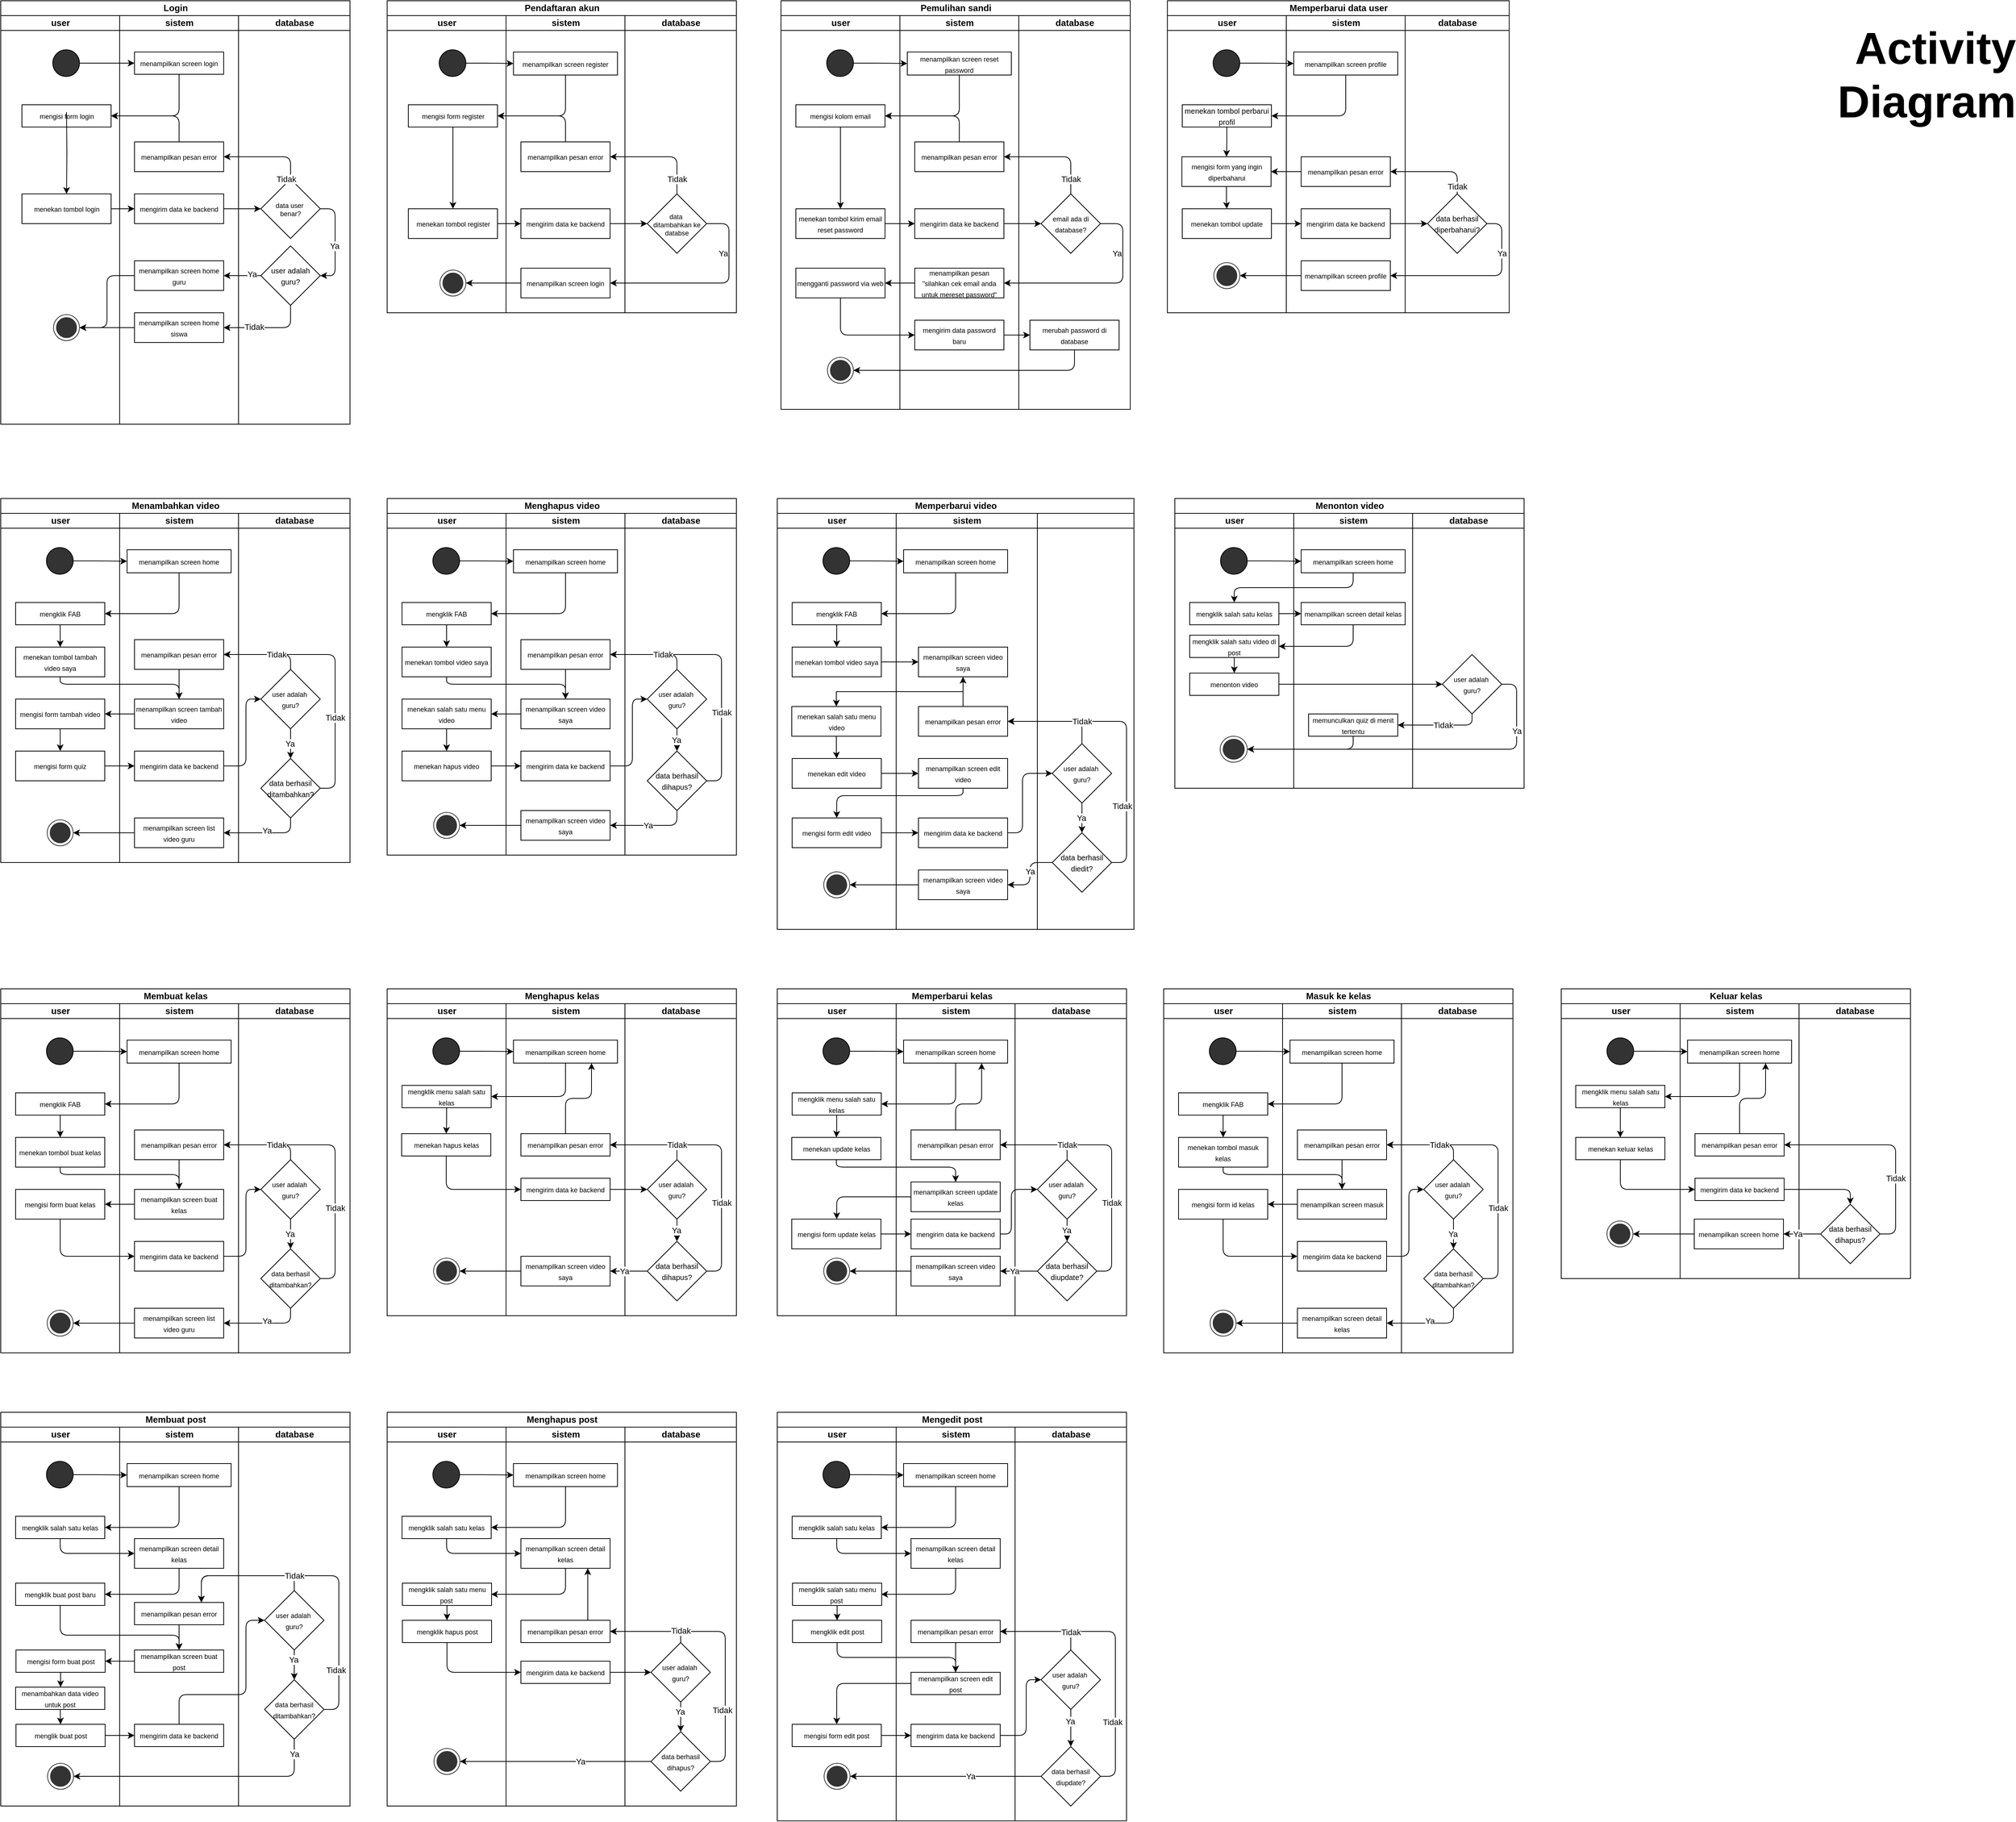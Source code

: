<mxfile version="24.6.4" type="github">
  <diagram name="Halaman-1" id="SUvLEuE5IXbNY52-B8Az">
    <mxGraphModel dx="4197" dy="2240" grid="1" gridSize="10" guides="1" tooltips="1" connect="1" arrows="1" fold="1" page="1" pageScale="1" pageWidth="2800" pageHeight="2700" math="0" shadow="0">
      <root>
        <mxCell id="0" />
        <mxCell id="1" parent="0" />
        <mxCell id="FIUjEAN2I89liHMQ9qd0-11" value="Login" style="swimlane;childLayout=stackLayout;resizeParent=1;resizeParentMax=0;startSize=20;html=1;" vertex="1" parent="1">
          <mxGeometry x="70" y="80" width="470" height="570" as="geometry" />
        </mxCell>
        <mxCell id="FIUjEAN2I89liHMQ9qd0-12" value="user" style="swimlane;startSize=20;html=1;" vertex="1" parent="FIUjEAN2I89liHMQ9qd0-11">
          <mxGeometry y="20" width="160" height="550" as="geometry" />
        </mxCell>
        <mxCell id="FIUjEAN2I89liHMQ9qd0-18" value="" style="ellipse;whiteSpace=wrap;html=1;aspect=fixed;fillColor=#333333;" vertex="1" parent="FIUjEAN2I89liHMQ9qd0-12">
          <mxGeometry x="70" y="46" width="36" height="36" as="geometry" />
        </mxCell>
        <mxCell id="FIUjEAN2I89liHMQ9qd0-15" value="&lt;font style=&quot;font-size: 9px;&quot;&gt;mengisi form login&lt;/font&gt;" style="rounded=0;whiteSpace=wrap;html=1;" vertex="1" parent="FIUjEAN2I89liHMQ9qd0-12">
          <mxGeometry x="28.5" y="120" width="120" height="30" as="geometry" />
        </mxCell>
        <mxCell id="FIUjEAN2I89liHMQ9qd0-36" value="" style="ellipse;html=1;shape=endState;fillColor=#333333;strokeColor=#333333;" vertex="1" parent="FIUjEAN2I89liHMQ9qd0-12">
          <mxGeometry x="71" y="402.5" width="35" height="35" as="geometry" />
        </mxCell>
        <mxCell id="FIUjEAN2I89liHMQ9qd0-13" value="sistem" style="swimlane;startSize=20;html=1;" vertex="1" parent="FIUjEAN2I89liHMQ9qd0-11">
          <mxGeometry x="160" y="20" width="160" height="550" as="geometry" />
        </mxCell>
        <mxCell id="FIUjEAN2I89liHMQ9qd0-17" value="&lt;font style=&quot;font-size: 9px;&quot;&gt;menampilkan screen login&lt;/font&gt;" style="rounded=0;whiteSpace=wrap;html=1;" vertex="1" parent="FIUjEAN2I89liHMQ9qd0-13">
          <mxGeometry x="20" y="49" width="120" height="30" as="geometry" />
        </mxCell>
        <mxCell id="FIUjEAN2I89liHMQ9qd0-27" value="&lt;font style=&quot;font-size: 9px;&quot;&gt;menampilkan pesan error&lt;/font&gt;" style="rounded=0;whiteSpace=wrap;html=1;" vertex="1" parent="FIUjEAN2I89liHMQ9qd0-13">
          <mxGeometry x="20" y="170" width="120" height="40" as="geometry" />
        </mxCell>
        <mxCell id="FIUjEAN2I89liHMQ9qd0-448" value="&lt;font style=&quot;font-size: 9px;&quot;&gt;menampilkan screen home&lt;/font&gt;&lt;div&gt;&lt;font style=&quot;font-size: 9px;&quot;&gt;siswa&lt;/font&gt;&lt;/div&gt;" style="rounded=0;whiteSpace=wrap;html=1;" vertex="1" parent="FIUjEAN2I89liHMQ9qd0-13">
          <mxGeometry x="20" y="400" width="120" height="40" as="geometry" />
        </mxCell>
        <mxCell id="FIUjEAN2I89liHMQ9qd0-14" value="database" style="swimlane;startSize=20;html=1;" vertex="1" parent="FIUjEAN2I89liHMQ9qd0-11">
          <mxGeometry x="320" y="20" width="150" height="550" as="geometry" />
        </mxCell>
        <mxCell id="FIUjEAN2I89liHMQ9qd0-32" style="edgeStyle=orthogonalEdgeStyle;rounded=1;orthogonalLoop=1;jettySize=auto;html=1;entryX=1;entryY=0.5;entryDx=0;entryDy=0;curved=0;exitX=1;exitY=0.5;exitDx=0;exitDy=0;" edge="1" parent="FIUjEAN2I89liHMQ9qd0-14" source="FIUjEAN2I89liHMQ9qd0-22" target="FIUjEAN2I89liHMQ9qd0-447">
          <mxGeometry relative="1" as="geometry">
            <Array as="points">
              <mxPoint x="130" y="260" />
              <mxPoint x="130" y="350" />
            </Array>
          </mxGeometry>
        </mxCell>
        <mxCell id="FIUjEAN2I89liHMQ9qd0-34" value="Ya" style="edgeLabel;html=1;align=center;verticalAlign=middle;resizable=0;points=[];" vertex="1" connectable="0" parent="FIUjEAN2I89liHMQ9qd0-32">
          <mxGeometry x="-0.851" relative="1" as="geometry">
            <mxPoint x="9" y="50" as="offset" />
          </mxGeometry>
        </mxCell>
        <mxCell id="FIUjEAN2I89liHMQ9qd0-20" value="&lt;font style=&quot;font-size: 9px;&quot;&gt;mengirim data ke backend&lt;/font&gt;" style="rounded=0;whiteSpace=wrap;html=1;" vertex="1" parent="FIUjEAN2I89liHMQ9qd0-14">
          <mxGeometry x="-140" y="240" width="120" height="40" as="geometry" />
        </mxCell>
        <mxCell id="FIUjEAN2I89liHMQ9qd0-16" value="&lt;font style=&quot;font-size: 9px;&quot;&gt;menekan tombol login&lt;/font&gt;" style="rounded=0;whiteSpace=wrap;html=1;" vertex="1" parent="FIUjEAN2I89liHMQ9qd0-14">
          <mxGeometry x="-291.5" y="240" width="120" height="40" as="geometry" />
        </mxCell>
        <mxCell id="FIUjEAN2I89liHMQ9qd0-24" style="edgeStyle=orthogonalEdgeStyle;rounded=0;orthogonalLoop=1;jettySize=auto;html=1;" edge="1" parent="FIUjEAN2I89liHMQ9qd0-14" target="FIUjEAN2I89liHMQ9qd0-16">
          <mxGeometry relative="1" as="geometry">
            <mxPoint x="-231.5" y="130" as="sourcePoint" />
          </mxGeometry>
        </mxCell>
        <mxCell id="FIUjEAN2I89liHMQ9qd0-25" style="edgeStyle=orthogonalEdgeStyle;rounded=0;orthogonalLoop=1;jettySize=auto;html=1;" edge="1" parent="FIUjEAN2I89liHMQ9qd0-14" source="FIUjEAN2I89liHMQ9qd0-16" target="FIUjEAN2I89liHMQ9qd0-20">
          <mxGeometry relative="1" as="geometry" />
        </mxCell>
        <mxCell id="FIUjEAN2I89liHMQ9qd0-26" style="edgeStyle=orthogonalEdgeStyle;rounded=1;orthogonalLoop=1;jettySize=auto;html=1;exitX=1;exitY=0.5;exitDx=0;exitDy=0;curved=0;entryX=0;entryY=0.5;entryDx=0;entryDy=0;" edge="1" parent="FIUjEAN2I89liHMQ9qd0-14" source="FIUjEAN2I89liHMQ9qd0-20" target="FIUjEAN2I89liHMQ9qd0-22">
          <mxGeometry relative="1" as="geometry">
            <mxPoint x="60" y="270" as="targetPoint" />
          </mxGeometry>
        </mxCell>
        <mxCell id="FIUjEAN2I89liHMQ9qd0-22" value="&lt;font style=&quot;font-size: 9px;&quot;&gt;data user&amp;nbsp;&lt;/font&gt;&lt;div style=&quot;font-size: 9px;&quot;&gt;&lt;font style=&quot;font-size: 9px;&quot;&gt;benar?&lt;/font&gt;&lt;/div&gt;" style="rhombus;whiteSpace=wrap;html=1;" vertex="1" parent="FIUjEAN2I89liHMQ9qd0-14">
          <mxGeometry x="30" y="220" width="80" height="80" as="geometry" />
        </mxCell>
        <mxCell id="FIUjEAN2I89liHMQ9qd0-451" style="edgeStyle=orthogonalEdgeStyle;rounded=0;orthogonalLoop=1;jettySize=auto;html=1;entryX=1;entryY=0.5;entryDx=0;entryDy=0;" edge="1" parent="FIUjEAN2I89liHMQ9qd0-14" source="FIUjEAN2I89liHMQ9qd0-447" target="FIUjEAN2I89liHMQ9qd0-31">
          <mxGeometry relative="1" as="geometry" />
        </mxCell>
        <mxCell id="FIUjEAN2I89liHMQ9qd0-452" value="Ya" style="edgeLabel;html=1;align=center;verticalAlign=middle;resizable=0;points=[];" vertex="1" connectable="0" parent="FIUjEAN2I89liHMQ9qd0-451">
          <mxGeometry x="-0.514" y="-2" relative="1" as="geometry">
            <mxPoint as="offset" />
          </mxGeometry>
        </mxCell>
        <mxCell id="FIUjEAN2I89liHMQ9qd0-447" value="&lt;font size=&quot;1&quot;&gt;user adalah guru?&lt;/font&gt;" style="rhombus;whiteSpace=wrap;html=1;" vertex="1" parent="FIUjEAN2I89liHMQ9qd0-14">
          <mxGeometry x="30" y="310" width="80" height="80" as="geometry" />
        </mxCell>
        <mxCell id="FIUjEAN2I89liHMQ9qd0-31" value="&lt;font style=&quot;font-size: 9px;&quot;&gt;menampilkan screen home&lt;/font&gt;&lt;div&gt;&lt;font style=&quot;font-size: 9px;&quot;&gt;guru&lt;/font&gt;&lt;/div&gt;" style="rounded=0;whiteSpace=wrap;html=1;" vertex="1" parent="FIUjEAN2I89liHMQ9qd0-14">
          <mxGeometry x="-140" y="330" width="120" height="40" as="geometry" />
        </mxCell>
        <mxCell id="FIUjEAN2I89liHMQ9qd0-19" value="" style="edgeStyle=orthogonalEdgeStyle;rounded=1;orthogonalLoop=1;jettySize=auto;html=1;curved=0;" edge="1" parent="FIUjEAN2I89liHMQ9qd0-11" source="FIUjEAN2I89liHMQ9qd0-18" target="FIUjEAN2I89liHMQ9qd0-17">
          <mxGeometry relative="1" as="geometry" />
        </mxCell>
        <mxCell id="FIUjEAN2I89liHMQ9qd0-23" style="edgeStyle=orthogonalEdgeStyle;rounded=1;orthogonalLoop=1;jettySize=auto;html=1;exitX=0.5;exitY=1;exitDx=0;exitDy=0;entryX=1;entryY=0.5;entryDx=0;entryDy=0;curved=0;" edge="1" parent="FIUjEAN2I89liHMQ9qd0-11" source="FIUjEAN2I89liHMQ9qd0-17" target="FIUjEAN2I89liHMQ9qd0-15">
          <mxGeometry relative="1" as="geometry" />
        </mxCell>
        <mxCell id="FIUjEAN2I89liHMQ9qd0-28" style="edgeStyle=orthogonalEdgeStyle;rounded=1;orthogonalLoop=1;jettySize=auto;html=1;exitX=0.5;exitY=0;exitDx=0;exitDy=0;entryX=1;entryY=0.5;entryDx=0;entryDy=0;curved=0;" edge="1" parent="FIUjEAN2I89liHMQ9qd0-11" source="FIUjEAN2I89liHMQ9qd0-22" target="FIUjEAN2I89liHMQ9qd0-27">
          <mxGeometry relative="1" as="geometry" />
        </mxCell>
        <mxCell id="FIUjEAN2I89liHMQ9qd0-30" value="Tidak" style="edgeLabel;html=1;align=center;verticalAlign=middle;resizable=0;points=[];" vertex="1" connectable="0" parent="FIUjEAN2I89liHMQ9qd0-28">
          <mxGeometry x="-0.283" relative="1" as="geometry">
            <mxPoint x="7" y="30" as="offset" />
          </mxGeometry>
        </mxCell>
        <mxCell id="FIUjEAN2I89liHMQ9qd0-29" style="edgeStyle=orthogonalEdgeStyle;rounded=1;orthogonalLoop=1;jettySize=auto;html=1;exitX=0.5;exitY=0;exitDx=0;exitDy=0;entryX=1;entryY=0.5;entryDx=0;entryDy=0;curved=0;" edge="1" parent="FIUjEAN2I89liHMQ9qd0-11" source="FIUjEAN2I89liHMQ9qd0-27" target="FIUjEAN2I89liHMQ9qd0-15">
          <mxGeometry relative="1" as="geometry" />
        </mxCell>
        <mxCell id="FIUjEAN2I89liHMQ9qd0-37" style="edgeStyle=orthogonalEdgeStyle;rounded=1;orthogonalLoop=1;jettySize=auto;html=1;entryX=1;entryY=0.5;entryDx=0;entryDy=0;curved=0;" edge="1" parent="FIUjEAN2I89liHMQ9qd0-11" source="FIUjEAN2I89liHMQ9qd0-31" target="FIUjEAN2I89liHMQ9qd0-36">
          <mxGeometry relative="1" as="geometry" />
        </mxCell>
        <mxCell id="FIUjEAN2I89liHMQ9qd0-449" style="edgeStyle=orthogonalEdgeStyle;rounded=0;orthogonalLoop=1;jettySize=auto;html=1;entryX=1;entryY=0.5;entryDx=0;entryDy=0;" edge="1" parent="FIUjEAN2I89liHMQ9qd0-11" source="FIUjEAN2I89liHMQ9qd0-448" target="FIUjEAN2I89liHMQ9qd0-36">
          <mxGeometry relative="1" as="geometry" />
        </mxCell>
        <mxCell id="FIUjEAN2I89liHMQ9qd0-450" style="edgeStyle=orthogonalEdgeStyle;rounded=1;orthogonalLoop=1;jettySize=auto;html=1;entryX=1;entryY=0.5;entryDx=0;entryDy=0;curved=0;" edge="1" parent="FIUjEAN2I89liHMQ9qd0-11" source="FIUjEAN2I89liHMQ9qd0-447" target="FIUjEAN2I89liHMQ9qd0-448">
          <mxGeometry relative="1" as="geometry">
            <Array as="points">
              <mxPoint x="390" y="440" />
            </Array>
          </mxGeometry>
        </mxCell>
        <mxCell id="FIUjEAN2I89liHMQ9qd0-453" value="Tidak" style="edgeLabel;html=1;align=center;verticalAlign=middle;resizable=0;points=[];" vertex="1" connectable="0" parent="FIUjEAN2I89liHMQ9qd0-450">
          <mxGeometry x="0.322" y="-1" relative="1" as="geometry">
            <mxPoint as="offset" />
          </mxGeometry>
        </mxCell>
        <mxCell id="FIUjEAN2I89liHMQ9qd0-38" value="Pendaftaran akun" style="swimlane;childLayout=stackLayout;resizeParent=1;resizeParentMax=0;startSize=20;html=1;" vertex="1" parent="1">
          <mxGeometry x="590" y="80" width="470" height="420" as="geometry" />
        </mxCell>
        <mxCell id="FIUjEAN2I89liHMQ9qd0-39" value="user" style="swimlane;startSize=20;html=1;" vertex="1" parent="FIUjEAN2I89liHMQ9qd0-38">
          <mxGeometry y="20" width="160" height="400" as="geometry" />
        </mxCell>
        <mxCell id="FIUjEAN2I89liHMQ9qd0-40" value="" style="ellipse;whiteSpace=wrap;html=1;aspect=fixed;fillColor=#333333;" vertex="1" parent="FIUjEAN2I89liHMQ9qd0-39">
          <mxGeometry x="70" y="46" width="36" height="36" as="geometry" />
        </mxCell>
        <mxCell id="FIUjEAN2I89liHMQ9qd0-41" value="&lt;font style=&quot;font-size: 9px;&quot;&gt;mengisi form register&lt;/font&gt;" style="rounded=0;whiteSpace=wrap;html=1;" vertex="1" parent="FIUjEAN2I89liHMQ9qd0-39">
          <mxGeometry x="28.5" y="120" width="120" height="30" as="geometry" />
        </mxCell>
        <mxCell id="FIUjEAN2I89liHMQ9qd0-42" value="&lt;font style=&quot;font-size: 9px;&quot;&gt;menekan tombol register&lt;/font&gt;" style="rounded=0;whiteSpace=wrap;html=1;" vertex="1" parent="FIUjEAN2I89liHMQ9qd0-39">
          <mxGeometry x="28.5" y="260" width="120" height="40" as="geometry" />
        </mxCell>
        <mxCell id="FIUjEAN2I89liHMQ9qd0-43" style="edgeStyle=orthogonalEdgeStyle;rounded=0;orthogonalLoop=1;jettySize=auto;html=1;" edge="1" parent="FIUjEAN2I89liHMQ9qd0-39" source="FIUjEAN2I89liHMQ9qd0-41" target="FIUjEAN2I89liHMQ9qd0-42">
          <mxGeometry relative="1" as="geometry" />
        </mxCell>
        <mxCell id="FIUjEAN2I89liHMQ9qd0-44" value="" style="ellipse;html=1;shape=endState;fillColor=#333333;strokeColor=#333333;" vertex="1" parent="FIUjEAN2I89liHMQ9qd0-39">
          <mxGeometry x="71" y="342.5" width="35" height="35" as="geometry" />
        </mxCell>
        <mxCell id="FIUjEAN2I89liHMQ9qd0-45" value="sistem" style="swimlane;startSize=20;html=1;" vertex="1" parent="FIUjEAN2I89liHMQ9qd0-38">
          <mxGeometry x="160" y="20" width="160" height="400" as="geometry" />
        </mxCell>
        <mxCell id="FIUjEAN2I89liHMQ9qd0-46" value="&lt;font style=&quot;font-size: 9px;&quot;&gt;menampilkan screen register&lt;/font&gt;" style="rounded=0;whiteSpace=wrap;html=1;" vertex="1" parent="FIUjEAN2I89liHMQ9qd0-45">
          <mxGeometry x="10" y="49" width="140" height="31" as="geometry" />
        </mxCell>
        <mxCell id="FIUjEAN2I89liHMQ9qd0-47" value="&lt;font style=&quot;font-size: 9px;&quot;&gt;mengirim data ke backend&lt;/font&gt;" style="rounded=0;whiteSpace=wrap;html=1;" vertex="1" parent="FIUjEAN2I89liHMQ9qd0-45">
          <mxGeometry x="20" y="260" width="120" height="40" as="geometry" />
        </mxCell>
        <mxCell id="FIUjEAN2I89liHMQ9qd0-48" value="&lt;font style=&quot;font-size: 9px;&quot;&gt;menampilkan pesan error&lt;/font&gt;" style="rounded=0;whiteSpace=wrap;html=1;" vertex="1" parent="FIUjEAN2I89liHMQ9qd0-45">
          <mxGeometry x="20" y="170" width="120" height="40" as="geometry" />
        </mxCell>
        <mxCell id="FIUjEAN2I89liHMQ9qd0-49" value="&lt;font style=&quot;font-size: 9px;&quot;&gt;menampilkan screen login&lt;/font&gt;" style="rounded=0;whiteSpace=wrap;html=1;" vertex="1" parent="FIUjEAN2I89liHMQ9qd0-45">
          <mxGeometry x="20" y="340" width="120" height="40" as="geometry" />
        </mxCell>
        <mxCell id="FIUjEAN2I89liHMQ9qd0-50" value="database" style="swimlane;startSize=20;html=1;" vertex="1" parent="FIUjEAN2I89liHMQ9qd0-38">
          <mxGeometry x="320" y="20" width="150" height="400" as="geometry" />
        </mxCell>
        <mxCell id="FIUjEAN2I89liHMQ9qd0-51" value="&lt;font style=&quot;font-size: 9px;&quot;&gt;data&amp;nbsp;&lt;/font&gt;&lt;div style=&quot;font-size: 9px;&quot;&gt;&lt;font style=&quot;font-size: 9px;&quot;&gt;ditambahkan ke databse&lt;/font&gt;&lt;/div&gt;" style="rhombus;whiteSpace=wrap;html=1;" vertex="1" parent="FIUjEAN2I89liHMQ9qd0-50">
          <mxGeometry x="30" y="240" width="80" height="80" as="geometry" />
        </mxCell>
        <mxCell id="FIUjEAN2I89liHMQ9qd0-52" value="" style="edgeStyle=orthogonalEdgeStyle;rounded=1;orthogonalLoop=1;jettySize=auto;html=1;curved=0;" edge="1" parent="FIUjEAN2I89liHMQ9qd0-38" source="FIUjEAN2I89liHMQ9qd0-40" target="FIUjEAN2I89liHMQ9qd0-46">
          <mxGeometry relative="1" as="geometry" />
        </mxCell>
        <mxCell id="FIUjEAN2I89liHMQ9qd0-53" style="edgeStyle=orthogonalEdgeStyle;rounded=1;orthogonalLoop=1;jettySize=auto;html=1;exitX=0.5;exitY=1;exitDx=0;exitDy=0;entryX=1;entryY=0.5;entryDx=0;entryDy=0;curved=0;" edge="1" parent="FIUjEAN2I89liHMQ9qd0-38" source="FIUjEAN2I89liHMQ9qd0-46" target="FIUjEAN2I89liHMQ9qd0-41">
          <mxGeometry relative="1" as="geometry" />
        </mxCell>
        <mxCell id="FIUjEAN2I89liHMQ9qd0-54" style="edgeStyle=orthogonalEdgeStyle;rounded=1;orthogonalLoop=1;jettySize=auto;html=1;exitX=1;exitY=0.5;exitDx=0;exitDy=0;curved=0;entryX=0;entryY=0.5;entryDx=0;entryDy=0;" edge="1" parent="FIUjEAN2I89liHMQ9qd0-38" source="FIUjEAN2I89liHMQ9qd0-47" target="FIUjEAN2I89liHMQ9qd0-51">
          <mxGeometry relative="1" as="geometry">
            <mxPoint x="380" y="290" as="targetPoint" />
          </mxGeometry>
        </mxCell>
        <mxCell id="FIUjEAN2I89liHMQ9qd0-55" style="edgeStyle=orthogonalEdgeStyle;rounded=1;orthogonalLoop=1;jettySize=auto;html=1;exitX=0.5;exitY=0;exitDx=0;exitDy=0;entryX=1;entryY=0.5;entryDx=0;entryDy=0;curved=0;" edge="1" parent="FIUjEAN2I89liHMQ9qd0-38" source="FIUjEAN2I89liHMQ9qd0-51" target="FIUjEAN2I89liHMQ9qd0-48">
          <mxGeometry relative="1" as="geometry" />
        </mxCell>
        <mxCell id="FIUjEAN2I89liHMQ9qd0-56" value="Tidak" style="edgeLabel;html=1;align=center;verticalAlign=middle;resizable=0;points=[];" vertex="1" connectable="0" parent="FIUjEAN2I89liHMQ9qd0-55">
          <mxGeometry x="-0.283" relative="1" as="geometry">
            <mxPoint y="30" as="offset" />
          </mxGeometry>
        </mxCell>
        <mxCell id="FIUjEAN2I89liHMQ9qd0-57" style="edgeStyle=orthogonalEdgeStyle;rounded=1;orthogonalLoop=1;jettySize=auto;html=1;exitX=0.5;exitY=0;exitDx=0;exitDy=0;entryX=1;entryY=0.5;entryDx=0;entryDy=0;curved=0;" edge="1" parent="FIUjEAN2I89liHMQ9qd0-38" source="FIUjEAN2I89liHMQ9qd0-48" target="FIUjEAN2I89liHMQ9qd0-41">
          <mxGeometry relative="1" as="geometry" />
        </mxCell>
        <mxCell id="FIUjEAN2I89liHMQ9qd0-58" style="edgeStyle=orthogonalEdgeStyle;rounded=1;orthogonalLoop=1;jettySize=auto;html=1;entryX=1;entryY=0.5;entryDx=0;entryDy=0;curved=0;exitX=1;exitY=0.5;exitDx=0;exitDy=0;" edge="1" parent="FIUjEAN2I89liHMQ9qd0-38" source="FIUjEAN2I89liHMQ9qd0-51" target="FIUjEAN2I89liHMQ9qd0-49">
          <mxGeometry relative="1" as="geometry">
            <Array as="points">
              <mxPoint x="460" y="300" />
              <mxPoint x="460" y="380" />
            </Array>
          </mxGeometry>
        </mxCell>
        <mxCell id="FIUjEAN2I89liHMQ9qd0-59" value="Ya" style="edgeLabel;html=1;align=center;verticalAlign=middle;resizable=0;points=[];" vertex="1" connectable="0" parent="FIUjEAN2I89liHMQ9qd0-58">
          <mxGeometry x="-0.851" relative="1" as="geometry">
            <mxPoint x="2" y="40" as="offset" />
          </mxGeometry>
        </mxCell>
        <mxCell id="FIUjEAN2I89liHMQ9qd0-60" style="edgeStyle=orthogonalEdgeStyle;rounded=0;orthogonalLoop=1;jettySize=auto;html=1;entryX=1;entryY=0.5;entryDx=0;entryDy=0;" edge="1" parent="FIUjEAN2I89liHMQ9qd0-38" source="FIUjEAN2I89liHMQ9qd0-49" target="FIUjEAN2I89liHMQ9qd0-44">
          <mxGeometry relative="1" as="geometry" />
        </mxCell>
        <mxCell id="FIUjEAN2I89liHMQ9qd0-61" style="edgeStyle=orthogonalEdgeStyle;rounded=0;orthogonalLoop=1;jettySize=auto;html=1;" edge="1" parent="FIUjEAN2I89liHMQ9qd0-38" source="FIUjEAN2I89liHMQ9qd0-42" target="FIUjEAN2I89liHMQ9qd0-47">
          <mxGeometry relative="1" as="geometry" />
        </mxCell>
        <mxCell id="FIUjEAN2I89liHMQ9qd0-62" value="Pemulihan sandi" style="swimlane;childLayout=stackLayout;resizeParent=1;resizeParentMax=0;startSize=20;html=1;" vertex="1" parent="1">
          <mxGeometry x="1120" y="80" width="470" height="550" as="geometry" />
        </mxCell>
        <mxCell id="FIUjEAN2I89liHMQ9qd0-63" value="user" style="swimlane;startSize=20;html=1;" vertex="1" parent="FIUjEAN2I89liHMQ9qd0-62">
          <mxGeometry y="20" width="160" height="530" as="geometry" />
        </mxCell>
        <mxCell id="FIUjEAN2I89liHMQ9qd0-64" value="" style="ellipse;whiteSpace=wrap;html=1;aspect=fixed;fillColor=#333333;" vertex="1" parent="FIUjEAN2I89liHMQ9qd0-63">
          <mxGeometry x="61.5" y="46" width="36" height="36" as="geometry" />
        </mxCell>
        <mxCell id="FIUjEAN2I89liHMQ9qd0-65" value="&lt;font style=&quot;font-size: 9px;&quot;&gt;mengisi kolom email&lt;/font&gt;" style="rounded=0;whiteSpace=wrap;html=1;" vertex="1" parent="FIUjEAN2I89liHMQ9qd0-63">
          <mxGeometry x="20" y="120" width="120" height="30" as="geometry" />
        </mxCell>
        <mxCell id="FIUjEAN2I89liHMQ9qd0-66" value="&lt;font style=&quot;font-size: 9px;&quot;&gt;menekan tombol kirim email reset password&lt;/font&gt;" style="rounded=0;whiteSpace=wrap;html=1;" vertex="1" parent="FIUjEAN2I89liHMQ9qd0-63">
          <mxGeometry x="20" y="260" width="120" height="40" as="geometry" />
        </mxCell>
        <mxCell id="FIUjEAN2I89liHMQ9qd0-67" style="edgeStyle=orthogonalEdgeStyle;rounded=0;orthogonalLoop=1;jettySize=auto;html=1;" edge="1" parent="FIUjEAN2I89liHMQ9qd0-63" source="FIUjEAN2I89liHMQ9qd0-65" target="FIUjEAN2I89liHMQ9qd0-66">
          <mxGeometry relative="1" as="geometry" />
        </mxCell>
        <mxCell id="FIUjEAN2I89liHMQ9qd0-86" value="&lt;font style=&quot;font-size: 9px;&quot;&gt;mengganti password via web&lt;/font&gt;" style="rounded=0;whiteSpace=wrap;html=1;" vertex="1" parent="FIUjEAN2I89liHMQ9qd0-63">
          <mxGeometry x="20" y="340" width="120" height="40" as="geometry" />
        </mxCell>
        <mxCell id="FIUjEAN2I89liHMQ9qd0-68" value="" style="ellipse;html=1;shape=endState;fillColor=#333333;strokeColor=#333333;" vertex="1" parent="FIUjEAN2I89liHMQ9qd0-63">
          <mxGeometry x="62.5" y="460" width="35" height="35" as="geometry" />
        </mxCell>
        <mxCell id="FIUjEAN2I89liHMQ9qd0-69" value="sistem" style="swimlane;startSize=20;html=1;" vertex="1" parent="FIUjEAN2I89liHMQ9qd0-62">
          <mxGeometry x="160" y="20" width="160" height="530" as="geometry" />
        </mxCell>
        <mxCell id="FIUjEAN2I89liHMQ9qd0-70" value="&lt;font style=&quot;font-size: 9px;&quot;&gt;menampilkan screen reset password&lt;/font&gt;" style="rounded=0;whiteSpace=wrap;html=1;" vertex="1" parent="FIUjEAN2I89liHMQ9qd0-69">
          <mxGeometry x="10" y="49" width="140" height="31" as="geometry" />
        </mxCell>
        <mxCell id="FIUjEAN2I89liHMQ9qd0-71" value="&lt;font style=&quot;font-size: 9px;&quot;&gt;mengirim data ke backend&lt;/font&gt;" style="rounded=0;whiteSpace=wrap;html=1;" vertex="1" parent="FIUjEAN2I89liHMQ9qd0-69">
          <mxGeometry x="20" y="260" width="120" height="40" as="geometry" />
        </mxCell>
        <mxCell id="FIUjEAN2I89liHMQ9qd0-72" value="&lt;font style=&quot;font-size: 9px;&quot;&gt;menampilkan pesan error&lt;/font&gt;" style="rounded=0;whiteSpace=wrap;html=1;" vertex="1" parent="FIUjEAN2I89liHMQ9qd0-69">
          <mxGeometry x="20" y="170" width="120" height="40" as="geometry" />
        </mxCell>
        <mxCell id="FIUjEAN2I89liHMQ9qd0-73" value="&lt;font style=&quot;font-size: 9px;&quot;&gt;menampilkan pesan &quot;silahkan cek email anda untuk mereset password&quot;&lt;/font&gt;" style="rounded=0;whiteSpace=wrap;html=1;" vertex="1" parent="FIUjEAN2I89liHMQ9qd0-69">
          <mxGeometry x="20" y="340" width="120" height="40" as="geometry" />
        </mxCell>
        <mxCell id="FIUjEAN2I89liHMQ9qd0-74" value="database" style="swimlane;startSize=20;html=1;" vertex="1" parent="FIUjEAN2I89liHMQ9qd0-62">
          <mxGeometry x="320" y="20" width="150" height="530" as="geometry" />
        </mxCell>
        <mxCell id="FIUjEAN2I89liHMQ9qd0-75" value="&lt;font style=&quot;font-size: 9px;&quot;&gt;email ada di database?&lt;/font&gt;" style="rhombus;whiteSpace=wrap;html=1;" vertex="1" parent="FIUjEAN2I89liHMQ9qd0-74">
          <mxGeometry x="30" y="240" width="80" height="80" as="geometry" />
        </mxCell>
        <mxCell id="FIUjEAN2I89liHMQ9qd0-93" style="edgeStyle=orthogonalEdgeStyle;rounded=0;orthogonalLoop=1;jettySize=auto;html=1;exitX=1;exitY=0.5;exitDx=0;exitDy=0;" edge="1" parent="FIUjEAN2I89liHMQ9qd0-74" source="FIUjEAN2I89liHMQ9qd0-87" target="FIUjEAN2I89liHMQ9qd0-90">
          <mxGeometry relative="1" as="geometry" />
        </mxCell>
        <mxCell id="FIUjEAN2I89liHMQ9qd0-87" value="&lt;font style=&quot;font-size: 9px;&quot;&gt;mengirim data password baru&lt;/font&gt;" style="rounded=0;whiteSpace=wrap;html=1;" vertex="1" parent="FIUjEAN2I89liHMQ9qd0-74">
          <mxGeometry x="-140" y="410" width="120" height="40" as="geometry" />
        </mxCell>
        <mxCell id="FIUjEAN2I89liHMQ9qd0-90" value="&lt;font style=&quot;font-size: 9px;&quot;&gt;merubah password di database&lt;/font&gt;" style="rounded=0;whiteSpace=wrap;html=1;" vertex="1" parent="FIUjEAN2I89liHMQ9qd0-74">
          <mxGeometry x="15" y="410" width="120" height="40" as="geometry" />
        </mxCell>
        <mxCell id="FIUjEAN2I89liHMQ9qd0-76" value="" style="edgeStyle=orthogonalEdgeStyle;rounded=1;orthogonalLoop=1;jettySize=auto;html=1;curved=0;" edge="1" parent="FIUjEAN2I89liHMQ9qd0-62" source="FIUjEAN2I89liHMQ9qd0-64" target="FIUjEAN2I89liHMQ9qd0-70">
          <mxGeometry relative="1" as="geometry" />
        </mxCell>
        <mxCell id="FIUjEAN2I89liHMQ9qd0-77" style="edgeStyle=orthogonalEdgeStyle;rounded=1;orthogonalLoop=1;jettySize=auto;html=1;exitX=0.5;exitY=1;exitDx=0;exitDy=0;entryX=1;entryY=0.5;entryDx=0;entryDy=0;curved=0;" edge="1" parent="FIUjEAN2I89liHMQ9qd0-62" source="FIUjEAN2I89liHMQ9qd0-70" target="FIUjEAN2I89liHMQ9qd0-65">
          <mxGeometry relative="1" as="geometry" />
        </mxCell>
        <mxCell id="FIUjEAN2I89liHMQ9qd0-78" style="edgeStyle=orthogonalEdgeStyle;rounded=1;orthogonalLoop=1;jettySize=auto;html=1;exitX=1;exitY=0.5;exitDx=0;exitDy=0;curved=0;entryX=0;entryY=0.5;entryDx=0;entryDy=0;" edge="1" parent="FIUjEAN2I89liHMQ9qd0-62" source="FIUjEAN2I89liHMQ9qd0-71" target="FIUjEAN2I89liHMQ9qd0-75">
          <mxGeometry relative="1" as="geometry">
            <mxPoint x="380" y="290" as="targetPoint" />
          </mxGeometry>
        </mxCell>
        <mxCell id="FIUjEAN2I89liHMQ9qd0-79" style="edgeStyle=orthogonalEdgeStyle;rounded=1;orthogonalLoop=1;jettySize=auto;html=1;exitX=0.5;exitY=0;exitDx=0;exitDy=0;entryX=1;entryY=0.5;entryDx=0;entryDy=0;curved=0;" edge="1" parent="FIUjEAN2I89liHMQ9qd0-62" source="FIUjEAN2I89liHMQ9qd0-75" target="FIUjEAN2I89liHMQ9qd0-72">
          <mxGeometry relative="1" as="geometry" />
        </mxCell>
        <mxCell id="FIUjEAN2I89liHMQ9qd0-80" value="Tidak" style="edgeLabel;html=1;align=center;verticalAlign=middle;resizable=0;points=[];" vertex="1" connectable="0" parent="FIUjEAN2I89liHMQ9qd0-79">
          <mxGeometry x="-0.283" relative="1" as="geometry">
            <mxPoint y="30" as="offset" />
          </mxGeometry>
        </mxCell>
        <mxCell id="FIUjEAN2I89liHMQ9qd0-81" style="edgeStyle=orthogonalEdgeStyle;rounded=1;orthogonalLoop=1;jettySize=auto;html=1;exitX=0.5;exitY=0;exitDx=0;exitDy=0;entryX=1;entryY=0.5;entryDx=0;entryDy=0;curved=0;" edge="1" parent="FIUjEAN2I89liHMQ9qd0-62" source="FIUjEAN2I89liHMQ9qd0-72" target="FIUjEAN2I89liHMQ9qd0-65">
          <mxGeometry relative="1" as="geometry" />
        </mxCell>
        <mxCell id="FIUjEAN2I89liHMQ9qd0-82" style="edgeStyle=orthogonalEdgeStyle;rounded=1;orthogonalLoop=1;jettySize=auto;html=1;entryX=1;entryY=0.5;entryDx=0;entryDy=0;curved=0;exitX=1;exitY=0.5;exitDx=0;exitDy=0;" edge="1" parent="FIUjEAN2I89liHMQ9qd0-62" source="FIUjEAN2I89liHMQ9qd0-75" target="FIUjEAN2I89liHMQ9qd0-73">
          <mxGeometry relative="1" as="geometry">
            <Array as="points">
              <mxPoint x="460" y="300" />
              <mxPoint x="460" y="380" />
            </Array>
          </mxGeometry>
        </mxCell>
        <mxCell id="FIUjEAN2I89liHMQ9qd0-83" value="Ya" style="edgeLabel;html=1;align=center;verticalAlign=middle;resizable=0;points=[];" vertex="1" connectable="0" parent="FIUjEAN2I89liHMQ9qd0-82">
          <mxGeometry x="-0.851" relative="1" as="geometry">
            <mxPoint x="2" y="40" as="offset" />
          </mxGeometry>
        </mxCell>
        <mxCell id="FIUjEAN2I89liHMQ9qd0-85" style="edgeStyle=orthogonalEdgeStyle;rounded=0;orthogonalLoop=1;jettySize=auto;html=1;" edge="1" parent="FIUjEAN2I89liHMQ9qd0-62" source="FIUjEAN2I89liHMQ9qd0-66" target="FIUjEAN2I89liHMQ9qd0-71">
          <mxGeometry relative="1" as="geometry" />
        </mxCell>
        <mxCell id="FIUjEAN2I89liHMQ9qd0-84" style="edgeStyle=orthogonalEdgeStyle;rounded=1;orthogonalLoop=1;jettySize=auto;html=1;entryX=1;entryY=0.5;entryDx=0;entryDy=0;exitX=0.5;exitY=1;exitDx=0;exitDy=0;curved=0;" edge="1" parent="FIUjEAN2I89liHMQ9qd0-62" source="FIUjEAN2I89liHMQ9qd0-90" target="FIUjEAN2I89liHMQ9qd0-68">
          <mxGeometry relative="1" as="geometry" />
        </mxCell>
        <mxCell id="FIUjEAN2I89liHMQ9qd0-91" style="edgeStyle=orthogonalEdgeStyle;rounded=0;orthogonalLoop=1;jettySize=auto;html=1;" edge="1" parent="FIUjEAN2I89liHMQ9qd0-62" source="FIUjEAN2I89liHMQ9qd0-73" target="FIUjEAN2I89liHMQ9qd0-86">
          <mxGeometry relative="1" as="geometry" />
        </mxCell>
        <mxCell id="FIUjEAN2I89liHMQ9qd0-92" style="edgeStyle=orthogonalEdgeStyle;rounded=1;orthogonalLoop=1;jettySize=auto;html=1;exitX=0.5;exitY=1;exitDx=0;exitDy=0;entryX=0;entryY=0.5;entryDx=0;entryDy=0;curved=0;" edge="1" parent="FIUjEAN2I89liHMQ9qd0-62" source="FIUjEAN2I89liHMQ9qd0-86" target="FIUjEAN2I89liHMQ9qd0-87">
          <mxGeometry relative="1" as="geometry" />
        </mxCell>
        <mxCell id="FIUjEAN2I89liHMQ9qd0-130" value="Memperbarui data user" style="swimlane;childLayout=stackLayout;resizeParent=1;resizeParentMax=0;startSize=20;html=1;" vertex="1" parent="1">
          <mxGeometry x="1640" y="80" width="460" height="420" as="geometry" />
        </mxCell>
        <mxCell id="FIUjEAN2I89liHMQ9qd0-131" value="user" style="swimlane;startSize=20;html=1;" vertex="1" parent="FIUjEAN2I89liHMQ9qd0-130">
          <mxGeometry y="20" width="160" height="400" as="geometry" />
        </mxCell>
        <mxCell id="FIUjEAN2I89liHMQ9qd0-132" value="" style="ellipse;whiteSpace=wrap;html=1;aspect=fixed;fillColor=#333333;" vertex="1" parent="FIUjEAN2I89liHMQ9qd0-131">
          <mxGeometry x="61.5" y="46" width="36" height="36" as="geometry" />
        </mxCell>
        <mxCell id="FIUjEAN2I89liHMQ9qd0-133" value="&lt;font size=&quot;1&quot;&gt;menekan tombol perbarui profil&lt;/font&gt;" style="rounded=0;whiteSpace=wrap;html=1;" vertex="1" parent="FIUjEAN2I89liHMQ9qd0-131">
          <mxGeometry x="20" y="120" width="120" height="30" as="geometry" />
        </mxCell>
        <mxCell id="FIUjEAN2I89liHMQ9qd0-134" value="&lt;font style=&quot;font-size: 9px;&quot;&gt;mengisi form yang ingin diperbaharui&lt;/font&gt;" style="rounded=0;whiteSpace=wrap;html=1;" vertex="1" parent="FIUjEAN2I89liHMQ9qd0-131">
          <mxGeometry x="19.5" y="190" width="120" height="40" as="geometry" />
        </mxCell>
        <mxCell id="FIUjEAN2I89liHMQ9qd0-135" style="edgeStyle=orthogonalEdgeStyle;rounded=0;orthogonalLoop=1;jettySize=auto;html=1;" edge="1" parent="FIUjEAN2I89liHMQ9qd0-131" source="FIUjEAN2I89liHMQ9qd0-133" target="FIUjEAN2I89liHMQ9qd0-134">
          <mxGeometry relative="1" as="geometry" />
        </mxCell>
        <mxCell id="FIUjEAN2I89liHMQ9qd0-137" value="" style="ellipse;html=1;shape=endState;fillColor=#333333;strokeColor=#333333;" vertex="1" parent="FIUjEAN2I89liHMQ9qd0-131">
          <mxGeometry x="62.5" y="332.5" width="35" height="35" as="geometry" />
        </mxCell>
        <mxCell id="FIUjEAN2I89liHMQ9qd0-160" value="&lt;font style=&quot;font-size: 9px;&quot;&gt;menekan tombol update&lt;/font&gt;" style="rounded=0;whiteSpace=wrap;html=1;" vertex="1" parent="FIUjEAN2I89liHMQ9qd0-131">
          <mxGeometry x="20" y="260" width="120" height="40" as="geometry" />
        </mxCell>
        <mxCell id="FIUjEAN2I89liHMQ9qd0-156" style="edgeStyle=orthogonalEdgeStyle;rounded=0;orthogonalLoop=1;jettySize=auto;html=1;entryX=0.5;entryY=0;entryDx=0;entryDy=0;" edge="1" parent="FIUjEAN2I89liHMQ9qd0-131" source="FIUjEAN2I89liHMQ9qd0-134" target="FIUjEAN2I89liHMQ9qd0-160">
          <mxGeometry relative="1" as="geometry" />
        </mxCell>
        <mxCell id="FIUjEAN2I89liHMQ9qd0-138" value="sistem" style="swimlane;startSize=20;html=1;" vertex="1" parent="FIUjEAN2I89liHMQ9qd0-130">
          <mxGeometry x="160" y="20" width="160" height="400" as="geometry" />
        </mxCell>
        <mxCell id="FIUjEAN2I89liHMQ9qd0-139" value="&lt;font style=&quot;font-size: 9px;&quot;&gt;menampilkan screen profile&lt;/font&gt;" style="rounded=0;whiteSpace=wrap;html=1;" vertex="1" parent="FIUjEAN2I89liHMQ9qd0-138">
          <mxGeometry x="10" y="49" width="140" height="31" as="geometry" />
        </mxCell>
        <mxCell id="FIUjEAN2I89liHMQ9qd0-140" value="&lt;font style=&quot;font-size: 9px;&quot;&gt;mengirim data ke backend&lt;/font&gt;" style="rounded=0;whiteSpace=wrap;html=1;" vertex="1" parent="FIUjEAN2I89liHMQ9qd0-138">
          <mxGeometry x="20" y="260" width="120" height="40" as="geometry" />
        </mxCell>
        <mxCell id="FIUjEAN2I89liHMQ9qd0-141" value="&lt;font style=&quot;font-size: 9px;&quot;&gt;menampilkan pesan error&lt;/font&gt;" style="rounded=0;whiteSpace=wrap;html=1;" vertex="1" parent="FIUjEAN2I89liHMQ9qd0-138">
          <mxGeometry x="20" y="190" width="120" height="40" as="geometry" />
        </mxCell>
        <mxCell id="FIUjEAN2I89liHMQ9qd0-142" value="&lt;font style=&quot;font-size: 9px;&quot;&gt;menampilkan screen profile&lt;/font&gt;" style="rounded=0;whiteSpace=wrap;html=1;" vertex="1" parent="FIUjEAN2I89liHMQ9qd0-138">
          <mxGeometry x="20" y="330" width="120" height="40" as="geometry" />
        </mxCell>
        <mxCell id="FIUjEAN2I89liHMQ9qd0-143" value="database" style="swimlane;startSize=20;html=1;" vertex="1" parent="FIUjEAN2I89liHMQ9qd0-130">
          <mxGeometry x="320" y="20" width="140" height="400" as="geometry" />
        </mxCell>
        <mxCell id="FIUjEAN2I89liHMQ9qd0-144" value="&lt;font size=&quot;1&quot;&gt;data berhasil diperbaharui?&lt;/font&gt;" style="rhombus;whiteSpace=wrap;html=1;" vertex="1" parent="FIUjEAN2I89liHMQ9qd0-143">
          <mxGeometry x="30" y="240" width="80" height="80" as="geometry" />
        </mxCell>
        <mxCell id="FIUjEAN2I89liHMQ9qd0-148" value="" style="edgeStyle=orthogonalEdgeStyle;rounded=1;orthogonalLoop=1;jettySize=auto;html=1;curved=0;" edge="1" parent="FIUjEAN2I89liHMQ9qd0-130" source="FIUjEAN2I89liHMQ9qd0-132" target="FIUjEAN2I89liHMQ9qd0-139">
          <mxGeometry relative="1" as="geometry" />
        </mxCell>
        <mxCell id="FIUjEAN2I89liHMQ9qd0-149" style="edgeStyle=orthogonalEdgeStyle;rounded=1;orthogonalLoop=1;jettySize=auto;html=1;exitX=0.5;exitY=1;exitDx=0;exitDy=0;entryX=1;entryY=0.5;entryDx=0;entryDy=0;curved=0;" edge="1" parent="FIUjEAN2I89liHMQ9qd0-130" source="FIUjEAN2I89liHMQ9qd0-139" target="FIUjEAN2I89liHMQ9qd0-133">
          <mxGeometry relative="1" as="geometry" />
        </mxCell>
        <mxCell id="FIUjEAN2I89liHMQ9qd0-150" style="edgeStyle=orthogonalEdgeStyle;rounded=1;orthogonalLoop=1;jettySize=auto;html=1;exitX=1;exitY=0.5;exitDx=0;exitDy=0;curved=0;entryX=0;entryY=0.5;entryDx=0;entryDy=0;" edge="1" parent="FIUjEAN2I89liHMQ9qd0-130" source="FIUjEAN2I89liHMQ9qd0-140" target="FIUjEAN2I89liHMQ9qd0-144">
          <mxGeometry relative="1" as="geometry">
            <mxPoint x="380" y="290" as="targetPoint" />
          </mxGeometry>
        </mxCell>
        <mxCell id="FIUjEAN2I89liHMQ9qd0-151" style="edgeStyle=orthogonalEdgeStyle;rounded=1;orthogonalLoop=1;jettySize=auto;html=1;exitX=0.5;exitY=0;exitDx=0;exitDy=0;entryX=1;entryY=0.5;entryDx=0;entryDy=0;curved=0;" edge="1" parent="FIUjEAN2I89liHMQ9qd0-130" source="FIUjEAN2I89liHMQ9qd0-144" target="FIUjEAN2I89liHMQ9qd0-141">
          <mxGeometry relative="1" as="geometry" />
        </mxCell>
        <mxCell id="FIUjEAN2I89liHMQ9qd0-152" value="Tidak" style="edgeLabel;html=1;align=center;verticalAlign=middle;resizable=0;points=[];" vertex="1" connectable="0" parent="FIUjEAN2I89liHMQ9qd0-151">
          <mxGeometry x="-0.283" relative="1" as="geometry">
            <mxPoint x="13" y="20" as="offset" />
          </mxGeometry>
        </mxCell>
        <mxCell id="FIUjEAN2I89liHMQ9qd0-153" style="edgeStyle=orthogonalEdgeStyle;rounded=1;orthogonalLoop=1;jettySize=auto;html=1;exitX=0;exitY=0.5;exitDx=0;exitDy=0;entryX=1;entryY=0.5;entryDx=0;entryDy=0;curved=0;" edge="1" parent="FIUjEAN2I89liHMQ9qd0-130" source="FIUjEAN2I89liHMQ9qd0-141" target="FIUjEAN2I89liHMQ9qd0-134">
          <mxGeometry relative="1" as="geometry" />
        </mxCell>
        <mxCell id="FIUjEAN2I89liHMQ9qd0-154" style="edgeStyle=orthogonalEdgeStyle;rounded=1;orthogonalLoop=1;jettySize=auto;html=1;entryX=1;entryY=0.5;entryDx=0;entryDy=0;curved=0;exitX=1;exitY=0.5;exitDx=0;exitDy=0;" edge="1" parent="FIUjEAN2I89liHMQ9qd0-130" source="FIUjEAN2I89liHMQ9qd0-144" target="FIUjEAN2I89liHMQ9qd0-142">
          <mxGeometry relative="1" as="geometry">
            <Array as="points">
              <mxPoint x="450" y="300" />
              <mxPoint x="450" y="370" />
            </Array>
          </mxGeometry>
        </mxCell>
        <mxCell id="FIUjEAN2I89liHMQ9qd0-155" value="Ya" style="edgeLabel;html=1;align=center;verticalAlign=middle;resizable=0;points=[];" vertex="1" connectable="0" parent="FIUjEAN2I89liHMQ9qd0-154">
          <mxGeometry x="-0.851" relative="1" as="geometry">
            <mxPoint x="2" y="40" as="offset" />
          </mxGeometry>
        </mxCell>
        <mxCell id="FIUjEAN2I89liHMQ9qd0-161" style="edgeStyle=orthogonalEdgeStyle;rounded=0;orthogonalLoop=1;jettySize=auto;html=1;exitX=1;exitY=0.5;exitDx=0;exitDy=0;entryX=0;entryY=0.5;entryDx=0;entryDy=0;" edge="1" parent="FIUjEAN2I89liHMQ9qd0-130" source="FIUjEAN2I89liHMQ9qd0-160" target="FIUjEAN2I89liHMQ9qd0-140">
          <mxGeometry relative="1" as="geometry" />
        </mxCell>
        <mxCell id="FIUjEAN2I89liHMQ9qd0-163" style="edgeStyle=orthogonalEdgeStyle;rounded=0;orthogonalLoop=1;jettySize=auto;html=1;" edge="1" parent="FIUjEAN2I89liHMQ9qd0-130" source="FIUjEAN2I89liHMQ9qd0-142" target="FIUjEAN2I89liHMQ9qd0-137">
          <mxGeometry relative="1" as="geometry" />
        </mxCell>
        <mxCell id="FIUjEAN2I89liHMQ9qd0-164" value="Menambahkan video" style="swimlane;childLayout=stackLayout;resizeParent=1;resizeParentMax=0;startSize=20;html=1;" vertex="1" parent="1">
          <mxGeometry x="70" y="750" width="470" height="490" as="geometry" />
        </mxCell>
        <mxCell id="FIUjEAN2I89liHMQ9qd0-165" value="user" style="swimlane;startSize=20;html=1;" vertex="1" parent="FIUjEAN2I89liHMQ9qd0-164">
          <mxGeometry y="20" width="160" height="470" as="geometry" />
        </mxCell>
        <mxCell id="FIUjEAN2I89liHMQ9qd0-166" value="" style="ellipse;whiteSpace=wrap;html=1;aspect=fixed;fillColor=#333333;" vertex="1" parent="FIUjEAN2I89liHMQ9qd0-165">
          <mxGeometry x="61.5" y="46" width="36" height="36" as="geometry" />
        </mxCell>
        <mxCell id="FIUjEAN2I89liHMQ9qd0-167" value="&lt;font style=&quot;font-size: 9px;&quot;&gt;mengklik FAB&lt;/font&gt;" style="rounded=0;whiteSpace=wrap;html=1;" vertex="1" parent="FIUjEAN2I89liHMQ9qd0-165">
          <mxGeometry x="20" y="120" width="120" height="30" as="geometry" />
        </mxCell>
        <mxCell id="FIUjEAN2I89liHMQ9qd0-168" value="&lt;font style=&quot;font-size: 9px;&quot;&gt;menekan tombol tambah video saya&lt;/font&gt;" style="rounded=0;whiteSpace=wrap;html=1;" vertex="1" parent="FIUjEAN2I89liHMQ9qd0-165">
          <mxGeometry x="20" y="180" width="120" height="40" as="geometry" />
        </mxCell>
        <mxCell id="FIUjEAN2I89liHMQ9qd0-169" style="edgeStyle=orthogonalEdgeStyle;rounded=0;orthogonalLoop=1;jettySize=auto;html=1;" edge="1" parent="FIUjEAN2I89liHMQ9qd0-165" source="FIUjEAN2I89liHMQ9qd0-167" target="FIUjEAN2I89liHMQ9qd0-168">
          <mxGeometry relative="1" as="geometry" />
        </mxCell>
        <mxCell id="FIUjEAN2I89liHMQ9qd0-171" value="" style="ellipse;html=1;shape=endState;fillColor=#333333;strokeColor=#333333;" vertex="1" parent="FIUjEAN2I89liHMQ9qd0-165">
          <mxGeometry x="62.5" y="412.5" width="35" height="35" as="geometry" />
        </mxCell>
        <mxCell id="FIUjEAN2I89liHMQ9qd0-199" style="edgeStyle=orthogonalEdgeStyle;rounded=0;orthogonalLoop=1;jettySize=auto;html=1;entryX=0.5;entryY=0;entryDx=0;entryDy=0;" edge="1" parent="FIUjEAN2I89liHMQ9qd0-165" source="FIUjEAN2I89liHMQ9qd0-194" target="FIUjEAN2I89liHMQ9qd0-198">
          <mxGeometry relative="1" as="geometry" />
        </mxCell>
        <mxCell id="FIUjEAN2I89liHMQ9qd0-194" value="&lt;font style=&quot;font-size: 9px;&quot;&gt;mengisi form tambah video&lt;/font&gt;" style="rounded=0;whiteSpace=wrap;html=1;" vertex="1" parent="FIUjEAN2I89liHMQ9qd0-165">
          <mxGeometry x="20" y="250" width="120" height="40" as="geometry" />
        </mxCell>
        <mxCell id="FIUjEAN2I89liHMQ9qd0-198" value="&lt;font style=&quot;font-size: 9px;&quot;&gt;mengisi form quiz&lt;/font&gt;" style="rounded=0;whiteSpace=wrap;html=1;" vertex="1" parent="FIUjEAN2I89liHMQ9qd0-165">
          <mxGeometry x="20" y="320" width="120" height="40" as="geometry" />
        </mxCell>
        <mxCell id="FIUjEAN2I89liHMQ9qd0-172" value="sistem" style="swimlane;startSize=20;html=1;" vertex="1" parent="FIUjEAN2I89liHMQ9qd0-164">
          <mxGeometry x="160" y="20" width="160" height="470" as="geometry" />
        </mxCell>
        <mxCell id="FIUjEAN2I89liHMQ9qd0-173" value="&lt;font style=&quot;font-size: 9px;&quot;&gt;menampilkan screen home&lt;/font&gt;" style="rounded=0;whiteSpace=wrap;html=1;" vertex="1" parent="FIUjEAN2I89liHMQ9qd0-172">
          <mxGeometry x="10" y="49" width="140" height="31" as="geometry" />
        </mxCell>
        <mxCell id="FIUjEAN2I89liHMQ9qd0-174" value="&lt;font style=&quot;font-size: 9px;&quot;&gt;mengirim data ke backend&lt;/font&gt;" style="rounded=0;whiteSpace=wrap;html=1;" vertex="1" parent="FIUjEAN2I89liHMQ9qd0-172">
          <mxGeometry x="20" y="320" width="120" height="40" as="geometry" />
        </mxCell>
        <mxCell id="FIUjEAN2I89liHMQ9qd0-175" value="&lt;font style=&quot;font-size: 9px;&quot;&gt;menampilkan pesan error&lt;/font&gt;" style="rounded=0;whiteSpace=wrap;html=1;" vertex="1" parent="FIUjEAN2I89liHMQ9qd0-172">
          <mxGeometry x="20" y="170" width="120" height="40" as="geometry" />
        </mxCell>
        <mxCell id="FIUjEAN2I89liHMQ9qd0-206" value="&lt;font style=&quot;font-size: 9px;&quot;&gt;menampilkan screen list video guru&lt;/font&gt;" style="rounded=0;whiteSpace=wrap;html=1;" vertex="1" parent="FIUjEAN2I89liHMQ9qd0-172">
          <mxGeometry x="20" y="410" width="120" height="40" as="geometry" />
        </mxCell>
        <mxCell id="FIUjEAN2I89liHMQ9qd0-243" value="&lt;font style=&quot;font-size: 9px;&quot;&gt;menampilkan screen tambah video&lt;/font&gt;" style="rounded=0;whiteSpace=wrap;html=1;" vertex="1" parent="FIUjEAN2I89liHMQ9qd0-172">
          <mxGeometry x="20" y="250" width="120" height="40" as="geometry" />
        </mxCell>
        <mxCell id="FIUjEAN2I89liHMQ9qd0-187" style="edgeStyle=orthogonalEdgeStyle;rounded=1;orthogonalLoop=1;jettySize=auto;html=1;entryX=0.5;entryY=0;entryDx=0;entryDy=0;curved=0;exitX=0.5;exitY=1;exitDx=0;exitDy=0;" edge="1" parent="FIUjEAN2I89liHMQ9qd0-172" source="FIUjEAN2I89liHMQ9qd0-175" target="FIUjEAN2I89liHMQ9qd0-243">
          <mxGeometry relative="1" as="geometry">
            <mxPoint x="110" y="230" as="sourcePoint" />
            <Array as="points" />
          </mxGeometry>
        </mxCell>
        <mxCell id="FIUjEAN2I89liHMQ9qd0-177" value="database" style="swimlane;startSize=20;html=1;" vertex="1" parent="FIUjEAN2I89liHMQ9qd0-164">
          <mxGeometry x="320" y="20" width="150" height="470" as="geometry" />
        </mxCell>
        <mxCell id="FIUjEAN2I89liHMQ9qd0-201" style="edgeStyle=orthogonalEdgeStyle;rounded=0;orthogonalLoop=1;jettySize=auto;html=1;entryX=0.5;entryY=0;entryDx=0;entryDy=0;exitX=0.5;exitY=1;exitDx=0;exitDy=0;" edge="1" parent="FIUjEAN2I89liHMQ9qd0-177" source="FIUjEAN2I89liHMQ9qd0-178" target="FIUjEAN2I89liHMQ9qd0-195">
          <mxGeometry relative="1" as="geometry" />
        </mxCell>
        <mxCell id="FIUjEAN2I89liHMQ9qd0-202" value="Ya" style="edgeLabel;html=1;align=center;verticalAlign=middle;resizable=0;points=[];" vertex="1" connectable="0" parent="FIUjEAN2I89liHMQ9qd0-201">
          <mxGeometry x="-0.016" y="-1" relative="1" as="geometry">
            <mxPoint as="offset" />
          </mxGeometry>
        </mxCell>
        <mxCell id="FIUjEAN2I89liHMQ9qd0-178" value="&lt;font style=&quot;font-size: 9px;&quot;&gt;user adalah&amp;nbsp;&lt;/font&gt;&lt;div&gt;&lt;font style=&quot;font-size: 9px;&quot;&gt;guru?&lt;/font&gt;&lt;/div&gt;" style="rhombus;whiteSpace=wrap;html=1;" vertex="1" parent="FIUjEAN2I89liHMQ9qd0-177">
          <mxGeometry x="30" y="210" width="80" height="80" as="geometry" />
        </mxCell>
        <mxCell id="FIUjEAN2I89liHMQ9qd0-195" value="&lt;font size=&quot;1&quot;&gt;data berhasil ditambahkan?&lt;/font&gt;" style="rhombus;whiteSpace=wrap;html=1;" vertex="1" parent="FIUjEAN2I89liHMQ9qd0-177">
          <mxGeometry x="30" y="330" width="80" height="80" as="geometry" />
        </mxCell>
        <mxCell id="FIUjEAN2I89liHMQ9qd0-182" value="" style="edgeStyle=orthogonalEdgeStyle;rounded=1;orthogonalLoop=1;jettySize=auto;html=1;curved=0;" edge="1" parent="FIUjEAN2I89liHMQ9qd0-164" source="FIUjEAN2I89liHMQ9qd0-166" target="FIUjEAN2I89liHMQ9qd0-173">
          <mxGeometry relative="1" as="geometry" />
        </mxCell>
        <mxCell id="FIUjEAN2I89liHMQ9qd0-183" style="edgeStyle=orthogonalEdgeStyle;rounded=1;orthogonalLoop=1;jettySize=auto;html=1;exitX=0.5;exitY=1;exitDx=0;exitDy=0;entryX=1;entryY=0.5;entryDx=0;entryDy=0;curved=0;" edge="1" parent="FIUjEAN2I89liHMQ9qd0-164" source="FIUjEAN2I89liHMQ9qd0-173" target="FIUjEAN2I89liHMQ9qd0-167">
          <mxGeometry relative="1" as="geometry" />
        </mxCell>
        <mxCell id="FIUjEAN2I89liHMQ9qd0-184" style="edgeStyle=orthogonalEdgeStyle;rounded=1;orthogonalLoop=1;jettySize=auto;html=1;exitX=1;exitY=0.5;exitDx=0;exitDy=0;curved=0;entryX=0;entryY=0.5;entryDx=0;entryDy=0;" edge="1" parent="FIUjEAN2I89liHMQ9qd0-164" source="FIUjEAN2I89liHMQ9qd0-174" target="FIUjEAN2I89liHMQ9qd0-178">
          <mxGeometry relative="1" as="geometry">
            <mxPoint x="380" y="290" as="targetPoint" />
            <Array as="points">
              <mxPoint x="330" y="360" />
              <mxPoint x="330" y="270" />
            </Array>
          </mxGeometry>
        </mxCell>
        <mxCell id="FIUjEAN2I89liHMQ9qd0-204" style="edgeStyle=orthogonalEdgeStyle;rounded=1;orthogonalLoop=1;jettySize=auto;html=1;curved=0;entryX=1;entryY=0.5;entryDx=0;entryDy=0;exitX=1;exitY=0.5;exitDx=0;exitDy=0;" edge="1" parent="FIUjEAN2I89liHMQ9qd0-164" source="FIUjEAN2I89liHMQ9qd0-195" target="FIUjEAN2I89liHMQ9qd0-175">
          <mxGeometry relative="1" as="geometry">
            <mxPoint x="300" y="200" as="targetPoint" />
            <Array as="points">
              <mxPoint x="450" y="390" />
              <mxPoint x="450" y="210" />
            </Array>
          </mxGeometry>
        </mxCell>
        <mxCell id="FIUjEAN2I89liHMQ9qd0-205" value="Tidak" style="edgeLabel;html=1;align=center;verticalAlign=middle;resizable=0;points=[];" vertex="1" connectable="0" parent="FIUjEAN2I89liHMQ9qd0-204">
          <mxGeometry x="-0.34" relative="1" as="geometry">
            <mxPoint as="offset" />
          </mxGeometry>
        </mxCell>
        <mxCell id="FIUjEAN2I89liHMQ9qd0-200" style="edgeStyle=orthogonalEdgeStyle;rounded=0;orthogonalLoop=1;jettySize=auto;html=1;entryX=0;entryY=0.5;entryDx=0;entryDy=0;" edge="1" parent="FIUjEAN2I89liHMQ9qd0-164" source="FIUjEAN2I89liHMQ9qd0-198" target="FIUjEAN2I89liHMQ9qd0-174">
          <mxGeometry relative="1" as="geometry" />
        </mxCell>
        <mxCell id="FIUjEAN2I89liHMQ9qd0-185" style="edgeStyle=orthogonalEdgeStyle;rounded=1;orthogonalLoop=1;jettySize=auto;html=1;exitX=0.5;exitY=0;exitDx=0;exitDy=0;entryX=1;entryY=0.5;entryDx=0;entryDy=0;curved=0;" edge="1" parent="FIUjEAN2I89liHMQ9qd0-164" source="FIUjEAN2I89liHMQ9qd0-178" target="FIUjEAN2I89liHMQ9qd0-175">
          <mxGeometry relative="1" as="geometry" />
        </mxCell>
        <mxCell id="FIUjEAN2I89liHMQ9qd0-186" value="Tidak" style="edgeLabel;html=1;align=center;verticalAlign=middle;resizable=0;points=[];" vertex="1" connectable="0" parent="FIUjEAN2I89liHMQ9qd0-185">
          <mxGeometry x="-0.283" relative="1" as="geometry">
            <mxPoint as="offset" />
          </mxGeometry>
        </mxCell>
        <mxCell id="FIUjEAN2I89liHMQ9qd0-207" style="edgeStyle=orthogonalEdgeStyle;rounded=1;orthogonalLoop=1;jettySize=auto;html=1;entryX=1;entryY=0.5;entryDx=0;entryDy=0;exitX=0.5;exitY=1;exitDx=0;exitDy=0;strokeColor=default;curved=0;" edge="1" parent="FIUjEAN2I89liHMQ9qd0-164" source="FIUjEAN2I89liHMQ9qd0-195" target="FIUjEAN2I89liHMQ9qd0-206">
          <mxGeometry relative="1" as="geometry" />
        </mxCell>
        <mxCell id="FIUjEAN2I89liHMQ9qd0-208" value="Ya" style="edgeLabel;html=1;align=center;verticalAlign=middle;resizable=0;points=[];" vertex="1" connectable="0" parent="FIUjEAN2I89liHMQ9qd0-207">
          <mxGeometry x="-0.043" y="-3" relative="1" as="geometry">
            <mxPoint as="offset" />
          </mxGeometry>
        </mxCell>
        <mxCell id="FIUjEAN2I89liHMQ9qd0-209" style="edgeStyle=orthogonalEdgeStyle;rounded=0;orthogonalLoop=1;jettySize=auto;html=1;exitX=0;exitY=0.5;exitDx=0;exitDy=0;entryX=1;entryY=0.5;entryDx=0;entryDy=0;" edge="1" parent="FIUjEAN2I89liHMQ9qd0-164" source="FIUjEAN2I89liHMQ9qd0-206" target="FIUjEAN2I89liHMQ9qd0-171">
          <mxGeometry relative="1" as="geometry" />
        </mxCell>
        <mxCell id="FIUjEAN2I89liHMQ9qd0-190" style="edgeStyle=orthogonalEdgeStyle;rounded=1;orthogonalLoop=1;jettySize=auto;html=1;entryX=0.5;entryY=0;entryDx=0;entryDy=0;curved=0;" edge="1" parent="FIUjEAN2I89liHMQ9qd0-164" source="FIUjEAN2I89liHMQ9qd0-168" target="FIUjEAN2I89liHMQ9qd0-243">
          <mxGeometry relative="1" as="geometry">
            <mxPoint x="240" y="280" as="targetPoint" />
            <Array as="points">
              <mxPoint x="80" y="250" />
              <mxPoint x="240" y="250" />
            </Array>
          </mxGeometry>
        </mxCell>
        <mxCell id="FIUjEAN2I89liHMQ9qd0-244" style="edgeStyle=orthogonalEdgeStyle;rounded=0;orthogonalLoop=1;jettySize=auto;html=1;exitX=0;exitY=0.5;exitDx=0;exitDy=0;entryX=1;entryY=0.5;entryDx=0;entryDy=0;" edge="1" parent="FIUjEAN2I89liHMQ9qd0-164" source="FIUjEAN2I89liHMQ9qd0-243" target="FIUjEAN2I89liHMQ9qd0-194">
          <mxGeometry relative="1" as="geometry" />
        </mxCell>
        <mxCell id="FIUjEAN2I89liHMQ9qd0-210" value="Menghapus video" style="swimlane;childLayout=stackLayout;resizeParent=1;resizeParentMax=0;startSize=20;html=1;" vertex="1" parent="1">
          <mxGeometry x="590" y="750" width="470" height="480" as="geometry" />
        </mxCell>
        <mxCell id="FIUjEAN2I89liHMQ9qd0-211" value="user" style="swimlane;startSize=20;html=1;" vertex="1" parent="FIUjEAN2I89liHMQ9qd0-210">
          <mxGeometry y="20" width="160" height="460" as="geometry" />
        </mxCell>
        <mxCell id="FIUjEAN2I89liHMQ9qd0-212" value="" style="ellipse;whiteSpace=wrap;html=1;aspect=fixed;fillColor=#333333;" vertex="1" parent="FIUjEAN2I89liHMQ9qd0-211">
          <mxGeometry x="61.5" y="46" width="36" height="36" as="geometry" />
        </mxCell>
        <mxCell id="FIUjEAN2I89liHMQ9qd0-213" value="&lt;font style=&quot;font-size: 9px;&quot;&gt;mengklik FAB&lt;/font&gt;" style="rounded=0;whiteSpace=wrap;html=1;" vertex="1" parent="FIUjEAN2I89liHMQ9qd0-211">
          <mxGeometry x="20" y="120" width="120" height="30" as="geometry" />
        </mxCell>
        <mxCell id="FIUjEAN2I89liHMQ9qd0-214" value="&lt;font style=&quot;font-size: 9px;&quot;&gt;menekan tombol video saya&lt;/font&gt;" style="rounded=0;whiteSpace=wrap;html=1;" vertex="1" parent="FIUjEAN2I89liHMQ9qd0-211">
          <mxGeometry x="20" y="180" width="120" height="40" as="geometry" />
        </mxCell>
        <mxCell id="FIUjEAN2I89liHMQ9qd0-215" style="edgeStyle=orthogonalEdgeStyle;rounded=0;orthogonalLoop=1;jettySize=auto;html=1;" edge="1" parent="FIUjEAN2I89liHMQ9qd0-211" source="FIUjEAN2I89liHMQ9qd0-213" target="FIUjEAN2I89liHMQ9qd0-214">
          <mxGeometry relative="1" as="geometry" />
        </mxCell>
        <mxCell id="FIUjEAN2I89liHMQ9qd0-217" style="edgeStyle=orthogonalEdgeStyle;rounded=0;orthogonalLoop=1;jettySize=auto;html=1;entryX=0.5;entryY=0;entryDx=0;entryDy=0;" edge="1" parent="FIUjEAN2I89liHMQ9qd0-211" source="FIUjEAN2I89liHMQ9qd0-218" target="FIUjEAN2I89liHMQ9qd0-220">
          <mxGeometry relative="1" as="geometry" />
        </mxCell>
        <mxCell id="FIUjEAN2I89liHMQ9qd0-218" value="&lt;font style=&quot;font-size: 9px;&quot;&gt;menekan salah satu menu video&lt;/font&gt;" style="rounded=0;whiteSpace=wrap;html=1;" vertex="1" parent="FIUjEAN2I89liHMQ9qd0-211">
          <mxGeometry x="20" y="250" width="120" height="40" as="geometry" />
        </mxCell>
        <mxCell id="FIUjEAN2I89liHMQ9qd0-220" value="&lt;font style=&quot;font-size: 9px;&quot;&gt;menekan hapus video&lt;/font&gt;" style="rounded=0;whiteSpace=wrap;html=1;" vertex="1" parent="FIUjEAN2I89liHMQ9qd0-211">
          <mxGeometry x="20" y="320" width="120" height="40" as="geometry" />
        </mxCell>
        <mxCell id="FIUjEAN2I89liHMQ9qd0-221" value="sistem" style="swimlane;startSize=20;html=1;" vertex="1" parent="FIUjEAN2I89liHMQ9qd0-210">
          <mxGeometry x="160" y="20" width="160" height="460" as="geometry" />
        </mxCell>
        <mxCell id="FIUjEAN2I89liHMQ9qd0-222" value="&lt;font style=&quot;font-size: 9px;&quot;&gt;menampilkan screen home&lt;/font&gt;" style="rounded=0;whiteSpace=wrap;html=1;" vertex="1" parent="FIUjEAN2I89liHMQ9qd0-221">
          <mxGeometry x="10" y="49" width="140" height="31" as="geometry" />
        </mxCell>
        <mxCell id="FIUjEAN2I89liHMQ9qd0-223" value="&lt;font style=&quot;font-size: 9px;&quot;&gt;mengirim data ke backend&lt;/font&gt;" style="rounded=0;whiteSpace=wrap;html=1;" vertex="1" parent="FIUjEAN2I89liHMQ9qd0-221">
          <mxGeometry x="20" y="320" width="120" height="40" as="geometry" />
        </mxCell>
        <mxCell id="FIUjEAN2I89liHMQ9qd0-224" value="&lt;font style=&quot;font-size: 9px;&quot;&gt;menampilkan pesan error&lt;/font&gt;" style="rounded=0;whiteSpace=wrap;html=1;" vertex="1" parent="FIUjEAN2I89liHMQ9qd0-221">
          <mxGeometry x="20" y="170" width="120" height="40" as="geometry" />
        </mxCell>
        <mxCell id="FIUjEAN2I89liHMQ9qd0-245" value="&lt;font style=&quot;font-size: 9px;&quot;&gt;menampilkan screen video saya&lt;/font&gt;" style="rounded=0;whiteSpace=wrap;html=1;" vertex="1" parent="FIUjEAN2I89liHMQ9qd0-221">
          <mxGeometry x="20" y="250" width="120" height="40" as="geometry" />
        </mxCell>
        <mxCell id="FIUjEAN2I89liHMQ9qd0-225" value="&lt;font style=&quot;font-size: 9px;&quot;&gt;menampilkan screen video saya&lt;/font&gt;" style="rounded=0;whiteSpace=wrap;html=1;" vertex="1" parent="FIUjEAN2I89liHMQ9qd0-221">
          <mxGeometry x="20" y="400" width="120" height="40" as="geometry" />
        </mxCell>
        <mxCell id="FIUjEAN2I89liHMQ9qd0-216" value="" style="ellipse;html=1;shape=endState;fillColor=#333333;strokeColor=#333333;" vertex="1" parent="FIUjEAN2I89liHMQ9qd0-221">
          <mxGeometry x="-97.5" y="402.5" width="35" height="35" as="geometry" />
        </mxCell>
        <mxCell id="FIUjEAN2I89liHMQ9qd0-242" style="edgeStyle=orthogonalEdgeStyle;rounded=0;orthogonalLoop=1;jettySize=auto;html=1;exitX=0;exitY=0.5;exitDx=0;exitDy=0;entryX=1;entryY=0.5;entryDx=0;entryDy=0;" edge="1" parent="FIUjEAN2I89liHMQ9qd0-221" source="FIUjEAN2I89liHMQ9qd0-225" target="FIUjEAN2I89liHMQ9qd0-216">
          <mxGeometry relative="1" as="geometry" />
        </mxCell>
        <mxCell id="FIUjEAN2I89liHMQ9qd0-234" style="edgeStyle=orthogonalEdgeStyle;rounded=1;orthogonalLoop=1;jettySize=auto;html=1;exitX=0.5;exitY=1;exitDx=0;exitDy=0;entryX=0.5;entryY=0;entryDx=0;entryDy=0;curved=0;" edge="1" parent="FIUjEAN2I89liHMQ9qd0-221" source="FIUjEAN2I89liHMQ9qd0-224" target="FIUjEAN2I89liHMQ9qd0-245">
          <mxGeometry relative="1" as="geometry" />
        </mxCell>
        <mxCell id="FIUjEAN2I89liHMQ9qd0-226" value="database" style="swimlane;startSize=20;html=1;" vertex="1" parent="FIUjEAN2I89liHMQ9qd0-210">
          <mxGeometry x="320" y="20" width="150" height="460" as="geometry" />
        </mxCell>
        <mxCell id="FIUjEAN2I89liHMQ9qd0-227" style="edgeStyle=orthogonalEdgeStyle;rounded=0;orthogonalLoop=1;jettySize=auto;html=1;entryX=0.5;entryY=0;entryDx=0;entryDy=0;exitX=0.5;exitY=1;exitDx=0;exitDy=0;" edge="1" parent="FIUjEAN2I89liHMQ9qd0-226" source="FIUjEAN2I89liHMQ9qd0-229" target="FIUjEAN2I89liHMQ9qd0-230">
          <mxGeometry relative="1" as="geometry" />
        </mxCell>
        <mxCell id="FIUjEAN2I89liHMQ9qd0-228" value="Ya" style="edgeLabel;html=1;align=center;verticalAlign=middle;resizable=0;points=[];" vertex="1" connectable="0" parent="FIUjEAN2I89liHMQ9qd0-227">
          <mxGeometry x="-0.016" y="-1" relative="1" as="geometry">
            <mxPoint as="offset" />
          </mxGeometry>
        </mxCell>
        <mxCell id="FIUjEAN2I89liHMQ9qd0-229" value="&lt;font style=&quot;font-size: 9px;&quot;&gt;user adalah&amp;nbsp;&lt;/font&gt;&lt;div&gt;&lt;font style=&quot;font-size: 9px;&quot;&gt;guru?&lt;/font&gt;&lt;/div&gt;" style="rhombus;whiteSpace=wrap;html=1;" vertex="1" parent="FIUjEAN2I89liHMQ9qd0-226">
          <mxGeometry x="30" y="210" width="80" height="80" as="geometry" />
        </mxCell>
        <mxCell id="FIUjEAN2I89liHMQ9qd0-230" value="&lt;font size=&quot;1&quot;&gt;data berhasil dihapus?&lt;/font&gt;" style="rhombus;whiteSpace=wrap;html=1;" vertex="1" parent="FIUjEAN2I89liHMQ9qd0-226">
          <mxGeometry x="30" y="320" width="80" height="80" as="geometry" />
        </mxCell>
        <mxCell id="FIUjEAN2I89liHMQ9qd0-231" value="" style="edgeStyle=orthogonalEdgeStyle;rounded=1;orthogonalLoop=1;jettySize=auto;html=1;curved=0;" edge="1" parent="FIUjEAN2I89liHMQ9qd0-210" source="FIUjEAN2I89liHMQ9qd0-212" target="FIUjEAN2I89liHMQ9qd0-222">
          <mxGeometry relative="1" as="geometry" />
        </mxCell>
        <mxCell id="FIUjEAN2I89liHMQ9qd0-232" style="edgeStyle=orthogonalEdgeStyle;rounded=1;orthogonalLoop=1;jettySize=auto;html=1;exitX=0.5;exitY=1;exitDx=0;exitDy=0;entryX=1;entryY=0.5;entryDx=0;entryDy=0;curved=0;" edge="1" parent="FIUjEAN2I89liHMQ9qd0-210" source="FIUjEAN2I89liHMQ9qd0-222" target="FIUjEAN2I89liHMQ9qd0-213">
          <mxGeometry relative="1" as="geometry" />
        </mxCell>
        <mxCell id="FIUjEAN2I89liHMQ9qd0-233" style="edgeStyle=orthogonalEdgeStyle;rounded=1;orthogonalLoop=1;jettySize=auto;html=1;exitX=1;exitY=0.5;exitDx=0;exitDy=0;curved=0;entryX=0;entryY=0.5;entryDx=0;entryDy=0;" edge="1" parent="FIUjEAN2I89liHMQ9qd0-210" source="FIUjEAN2I89liHMQ9qd0-223" target="FIUjEAN2I89liHMQ9qd0-229">
          <mxGeometry relative="1" as="geometry">
            <mxPoint x="380" y="290" as="targetPoint" />
            <Array as="points">
              <mxPoint x="330" y="360" />
              <mxPoint x="330" y="270" />
            </Array>
          </mxGeometry>
        </mxCell>
        <mxCell id="FIUjEAN2I89liHMQ9qd0-235" style="edgeStyle=orthogonalEdgeStyle;rounded=1;orthogonalLoop=1;jettySize=auto;html=1;curved=0;entryX=1;entryY=0.5;entryDx=0;entryDy=0;exitX=1;exitY=0.5;exitDx=0;exitDy=0;" edge="1" parent="FIUjEAN2I89liHMQ9qd0-210" source="FIUjEAN2I89liHMQ9qd0-230" target="FIUjEAN2I89liHMQ9qd0-224">
          <mxGeometry relative="1" as="geometry">
            <mxPoint x="300" y="200" as="targetPoint" />
            <Array as="points">
              <mxPoint x="450" y="380" />
              <mxPoint x="450" y="210" />
            </Array>
          </mxGeometry>
        </mxCell>
        <mxCell id="FIUjEAN2I89liHMQ9qd0-236" value="Tidak" style="edgeLabel;html=1;align=center;verticalAlign=middle;resizable=0;points=[];" vertex="1" connectable="0" parent="FIUjEAN2I89liHMQ9qd0-235">
          <mxGeometry x="-0.34" relative="1" as="geometry">
            <mxPoint as="offset" />
          </mxGeometry>
        </mxCell>
        <mxCell id="FIUjEAN2I89liHMQ9qd0-237" style="edgeStyle=orthogonalEdgeStyle;rounded=0;orthogonalLoop=1;jettySize=auto;html=1;entryX=0;entryY=0.5;entryDx=0;entryDy=0;" edge="1" parent="FIUjEAN2I89liHMQ9qd0-210" source="FIUjEAN2I89liHMQ9qd0-220" target="FIUjEAN2I89liHMQ9qd0-223">
          <mxGeometry relative="1" as="geometry" />
        </mxCell>
        <mxCell id="FIUjEAN2I89liHMQ9qd0-238" style="edgeStyle=orthogonalEdgeStyle;rounded=1;orthogonalLoop=1;jettySize=auto;html=1;exitX=0.5;exitY=0;exitDx=0;exitDy=0;entryX=1;entryY=0.5;entryDx=0;entryDy=0;curved=0;" edge="1" parent="FIUjEAN2I89liHMQ9qd0-210" source="FIUjEAN2I89liHMQ9qd0-229" target="FIUjEAN2I89liHMQ9qd0-224">
          <mxGeometry relative="1" as="geometry" />
        </mxCell>
        <mxCell id="FIUjEAN2I89liHMQ9qd0-239" value="Tidak" style="edgeLabel;html=1;align=center;verticalAlign=middle;resizable=0;points=[];" vertex="1" connectable="0" parent="FIUjEAN2I89liHMQ9qd0-238">
          <mxGeometry x="-0.283" relative="1" as="geometry">
            <mxPoint as="offset" />
          </mxGeometry>
        </mxCell>
        <mxCell id="FIUjEAN2I89liHMQ9qd0-240" style="edgeStyle=orthogonalEdgeStyle;rounded=1;orthogonalLoop=1;jettySize=auto;html=1;entryX=1;entryY=0.5;entryDx=0;entryDy=0;exitX=0.5;exitY=1;exitDx=0;exitDy=0;strokeColor=default;curved=0;" edge="1" parent="FIUjEAN2I89liHMQ9qd0-210" source="FIUjEAN2I89liHMQ9qd0-230" target="FIUjEAN2I89liHMQ9qd0-225">
          <mxGeometry relative="1" as="geometry" />
        </mxCell>
        <mxCell id="FIUjEAN2I89liHMQ9qd0-241" value="Ya" style="edgeLabel;html=1;align=center;verticalAlign=middle;resizable=0;points=[];" vertex="1" connectable="0" parent="FIUjEAN2I89liHMQ9qd0-240">
          <mxGeometry x="-0.043" y="-3" relative="1" as="geometry">
            <mxPoint x="-7" y="3" as="offset" />
          </mxGeometry>
        </mxCell>
        <mxCell id="FIUjEAN2I89liHMQ9qd0-219" style="edgeStyle=orthogonalEdgeStyle;rounded=1;orthogonalLoop=1;jettySize=auto;html=1;entryX=0.5;entryY=0;entryDx=0;entryDy=0;curved=0;" edge="1" parent="FIUjEAN2I89liHMQ9qd0-210" source="FIUjEAN2I89liHMQ9qd0-214" target="FIUjEAN2I89liHMQ9qd0-245">
          <mxGeometry relative="1" as="geometry">
            <Array as="points">
              <mxPoint x="80" y="250" />
              <mxPoint x="240" y="250" />
            </Array>
          </mxGeometry>
        </mxCell>
        <mxCell id="FIUjEAN2I89liHMQ9qd0-246" style="edgeStyle=orthogonalEdgeStyle;rounded=0;orthogonalLoop=1;jettySize=auto;html=1;exitX=0;exitY=0.5;exitDx=0;exitDy=0;" edge="1" parent="FIUjEAN2I89liHMQ9qd0-210" source="FIUjEAN2I89liHMQ9qd0-245" target="FIUjEAN2I89liHMQ9qd0-218">
          <mxGeometry relative="1" as="geometry" />
        </mxCell>
        <mxCell id="FIUjEAN2I89liHMQ9qd0-248" value="Memperbarui video" style="swimlane;childLayout=stackLayout;resizeParent=1;resizeParentMax=0;startSize=20;html=1;" vertex="1" parent="1">
          <mxGeometry x="1115" y="750" width="480" height="580" as="geometry" />
        </mxCell>
        <mxCell id="FIUjEAN2I89liHMQ9qd0-249" value="user" style="swimlane;startSize=20;html=1;" vertex="1" parent="FIUjEAN2I89liHMQ9qd0-248">
          <mxGeometry y="20" width="160" height="560" as="geometry" />
        </mxCell>
        <mxCell id="FIUjEAN2I89liHMQ9qd0-250" value="" style="ellipse;whiteSpace=wrap;html=1;aspect=fixed;fillColor=#333333;" vertex="1" parent="FIUjEAN2I89liHMQ9qd0-249">
          <mxGeometry x="61.5" y="46" width="36" height="36" as="geometry" />
        </mxCell>
        <mxCell id="FIUjEAN2I89liHMQ9qd0-251" value="&lt;font style=&quot;font-size: 9px;&quot;&gt;mengklik FAB&lt;/font&gt;" style="rounded=0;whiteSpace=wrap;html=1;" vertex="1" parent="FIUjEAN2I89liHMQ9qd0-249">
          <mxGeometry x="20" y="120" width="120" height="30" as="geometry" />
        </mxCell>
        <mxCell id="FIUjEAN2I89liHMQ9qd0-252" value="&lt;font style=&quot;font-size: 9px;&quot;&gt;menekan tombol video saya&lt;/font&gt;" style="rounded=0;whiteSpace=wrap;html=1;" vertex="1" parent="FIUjEAN2I89liHMQ9qd0-249">
          <mxGeometry x="20" y="180" width="120" height="40" as="geometry" />
        </mxCell>
        <mxCell id="FIUjEAN2I89liHMQ9qd0-253" style="edgeStyle=orthogonalEdgeStyle;rounded=0;orthogonalLoop=1;jettySize=auto;html=1;" edge="1" parent="FIUjEAN2I89liHMQ9qd0-249" source="FIUjEAN2I89liHMQ9qd0-251" target="FIUjEAN2I89liHMQ9qd0-252">
          <mxGeometry relative="1" as="geometry" />
        </mxCell>
        <mxCell id="FIUjEAN2I89liHMQ9qd0-255" value="&lt;font style=&quot;font-size: 9px;&quot;&gt;menekan salah satu menu video&lt;/font&gt;" style="rounded=0;whiteSpace=wrap;html=1;" vertex="1" parent="FIUjEAN2I89liHMQ9qd0-249">
          <mxGeometry x="19.5" y="260" width="120" height="40" as="geometry" />
        </mxCell>
        <mxCell id="FIUjEAN2I89liHMQ9qd0-257" value="sistem" style="swimlane;startSize=20;html=1;" vertex="1" parent="FIUjEAN2I89liHMQ9qd0-248">
          <mxGeometry x="160" y="20" width="190" height="560" as="geometry" />
        </mxCell>
        <mxCell id="FIUjEAN2I89liHMQ9qd0-258" value="&lt;font style=&quot;font-size: 9px;&quot;&gt;menampilkan screen home&lt;/font&gt;" style="rounded=0;whiteSpace=wrap;html=1;" vertex="1" parent="FIUjEAN2I89liHMQ9qd0-257">
          <mxGeometry x="10" y="49" width="140" height="31" as="geometry" />
        </mxCell>
        <mxCell id="FIUjEAN2I89liHMQ9qd0-260" value="&lt;font style=&quot;font-size: 9px;&quot;&gt;menampilkan pesan error&lt;/font&gt;" style="rounded=0;whiteSpace=wrap;html=1;" vertex="1" parent="FIUjEAN2I89liHMQ9qd0-257">
          <mxGeometry x="30" y="260" width="120" height="40" as="geometry" />
        </mxCell>
        <mxCell id="FIUjEAN2I89liHMQ9qd0-261" value="&lt;font style=&quot;font-size: 9px;&quot;&gt;menampilkan screen video saya&lt;/font&gt;" style="rounded=0;whiteSpace=wrap;html=1;" vertex="1" parent="FIUjEAN2I89liHMQ9qd0-257">
          <mxGeometry x="30" y="180" width="120" height="40" as="geometry" />
        </mxCell>
        <mxCell id="FIUjEAN2I89liHMQ9qd0-264" style="edgeStyle=orthogonalEdgeStyle;rounded=0;orthogonalLoop=1;jettySize=auto;html=1;exitX=0;exitY=0.5;exitDx=0;exitDy=0;entryX=1;entryY=0.5;entryDx=0;entryDy=0;" edge="1" parent="FIUjEAN2I89liHMQ9qd0-257" source="FIUjEAN2I89liHMQ9qd0-262" target="FIUjEAN2I89liHMQ9qd0-263">
          <mxGeometry relative="1" as="geometry" />
        </mxCell>
        <mxCell id="FIUjEAN2I89liHMQ9qd0-283" value="&lt;font style=&quot;font-size: 9px;&quot;&gt;mengirim data ke backend&lt;/font&gt;" style="rounded=0;whiteSpace=wrap;html=1;" vertex="1" parent="FIUjEAN2I89liHMQ9qd0-257">
          <mxGeometry x="30" y="410" width="120" height="40" as="geometry" />
        </mxCell>
        <mxCell id="FIUjEAN2I89liHMQ9qd0-284" value="&lt;font style=&quot;font-size: 9px;&quot;&gt;mengisi form edit video&lt;/font&gt;" style="rounded=0;whiteSpace=wrap;html=1;" vertex="1" parent="FIUjEAN2I89liHMQ9qd0-257">
          <mxGeometry x="-140" y="410" width="120" height="40" as="geometry" />
        </mxCell>
        <mxCell id="FIUjEAN2I89liHMQ9qd0-286" style="edgeStyle=orthogonalEdgeStyle;rounded=0;orthogonalLoop=1;jettySize=auto;html=1;exitX=1;exitY=0.5;exitDx=0;exitDy=0;" edge="1" parent="FIUjEAN2I89liHMQ9qd0-257" source="FIUjEAN2I89liHMQ9qd0-284" target="FIUjEAN2I89liHMQ9qd0-283">
          <mxGeometry relative="1" as="geometry" />
        </mxCell>
        <mxCell id="FIUjEAN2I89liHMQ9qd0-285" style="edgeStyle=orthogonalEdgeStyle;rounded=1;orthogonalLoop=1;jettySize=auto;html=1;exitX=0.5;exitY=1;exitDx=0;exitDy=0;entryX=0.5;entryY=0;entryDx=0;entryDy=0;curved=0;" edge="1" parent="FIUjEAN2I89liHMQ9qd0-257" source="FIUjEAN2I89liHMQ9qd0-259" target="FIUjEAN2I89liHMQ9qd0-284">
          <mxGeometry relative="1" as="geometry">
            <Array as="points">
              <mxPoint x="90" y="380" />
              <mxPoint x="-80" y="380" />
            </Array>
          </mxGeometry>
        </mxCell>
        <mxCell id="FIUjEAN2I89liHMQ9qd0-262" value="&lt;font style=&quot;font-size: 9px;&quot;&gt;menampilkan screen video saya&lt;/font&gt;" style="rounded=0;whiteSpace=wrap;html=1;" vertex="1" parent="FIUjEAN2I89liHMQ9qd0-257">
          <mxGeometry x="30" y="480" width="120" height="40" as="geometry" />
        </mxCell>
        <mxCell id="FIUjEAN2I89liHMQ9qd0-263" value="" style="ellipse;html=1;shape=endState;fillColor=#333333;strokeColor=#333333;" vertex="1" parent="FIUjEAN2I89liHMQ9qd0-257">
          <mxGeometry x="-97.5" y="482.5" width="35" height="35" as="geometry" />
        </mxCell>
        <mxCell id="FIUjEAN2I89liHMQ9qd0-273" style="edgeStyle=orthogonalEdgeStyle;rounded=1;orthogonalLoop=1;jettySize=auto;html=1;exitX=0.5;exitY=0;exitDx=0;exitDy=0;entryX=0.5;entryY=1;entryDx=0;entryDy=0;curved=0;" edge="1" parent="FIUjEAN2I89liHMQ9qd0-257" source="FIUjEAN2I89liHMQ9qd0-260" target="FIUjEAN2I89liHMQ9qd0-261">
          <mxGeometry relative="1" as="geometry" />
        </mxCell>
        <mxCell id="FIUjEAN2I89liHMQ9qd0-256" value="&lt;font style=&quot;font-size: 9px;&quot;&gt;menekan edit video&lt;/font&gt;" style="rounded=0;whiteSpace=wrap;html=1;" vertex="1" parent="FIUjEAN2I89liHMQ9qd0-257">
          <mxGeometry x="-140" y="330" width="120" height="40" as="geometry" />
        </mxCell>
        <mxCell id="FIUjEAN2I89liHMQ9qd0-276" style="edgeStyle=orthogonalEdgeStyle;rounded=0;orthogonalLoop=1;jettySize=auto;html=1;entryX=0;entryY=0.5;entryDx=0;entryDy=0;" edge="1" parent="FIUjEAN2I89liHMQ9qd0-257" source="FIUjEAN2I89liHMQ9qd0-256" target="FIUjEAN2I89liHMQ9qd0-259">
          <mxGeometry relative="1" as="geometry" />
        </mxCell>
        <mxCell id="FIUjEAN2I89liHMQ9qd0-259" value="&lt;font style=&quot;font-size: 9px;&quot;&gt;menampilkan screen edit video&lt;/font&gt;" style="rounded=0;whiteSpace=wrap;html=1;" vertex="1" parent="FIUjEAN2I89liHMQ9qd0-257">
          <mxGeometry x="30" y="330" width="120" height="40" as="geometry" />
        </mxCell>
        <mxCell id="FIUjEAN2I89liHMQ9qd0-265" value="&amp;nbsp;&amp;nbsp;" style="swimlane;startSize=20;html=1;" vertex="1" parent="FIUjEAN2I89liHMQ9qd0-248">
          <mxGeometry x="350" y="20" width="130" height="560" as="geometry" />
        </mxCell>
        <mxCell id="FIUjEAN2I89liHMQ9qd0-268" value="&lt;font style=&quot;font-size: 9px;&quot;&gt;user adalah&amp;nbsp;&lt;/font&gt;&lt;div&gt;&lt;font style=&quot;font-size: 9px;&quot;&gt;guru?&lt;/font&gt;&lt;/div&gt;" style="rhombus;whiteSpace=wrap;html=1;" vertex="1" parent="FIUjEAN2I89liHMQ9qd0-265">
          <mxGeometry x="20" y="310" width="80" height="80" as="geometry" />
        </mxCell>
        <mxCell id="FIUjEAN2I89liHMQ9qd0-269" value="&lt;font size=&quot;1&quot;&gt;data berhasil diedit?&lt;/font&gt;" style="rhombus;whiteSpace=wrap;html=1;" vertex="1" parent="FIUjEAN2I89liHMQ9qd0-265">
          <mxGeometry x="20" y="430" width="80" height="80" as="geometry" />
        </mxCell>
        <mxCell id="FIUjEAN2I89liHMQ9qd0-266" style="edgeStyle=orthogonalEdgeStyle;rounded=0;orthogonalLoop=1;jettySize=auto;html=1;exitX=0.5;exitY=1;exitDx=0;exitDy=0;" edge="1" parent="FIUjEAN2I89liHMQ9qd0-265" source="FIUjEAN2I89liHMQ9qd0-268" target="FIUjEAN2I89liHMQ9qd0-269">
          <mxGeometry relative="1" as="geometry" />
        </mxCell>
        <mxCell id="FIUjEAN2I89liHMQ9qd0-267" value="Ya" style="edgeLabel;html=1;align=center;verticalAlign=middle;resizable=0;points=[];" vertex="1" connectable="0" parent="FIUjEAN2I89liHMQ9qd0-266">
          <mxGeometry x="-0.016" y="-1" relative="1" as="geometry">
            <mxPoint as="offset" />
          </mxGeometry>
        </mxCell>
        <mxCell id="FIUjEAN2I89liHMQ9qd0-270" value="" style="edgeStyle=orthogonalEdgeStyle;rounded=1;orthogonalLoop=1;jettySize=auto;html=1;curved=0;" edge="1" parent="FIUjEAN2I89liHMQ9qd0-248" source="FIUjEAN2I89liHMQ9qd0-250" target="FIUjEAN2I89liHMQ9qd0-258">
          <mxGeometry relative="1" as="geometry" />
        </mxCell>
        <mxCell id="FIUjEAN2I89liHMQ9qd0-271" style="edgeStyle=orthogonalEdgeStyle;rounded=1;orthogonalLoop=1;jettySize=auto;html=1;exitX=0.5;exitY=1;exitDx=0;exitDy=0;entryX=1;entryY=0.5;entryDx=0;entryDy=0;curved=0;" edge="1" parent="FIUjEAN2I89liHMQ9qd0-248" source="FIUjEAN2I89liHMQ9qd0-258" target="FIUjEAN2I89liHMQ9qd0-251">
          <mxGeometry relative="1" as="geometry" />
        </mxCell>
        <mxCell id="FIUjEAN2I89liHMQ9qd0-272" style="edgeStyle=orthogonalEdgeStyle;rounded=1;orthogonalLoop=1;jettySize=auto;html=1;exitX=1;exitY=0.5;exitDx=0;exitDy=0;curved=0;entryX=0;entryY=0.5;entryDx=0;entryDy=0;" edge="1" parent="FIUjEAN2I89liHMQ9qd0-248" source="FIUjEAN2I89liHMQ9qd0-283" target="FIUjEAN2I89liHMQ9qd0-268">
          <mxGeometry relative="1" as="geometry">
            <mxPoint x="380" y="290" as="targetPoint" />
            <Array as="points">
              <mxPoint x="330" y="450" />
              <mxPoint x="330" y="370" />
            </Array>
          </mxGeometry>
        </mxCell>
        <mxCell id="FIUjEAN2I89liHMQ9qd0-281" style="edgeStyle=orthogonalEdgeStyle;rounded=1;orthogonalLoop=1;jettySize=auto;html=1;entryX=0;entryY=0.5;entryDx=0;entryDy=0;curved=0;exitX=1;exitY=0.5;exitDx=0;exitDy=0;" edge="1" parent="FIUjEAN2I89liHMQ9qd0-248" source="FIUjEAN2I89liHMQ9qd0-252" target="FIUjEAN2I89liHMQ9qd0-261">
          <mxGeometry relative="1" as="geometry">
            <Array as="points">
              <mxPoint x="170" y="220" />
              <mxPoint x="170" y="220" />
            </Array>
          </mxGeometry>
        </mxCell>
        <mxCell id="FIUjEAN2I89liHMQ9qd0-282" style="edgeStyle=orthogonalEdgeStyle;rounded=0;orthogonalLoop=1;jettySize=auto;html=1;exitX=0.5;exitY=1;exitDx=0;exitDy=0;" edge="1" parent="FIUjEAN2I89liHMQ9qd0-248" source="FIUjEAN2I89liHMQ9qd0-261" target="FIUjEAN2I89liHMQ9qd0-255">
          <mxGeometry relative="1" as="geometry" />
        </mxCell>
        <mxCell id="FIUjEAN2I89liHMQ9qd0-279" style="edgeStyle=orthogonalEdgeStyle;rounded=1;orthogonalLoop=1;jettySize=auto;html=1;entryX=1;entryY=0.5;entryDx=0;entryDy=0;strokeColor=default;curved=0;" edge="1" parent="FIUjEAN2I89liHMQ9qd0-248" source="FIUjEAN2I89liHMQ9qd0-269" target="FIUjEAN2I89liHMQ9qd0-262">
          <mxGeometry relative="1" as="geometry" />
        </mxCell>
        <mxCell id="FIUjEAN2I89liHMQ9qd0-280" value="Ya" style="edgeLabel;html=1;align=center;verticalAlign=middle;resizable=0;points=[];" vertex="1" connectable="0" parent="FIUjEAN2I89liHMQ9qd0-279">
          <mxGeometry x="-0.043" y="-3" relative="1" as="geometry">
            <mxPoint x="3" y="-1" as="offset" />
          </mxGeometry>
        </mxCell>
        <mxCell id="FIUjEAN2I89liHMQ9qd0-325" style="edgeStyle=orthogonalEdgeStyle;rounded=1;orthogonalLoop=1;jettySize=auto;html=1;exitX=1;exitY=0.5;exitDx=0;exitDy=0;entryX=1;entryY=0.5;entryDx=0;entryDy=0;curved=0;" edge="1" parent="FIUjEAN2I89liHMQ9qd0-248" source="FIUjEAN2I89liHMQ9qd0-269" target="FIUjEAN2I89liHMQ9qd0-260">
          <mxGeometry relative="1" as="geometry" />
        </mxCell>
        <mxCell id="FIUjEAN2I89liHMQ9qd0-326" value="Tidak" style="edgeLabel;html=1;align=center;verticalAlign=middle;resizable=0;points=[];" vertex="1" connectable="0" parent="FIUjEAN2I89liHMQ9qd0-325">
          <mxGeometry x="-0.668" relative="1" as="geometry">
            <mxPoint x="-6" y="-35" as="offset" />
          </mxGeometry>
        </mxCell>
        <mxCell id="FIUjEAN2I89liHMQ9qd0-277" style="edgeStyle=orthogonalEdgeStyle;rounded=1;orthogonalLoop=1;jettySize=auto;html=1;exitX=0.5;exitY=0;exitDx=0;exitDy=0;entryX=1;entryY=0.5;entryDx=0;entryDy=0;curved=0;" edge="1" parent="FIUjEAN2I89liHMQ9qd0-248" source="FIUjEAN2I89liHMQ9qd0-268" target="FIUjEAN2I89liHMQ9qd0-260">
          <mxGeometry relative="1" as="geometry" />
        </mxCell>
        <mxCell id="FIUjEAN2I89liHMQ9qd0-278" value="Tidak" style="edgeLabel;html=1;align=center;verticalAlign=middle;resizable=0;points=[];" vertex="1" connectable="0" parent="FIUjEAN2I89liHMQ9qd0-277">
          <mxGeometry x="-0.283" relative="1" as="geometry">
            <mxPoint x="16" as="offset" />
          </mxGeometry>
        </mxCell>
        <mxCell id="FIUjEAN2I89liHMQ9qd0-254" style="edgeStyle=orthogonalEdgeStyle;rounded=0;orthogonalLoop=1;jettySize=auto;html=1;entryX=0.5;entryY=0;entryDx=0;entryDy=0;" edge="1" parent="FIUjEAN2I89liHMQ9qd0-248" source="FIUjEAN2I89liHMQ9qd0-255" target="FIUjEAN2I89liHMQ9qd0-256">
          <mxGeometry relative="1" as="geometry" />
        </mxCell>
        <mxCell id="FIUjEAN2I89liHMQ9qd0-290" value="Menonton video" style="swimlane;childLayout=stackLayout;resizeParent=1;resizeParentMax=0;startSize=20;html=1;" vertex="1" parent="1">
          <mxGeometry x="1650" y="750" width="470" height="390" as="geometry" />
        </mxCell>
        <mxCell id="FIUjEAN2I89liHMQ9qd0-291" value="user" style="swimlane;startSize=20;html=1;" vertex="1" parent="FIUjEAN2I89liHMQ9qd0-290">
          <mxGeometry y="20" width="160" height="370" as="geometry" />
        </mxCell>
        <mxCell id="FIUjEAN2I89liHMQ9qd0-292" value="" style="ellipse;whiteSpace=wrap;html=1;aspect=fixed;fillColor=#333333;" vertex="1" parent="FIUjEAN2I89liHMQ9qd0-291">
          <mxGeometry x="61.5" y="46" width="36" height="36" as="geometry" />
        </mxCell>
        <mxCell id="FIUjEAN2I89liHMQ9qd0-293" value="&lt;font style=&quot;font-size: 9px;&quot;&gt;mengklik salah satu kelas&lt;/font&gt;" style="rounded=0;whiteSpace=wrap;html=1;" vertex="1" parent="FIUjEAN2I89liHMQ9qd0-291">
          <mxGeometry x="20" y="120" width="120" height="30" as="geometry" />
        </mxCell>
        <mxCell id="FIUjEAN2I89liHMQ9qd0-327" value="&lt;font style=&quot;font-size: 9px;&quot;&gt;mengklik salah satu video di post&lt;/font&gt;" style="rounded=0;whiteSpace=wrap;html=1;" vertex="1" parent="FIUjEAN2I89liHMQ9qd0-291">
          <mxGeometry x="20" y="164" width="120" height="30" as="geometry" />
        </mxCell>
        <mxCell id="FIUjEAN2I89liHMQ9qd0-333" value="&lt;font style=&quot;font-size: 9px;&quot;&gt;menonton video&lt;/font&gt;" style="rounded=0;whiteSpace=wrap;html=1;" vertex="1" parent="FIUjEAN2I89liHMQ9qd0-291">
          <mxGeometry x="20" y="215" width="120" height="30" as="geometry" />
        </mxCell>
        <mxCell id="FIUjEAN2I89liHMQ9qd0-331" style="edgeStyle=orthogonalEdgeStyle;rounded=1;orthogonalLoop=1;jettySize=auto;html=1;entryX=0.5;entryY=0;entryDx=0;entryDy=0;curved=0;" edge="1" parent="FIUjEAN2I89liHMQ9qd0-291" source="FIUjEAN2I89liHMQ9qd0-327" target="FIUjEAN2I89liHMQ9qd0-333">
          <mxGeometry relative="1" as="geometry">
            <Array as="points" />
          </mxGeometry>
        </mxCell>
        <mxCell id="FIUjEAN2I89liHMQ9qd0-305" value="" style="ellipse;html=1;shape=endState;fillColor=#333333;strokeColor=#333333;" vertex="1" parent="FIUjEAN2I89liHMQ9qd0-291">
          <mxGeometry x="61" y="300" width="36.5" height="35" as="geometry" />
        </mxCell>
        <mxCell id="FIUjEAN2I89liHMQ9qd0-299" value="sistem" style="swimlane;startSize=20;html=1;" vertex="1" parent="FIUjEAN2I89liHMQ9qd0-290">
          <mxGeometry x="160" y="20" width="160" height="370" as="geometry" />
        </mxCell>
        <mxCell id="FIUjEAN2I89liHMQ9qd0-300" value="&lt;font style=&quot;font-size: 9px;&quot;&gt;menampilkan screen home&lt;/font&gt;" style="rounded=0;whiteSpace=wrap;html=1;" vertex="1" parent="FIUjEAN2I89liHMQ9qd0-299">
          <mxGeometry x="10" y="49" width="140" height="31" as="geometry" />
        </mxCell>
        <mxCell id="FIUjEAN2I89liHMQ9qd0-294" value="&lt;font style=&quot;font-size: 9px;&quot;&gt;menampilkan screen detail kelas&lt;/font&gt;" style="rounded=0;whiteSpace=wrap;html=1;" vertex="1" parent="FIUjEAN2I89liHMQ9qd0-299">
          <mxGeometry x="10" y="120" width="140" height="30" as="geometry" />
        </mxCell>
        <mxCell id="FIUjEAN2I89liHMQ9qd0-329" value="&lt;font style=&quot;font-size: 9px;&quot;&gt;memunculkan quiz di menit tertentu&lt;/font&gt;" style="rounded=0;whiteSpace=wrap;html=1;" vertex="1" parent="FIUjEAN2I89liHMQ9qd0-299">
          <mxGeometry x="20" y="270" width="120" height="30" as="geometry" />
        </mxCell>
        <mxCell id="FIUjEAN2I89liHMQ9qd0-307" value="database" style="swimlane;startSize=20;html=1;" vertex="1" parent="FIUjEAN2I89liHMQ9qd0-290">
          <mxGeometry x="320" y="20" width="150" height="370" as="geometry" />
        </mxCell>
        <mxCell id="FIUjEAN2I89liHMQ9qd0-330" value="&lt;font style=&quot;font-size: 9px;&quot;&gt;user adalah&amp;nbsp;&lt;/font&gt;&lt;div&gt;&lt;font style=&quot;font-size: 9px;&quot;&gt;guru?&lt;/font&gt;&lt;/div&gt;" style="rhombus;whiteSpace=wrap;html=1;" vertex="1" parent="FIUjEAN2I89liHMQ9qd0-307">
          <mxGeometry x="40" y="190" width="80" height="80" as="geometry" />
        </mxCell>
        <mxCell id="FIUjEAN2I89liHMQ9qd0-312" value="" style="edgeStyle=orthogonalEdgeStyle;rounded=1;orthogonalLoop=1;jettySize=auto;html=1;curved=0;" edge="1" parent="FIUjEAN2I89liHMQ9qd0-290" source="FIUjEAN2I89liHMQ9qd0-292" target="FIUjEAN2I89liHMQ9qd0-300">
          <mxGeometry relative="1" as="geometry" />
        </mxCell>
        <mxCell id="FIUjEAN2I89liHMQ9qd0-313" style="edgeStyle=orthogonalEdgeStyle;rounded=1;orthogonalLoop=1;jettySize=auto;html=1;exitX=0.5;exitY=1;exitDx=0;exitDy=0;entryX=0.5;entryY=0;entryDx=0;entryDy=0;curved=0;" edge="1" parent="FIUjEAN2I89liHMQ9qd0-290" source="FIUjEAN2I89liHMQ9qd0-300" target="FIUjEAN2I89liHMQ9qd0-293">
          <mxGeometry relative="1" as="geometry" />
        </mxCell>
        <mxCell id="FIUjEAN2I89liHMQ9qd0-295" style="edgeStyle=orthogonalEdgeStyle;rounded=0;orthogonalLoop=1;jettySize=auto;html=1;exitX=1;exitY=0.5;exitDx=0;exitDy=0;entryX=0;entryY=0.5;entryDx=0;entryDy=0;" edge="1" parent="FIUjEAN2I89liHMQ9qd0-290" source="FIUjEAN2I89liHMQ9qd0-293" target="FIUjEAN2I89liHMQ9qd0-294">
          <mxGeometry relative="1" as="geometry" />
        </mxCell>
        <mxCell id="FIUjEAN2I89liHMQ9qd0-328" style="edgeStyle=orthogonalEdgeStyle;rounded=1;orthogonalLoop=1;jettySize=auto;html=1;entryX=1;entryY=0.5;entryDx=0;entryDy=0;curved=0;" edge="1" parent="FIUjEAN2I89liHMQ9qd0-290" source="FIUjEAN2I89liHMQ9qd0-294" target="FIUjEAN2I89liHMQ9qd0-327">
          <mxGeometry relative="1" as="geometry">
            <Array as="points">
              <mxPoint x="240" y="199" />
            </Array>
          </mxGeometry>
        </mxCell>
        <mxCell id="FIUjEAN2I89liHMQ9qd0-332" style="edgeStyle=orthogonalEdgeStyle;rounded=1;orthogonalLoop=1;jettySize=auto;html=1;entryX=1;entryY=0.5;entryDx=0;entryDy=0;curved=0;" edge="1" parent="FIUjEAN2I89liHMQ9qd0-290" source="FIUjEAN2I89liHMQ9qd0-330" target="FIUjEAN2I89liHMQ9qd0-329">
          <mxGeometry relative="1" as="geometry">
            <Array as="points">
              <mxPoint x="400" y="305" />
            </Array>
          </mxGeometry>
        </mxCell>
        <mxCell id="FIUjEAN2I89liHMQ9qd0-336" value="Tidak" style="edgeLabel;html=1;align=center;verticalAlign=middle;resizable=0;points=[];" vertex="1" connectable="0" parent="FIUjEAN2I89liHMQ9qd0-332">
          <mxGeometry x="-0.048" relative="1" as="geometry">
            <mxPoint as="offset" />
          </mxGeometry>
        </mxCell>
        <mxCell id="FIUjEAN2I89liHMQ9qd0-334" style="edgeStyle=orthogonalEdgeStyle;rounded=0;orthogonalLoop=1;jettySize=auto;html=1;" edge="1" parent="FIUjEAN2I89liHMQ9qd0-290" source="FIUjEAN2I89liHMQ9qd0-333" target="FIUjEAN2I89liHMQ9qd0-330">
          <mxGeometry relative="1" as="geometry" />
        </mxCell>
        <mxCell id="FIUjEAN2I89liHMQ9qd0-337" style="edgeStyle=orthogonalEdgeStyle;rounded=1;orthogonalLoop=1;jettySize=auto;html=1;exitX=1;exitY=0.5;exitDx=0;exitDy=0;entryX=1;entryY=0.5;entryDx=0;entryDy=0;curved=0;" edge="1" parent="FIUjEAN2I89liHMQ9qd0-290" source="FIUjEAN2I89liHMQ9qd0-330" target="FIUjEAN2I89liHMQ9qd0-305">
          <mxGeometry relative="1" as="geometry">
            <Array as="points">
              <mxPoint x="460" y="250" />
              <mxPoint x="460" y="338" />
            </Array>
          </mxGeometry>
        </mxCell>
        <mxCell id="FIUjEAN2I89liHMQ9qd0-340" value="Ya" style="edgeLabel;html=1;align=center;verticalAlign=middle;resizable=0;points=[];" vertex="1" connectable="0" parent="FIUjEAN2I89liHMQ9qd0-337">
          <mxGeometry x="-0.647" relative="1" as="geometry">
            <mxPoint as="offset" />
          </mxGeometry>
        </mxCell>
        <mxCell id="FIUjEAN2I89liHMQ9qd0-341" style="edgeStyle=orthogonalEdgeStyle;rounded=1;orthogonalLoop=1;jettySize=auto;html=1;entryX=1;entryY=0.5;entryDx=0;entryDy=0;curved=0;" edge="1" parent="FIUjEAN2I89liHMQ9qd0-290" source="FIUjEAN2I89liHMQ9qd0-329" target="FIUjEAN2I89liHMQ9qd0-305">
          <mxGeometry relative="1" as="geometry">
            <Array as="points">
              <mxPoint x="240" y="338" />
            </Array>
          </mxGeometry>
        </mxCell>
        <mxCell id="FIUjEAN2I89liHMQ9qd0-342" value="Membuat kelas" style="swimlane;childLayout=stackLayout;resizeParent=1;resizeParentMax=0;startSize=20;html=1;" vertex="1" parent="1">
          <mxGeometry x="70" y="1410" width="470" height="490" as="geometry" />
        </mxCell>
        <mxCell id="FIUjEAN2I89liHMQ9qd0-343" value="user" style="swimlane;startSize=20;html=1;" vertex="1" parent="FIUjEAN2I89liHMQ9qd0-342">
          <mxGeometry y="20" width="160" height="470" as="geometry" />
        </mxCell>
        <mxCell id="FIUjEAN2I89liHMQ9qd0-344" value="" style="ellipse;whiteSpace=wrap;html=1;aspect=fixed;fillColor=#333333;" vertex="1" parent="FIUjEAN2I89liHMQ9qd0-343">
          <mxGeometry x="61.5" y="46" width="36" height="36" as="geometry" />
        </mxCell>
        <mxCell id="FIUjEAN2I89liHMQ9qd0-345" value="&lt;font style=&quot;font-size: 9px;&quot;&gt;mengklik FAB&lt;/font&gt;" style="rounded=0;whiteSpace=wrap;html=1;" vertex="1" parent="FIUjEAN2I89liHMQ9qd0-343">
          <mxGeometry x="20" y="120" width="120" height="30" as="geometry" />
        </mxCell>
        <mxCell id="FIUjEAN2I89liHMQ9qd0-346" value="&lt;font style=&quot;font-size: 9px;&quot;&gt;menekan tombol buat kelas&lt;/font&gt;" style="rounded=0;whiteSpace=wrap;html=1;" vertex="1" parent="FIUjEAN2I89liHMQ9qd0-343">
          <mxGeometry x="20" y="180" width="120" height="40" as="geometry" />
        </mxCell>
        <mxCell id="FIUjEAN2I89liHMQ9qd0-347" style="edgeStyle=orthogonalEdgeStyle;rounded=0;orthogonalLoop=1;jettySize=auto;html=1;" edge="1" parent="FIUjEAN2I89liHMQ9qd0-343" source="FIUjEAN2I89liHMQ9qd0-345" target="FIUjEAN2I89liHMQ9qd0-346">
          <mxGeometry relative="1" as="geometry" />
        </mxCell>
        <mxCell id="FIUjEAN2I89liHMQ9qd0-348" value="" style="ellipse;html=1;shape=endState;fillColor=#333333;strokeColor=#333333;" vertex="1" parent="FIUjEAN2I89liHMQ9qd0-343">
          <mxGeometry x="62.5" y="412.5" width="35" height="35" as="geometry" />
        </mxCell>
        <mxCell id="FIUjEAN2I89liHMQ9qd0-350" value="&lt;font style=&quot;font-size: 9px;&quot;&gt;mengisi form buat kelas&lt;/font&gt;" style="rounded=0;whiteSpace=wrap;html=1;" vertex="1" parent="FIUjEAN2I89liHMQ9qd0-343">
          <mxGeometry x="20" y="250" width="120" height="40" as="geometry" />
        </mxCell>
        <mxCell id="FIUjEAN2I89liHMQ9qd0-352" value="sistem" style="swimlane;startSize=20;html=1;" vertex="1" parent="FIUjEAN2I89liHMQ9qd0-342">
          <mxGeometry x="160" y="20" width="160" height="470" as="geometry" />
        </mxCell>
        <mxCell id="FIUjEAN2I89liHMQ9qd0-353" value="&lt;font style=&quot;font-size: 9px;&quot;&gt;menampilkan screen home&lt;/font&gt;" style="rounded=0;whiteSpace=wrap;html=1;" vertex="1" parent="FIUjEAN2I89liHMQ9qd0-352">
          <mxGeometry x="10" y="49" width="140" height="31" as="geometry" />
        </mxCell>
        <mxCell id="FIUjEAN2I89liHMQ9qd0-354" value="&lt;font style=&quot;font-size: 9px;&quot;&gt;mengirim data ke backend&lt;/font&gt;" style="rounded=0;whiteSpace=wrap;html=1;" vertex="1" parent="FIUjEAN2I89liHMQ9qd0-352">
          <mxGeometry x="20" y="320" width="120" height="40" as="geometry" />
        </mxCell>
        <mxCell id="FIUjEAN2I89liHMQ9qd0-355" value="&lt;font style=&quot;font-size: 9px;&quot;&gt;menampilkan pesan error&lt;/font&gt;" style="rounded=0;whiteSpace=wrap;html=1;" vertex="1" parent="FIUjEAN2I89liHMQ9qd0-352">
          <mxGeometry x="20" y="170" width="120" height="40" as="geometry" />
        </mxCell>
        <mxCell id="FIUjEAN2I89liHMQ9qd0-356" value="&lt;font style=&quot;font-size: 9px;&quot;&gt;menampilkan screen list video guru&lt;/font&gt;" style="rounded=0;whiteSpace=wrap;html=1;" vertex="1" parent="FIUjEAN2I89liHMQ9qd0-352">
          <mxGeometry x="20" y="410" width="120" height="40" as="geometry" />
        </mxCell>
        <mxCell id="FIUjEAN2I89liHMQ9qd0-357" value="&lt;font style=&quot;font-size: 9px;&quot;&gt;menampilkan screen buat kelas&lt;/font&gt;" style="rounded=0;whiteSpace=wrap;html=1;" vertex="1" parent="FIUjEAN2I89liHMQ9qd0-352">
          <mxGeometry x="20" y="250" width="120" height="40" as="geometry" />
        </mxCell>
        <mxCell id="FIUjEAN2I89liHMQ9qd0-358" style="edgeStyle=orthogonalEdgeStyle;rounded=1;orthogonalLoop=1;jettySize=auto;html=1;entryX=0.5;entryY=0;entryDx=0;entryDy=0;curved=0;exitX=0.5;exitY=1;exitDx=0;exitDy=0;" edge="1" parent="FIUjEAN2I89liHMQ9qd0-352" source="FIUjEAN2I89liHMQ9qd0-355" target="FIUjEAN2I89liHMQ9qd0-357">
          <mxGeometry relative="1" as="geometry">
            <mxPoint x="110" y="230" as="sourcePoint" />
            <Array as="points" />
          </mxGeometry>
        </mxCell>
        <mxCell id="FIUjEAN2I89liHMQ9qd0-359" value="database" style="swimlane;startSize=20;html=1;" vertex="1" parent="FIUjEAN2I89liHMQ9qd0-342">
          <mxGeometry x="320" y="20" width="150" height="470" as="geometry" />
        </mxCell>
        <mxCell id="FIUjEAN2I89liHMQ9qd0-360" style="edgeStyle=orthogonalEdgeStyle;rounded=0;orthogonalLoop=1;jettySize=auto;html=1;entryX=0.5;entryY=0;entryDx=0;entryDy=0;exitX=0.5;exitY=1;exitDx=0;exitDy=0;" edge="1" parent="FIUjEAN2I89liHMQ9qd0-359" source="FIUjEAN2I89liHMQ9qd0-362" target="FIUjEAN2I89liHMQ9qd0-363">
          <mxGeometry relative="1" as="geometry" />
        </mxCell>
        <mxCell id="FIUjEAN2I89liHMQ9qd0-361" value="Ya" style="edgeLabel;html=1;align=center;verticalAlign=middle;resizable=0;points=[];" vertex="1" connectable="0" parent="FIUjEAN2I89liHMQ9qd0-360">
          <mxGeometry x="-0.016" y="-1" relative="1" as="geometry">
            <mxPoint as="offset" />
          </mxGeometry>
        </mxCell>
        <mxCell id="FIUjEAN2I89liHMQ9qd0-362" value="&lt;font style=&quot;font-size: 9px;&quot;&gt;user adalah&amp;nbsp;&lt;/font&gt;&lt;div&gt;&lt;font style=&quot;font-size: 9px;&quot;&gt;guru?&lt;/font&gt;&lt;/div&gt;" style="rhombus;whiteSpace=wrap;html=1;" vertex="1" parent="FIUjEAN2I89liHMQ9qd0-359">
          <mxGeometry x="30" y="210" width="80" height="80" as="geometry" />
        </mxCell>
        <mxCell id="FIUjEAN2I89liHMQ9qd0-363" value="&lt;font style=&quot;font-size: 9px;&quot;&gt;data berhasil ditambahkan?&lt;/font&gt;" style="rhombus;whiteSpace=wrap;html=1;" vertex="1" parent="FIUjEAN2I89liHMQ9qd0-359">
          <mxGeometry x="30" y="330" width="80" height="80" as="geometry" />
        </mxCell>
        <mxCell id="FIUjEAN2I89liHMQ9qd0-364" value="" style="edgeStyle=orthogonalEdgeStyle;rounded=1;orthogonalLoop=1;jettySize=auto;html=1;curved=0;" edge="1" parent="FIUjEAN2I89liHMQ9qd0-342" source="FIUjEAN2I89liHMQ9qd0-344" target="FIUjEAN2I89liHMQ9qd0-353">
          <mxGeometry relative="1" as="geometry" />
        </mxCell>
        <mxCell id="FIUjEAN2I89liHMQ9qd0-365" style="edgeStyle=orthogonalEdgeStyle;rounded=1;orthogonalLoop=1;jettySize=auto;html=1;exitX=0.5;exitY=1;exitDx=0;exitDy=0;entryX=1;entryY=0.5;entryDx=0;entryDy=0;curved=0;" edge="1" parent="FIUjEAN2I89liHMQ9qd0-342" source="FIUjEAN2I89liHMQ9qd0-353" target="FIUjEAN2I89liHMQ9qd0-345">
          <mxGeometry relative="1" as="geometry" />
        </mxCell>
        <mxCell id="FIUjEAN2I89liHMQ9qd0-366" style="edgeStyle=orthogonalEdgeStyle;rounded=1;orthogonalLoop=1;jettySize=auto;html=1;exitX=1;exitY=0.5;exitDx=0;exitDy=0;curved=0;entryX=0;entryY=0.5;entryDx=0;entryDy=0;" edge="1" parent="FIUjEAN2I89liHMQ9qd0-342" source="FIUjEAN2I89liHMQ9qd0-354" target="FIUjEAN2I89liHMQ9qd0-362">
          <mxGeometry relative="1" as="geometry">
            <mxPoint x="380" y="290" as="targetPoint" />
            <Array as="points">
              <mxPoint x="330" y="360" />
              <mxPoint x="330" y="270" />
            </Array>
          </mxGeometry>
        </mxCell>
        <mxCell id="FIUjEAN2I89liHMQ9qd0-367" style="edgeStyle=orthogonalEdgeStyle;rounded=1;orthogonalLoop=1;jettySize=auto;html=1;curved=0;entryX=1;entryY=0.5;entryDx=0;entryDy=0;exitX=1;exitY=0.5;exitDx=0;exitDy=0;" edge="1" parent="FIUjEAN2I89liHMQ9qd0-342" source="FIUjEAN2I89liHMQ9qd0-363" target="FIUjEAN2I89liHMQ9qd0-355">
          <mxGeometry relative="1" as="geometry">
            <mxPoint x="300" y="200" as="targetPoint" />
            <Array as="points">
              <mxPoint x="450" y="390" />
              <mxPoint x="450" y="210" />
            </Array>
          </mxGeometry>
        </mxCell>
        <mxCell id="FIUjEAN2I89liHMQ9qd0-368" value="Tidak" style="edgeLabel;html=1;align=center;verticalAlign=middle;resizable=0;points=[];" vertex="1" connectable="0" parent="FIUjEAN2I89liHMQ9qd0-367">
          <mxGeometry x="-0.34" relative="1" as="geometry">
            <mxPoint as="offset" />
          </mxGeometry>
        </mxCell>
        <mxCell id="FIUjEAN2I89liHMQ9qd0-370" style="edgeStyle=orthogonalEdgeStyle;rounded=1;orthogonalLoop=1;jettySize=auto;html=1;exitX=0.5;exitY=0;exitDx=0;exitDy=0;entryX=1;entryY=0.5;entryDx=0;entryDy=0;curved=0;" edge="1" parent="FIUjEAN2I89liHMQ9qd0-342" source="FIUjEAN2I89liHMQ9qd0-362" target="FIUjEAN2I89liHMQ9qd0-355">
          <mxGeometry relative="1" as="geometry" />
        </mxCell>
        <mxCell id="FIUjEAN2I89liHMQ9qd0-371" value="Tidak" style="edgeLabel;html=1;align=center;verticalAlign=middle;resizable=0;points=[];" vertex="1" connectable="0" parent="FIUjEAN2I89liHMQ9qd0-370">
          <mxGeometry x="-0.283" relative="1" as="geometry">
            <mxPoint as="offset" />
          </mxGeometry>
        </mxCell>
        <mxCell id="FIUjEAN2I89liHMQ9qd0-372" style="edgeStyle=orthogonalEdgeStyle;rounded=1;orthogonalLoop=1;jettySize=auto;html=1;entryX=1;entryY=0.5;entryDx=0;entryDy=0;exitX=0.5;exitY=1;exitDx=0;exitDy=0;strokeColor=default;curved=0;" edge="1" parent="FIUjEAN2I89liHMQ9qd0-342" source="FIUjEAN2I89liHMQ9qd0-363" target="FIUjEAN2I89liHMQ9qd0-356">
          <mxGeometry relative="1" as="geometry" />
        </mxCell>
        <mxCell id="FIUjEAN2I89liHMQ9qd0-373" value="Ya" style="edgeLabel;html=1;align=center;verticalAlign=middle;resizable=0;points=[];" vertex="1" connectable="0" parent="FIUjEAN2I89liHMQ9qd0-372">
          <mxGeometry x="-0.043" y="-3" relative="1" as="geometry">
            <mxPoint as="offset" />
          </mxGeometry>
        </mxCell>
        <mxCell id="FIUjEAN2I89liHMQ9qd0-374" style="edgeStyle=orthogonalEdgeStyle;rounded=0;orthogonalLoop=1;jettySize=auto;html=1;exitX=0;exitY=0.5;exitDx=0;exitDy=0;entryX=1;entryY=0.5;entryDx=0;entryDy=0;" edge="1" parent="FIUjEAN2I89liHMQ9qd0-342" source="FIUjEAN2I89liHMQ9qd0-356" target="FIUjEAN2I89liHMQ9qd0-348">
          <mxGeometry relative="1" as="geometry" />
        </mxCell>
        <mxCell id="FIUjEAN2I89liHMQ9qd0-375" style="edgeStyle=orthogonalEdgeStyle;rounded=1;orthogonalLoop=1;jettySize=auto;html=1;entryX=0.5;entryY=0;entryDx=0;entryDy=0;curved=0;" edge="1" parent="FIUjEAN2I89liHMQ9qd0-342" source="FIUjEAN2I89liHMQ9qd0-346" target="FIUjEAN2I89liHMQ9qd0-357">
          <mxGeometry relative="1" as="geometry">
            <mxPoint x="240" y="280" as="targetPoint" />
            <Array as="points">
              <mxPoint x="80" y="250" />
              <mxPoint x="240" y="250" />
            </Array>
          </mxGeometry>
        </mxCell>
        <mxCell id="FIUjEAN2I89liHMQ9qd0-376" style="edgeStyle=orthogonalEdgeStyle;rounded=0;orthogonalLoop=1;jettySize=auto;html=1;exitX=0;exitY=0.5;exitDx=0;exitDy=0;entryX=1;entryY=0.5;entryDx=0;entryDy=0;" edge="1" parent="FIUjEAN2I89liHMQ9qd0-342" source="FIUjEAN2I89liHMQ9qd0-357" target="FIUjEAN2I89liHMQ9qd0-350">
          <mxGeometry relative="1" as="geometry" />
        </mxCell>
        <mxCell id="FIUjEAN2I89liHMQ9qd0-349" style="edgeStyle=orthogonalEdgeStyle;rounded=1;orthogonalLoop=1;jettySize=auto;html=1;entryX=0;entryY=0.5;entryDx=0;entryDy=0;curved=0;" edge="1" parent="FIUjEAN2I89liHMQ9qd0-342" source="FIUjEAN2I89liHMQ9qd0-350" target="FIUjEAN2I89liHMQ9qd0-354">
          <mxGeometry relative="1" as="geometry">
            <mxPoint x="80" y="340" as="targetPoint" />
            <Array as="points">
              <mxPoint x="80" y="360" />
            </Array>
          </mxGeometry>
        </mxCell>
        <mxCell id="FIUjEAN2I89liHMQ9qd0-412" value="Menghapus kelas" style="swimlane;childLayout=stackLayout;resizeParent=1;resizeParentMax=0;startSize=20;html=1;" vertex="1" parent="1">
          <mxGeometry x="590" y="1410" width="470" height="440" as="geometry" />
        </mxCell>
        <mxCell id="FIUjEAN2I89liHMQ9qd0-413" value="user" style="swimlane;startSize=20;html=1;" vertex="1" parent="FIUjEAN2I89liHMQ9qd0-412">
          <mxGeometry y="20" width="160" height="420" as="geometry" />
        </mxCell>
        <mxCell id="FIUjEAN2I89liHMQ9qd0-414" value="" style="ellipse;whiteSpace=wrap;html=1;aspect=fixed;fillColor=#333333;" vertex="1" parent="FIUjEAN2I89liHMQ9qd0-413">
          <mxGeometry x="61.5" y="46" width="36" height="36" as="geometry" />
        </mxCell>
        <mxCell id="FIUjEAN2I89liHMQ9qd0-415" value="&lt;font style=&quot;font-size: 9px;&quot;&gt;mengklik menu salah satu kelas&lt;/font&gt;" style="rounded=0;whiteSpace=wrap;html=1;" vertex="1" parent="FIUjEAN2I89liHMQ9qd0-413">
          <mxGeometry x="20" y="110" width="120" height="30" as="geometry" />
        </mxCell>
        <mxCell id="FIUjEAN2I89liHMQ9qd0-417" style="edgeStyle=orthogonalEdgeStyle;rounded=0;orthogonalLoop=1;jettySize=auto;html=1;" edge="1" parent="FIUjEAN2I89liHMQ9qd0-413" source="FIUjEAN2I89liHMQ9qd0-415" target="FIUjEAN2I89liHMQ9qd0-420">
          <mxGeometry relative="1" as="geometry">
            <mxPoint x="80.029" y="180" as="targetPoint" />
          </mxGeometry>
        </mxCell>
        <mxCell id="FIUjEAN2I89liHMQ9qd0-420" value="&lt;font style=&quot;font-size: 9px;&quot;&gt;menekan hapus kelas&lt;/font&gt;" style="rounded=0;whiteSpace=wrap;html=1;" vertex="1" parent="FIUjEAN2I89liHMQ9qd0-413">
          <mxGeometry x="19.5" y="175" width="120" height="30" as="geometry" />
        </mxCell>
        <mxCell id="FIUjEAN2I89liHMQ9qd0-421" value="sistem" style="swimlane;startSize=20;html=1;" vertex="1" parent="FIUjEAN2I89liHMQ9qd0-412">
          <mxGeometry x="160" y="20" width="160" height="420" as="geometry" />
        </mxCell>
        <mxCell id="FIUjEAN2I89liHMQ9qd0-422" value="&lt;font style=&quot;font-size: 9px;&quot;&gt;menampilkan screen home&lt;/font&gt;" style="rounded=0;whiteSpace=wrap;html=1;" vertex="1" parent="FIUjEAN2I89liHMQ9qd0-421">
          <mxGeometry x="10" y="49" width="140" height="31" as="geometry" />
        </mxCell>
        <mxCell id="FIUjEAN2I89liHMQ9qd0-423" value="&lt;font style=&quot;font-size: 9px;&quot;&gt;mengirim data ke backend&lt;/font&gt;" style="rounded=0;whiteSpace=wrap;html=1;" vertex="1" parent="FIUjEAN2I89liHMQ9qd0-421">
          <mxGeometry x="20" y="235" width="120" height="30" as="geometry" />
        </mxCell>
        <mxCell id="FIUjEAN2I89liHMQ9qd0-424" value="&lt;font style=&quot;font-size: 9px;&quot;&gt;menampilkan pesan error&lt;/font&gt;" style="rounded=0;whiteSpace=wrap;html=1;" vertex="1" parent="FIUjEAN2I89liHMQ9qd0-421">
          <mxGeometry x="20" y="175" width="120" height="30" as="geometry" />
        </mxCell>
        <mxCell id="FIUjEAN2I89liHMQ9qd0-426" value="&lt;font style=&quot;font-size: 9px;&quot;&gt;menampilkan screen video saya&lt;/font&gt;" style="rounded=0;whiteSpace=wrap;html=1;" vertex="1" parent="FIUjEAN2I89liHMQ9qd0-421">
          <mxGeometry x="20" y="340" width="120" height="40" as="geometry" />
        </mxCell>
        <mxCell id="FIUjEAN2I89liHMQ9qd0-427" value="" style="ellipse;html=1;shape=endState;fillColor=#333333;strokeColor=#333333;" vertex="1" parent="FIUjEAN2I89liHMQ9qd0-421">
          <mxGeometry x="-97.5" y="342.5" width="35" height="35" as="geometry" />
        </mxCell>
        <mxCell id="FIUjEAN2I89liHMQ9qd0-428" style="edgeStyle=orthogonalEdgeStyle;rounded=0;orthogonalLoop=1;jettySize=auto;html=1;exitX=0;exitY=0.5;exitDx=0;exitDy=0;entryX=1;entryY=0.5;entryDx=0;entryDy=0;" edge="1" parent="FIUjEAN2I89liHMQ9qd0-421" source="FIUjEAN2I89liHMQ9qd0-426" target="FIUjEAN2I89liHMQ9qd0-427">
          <mxGeometry relative="1" as="geometry" />
        </mxCell>
        <mxCell id="FIUjEAN2I89liHMQ9qd0-454" style="edgeStyle=orthogonalEdgeStyle;rounded=1;orthogonalLoop=1;jettySize=auto;html=1;entryX=0.75;entryY=1;entryDx=0;entryDy=0;curved=0;" edge="1" parent="FIUjEAN2I89liHMQ9qd0-421" source="FIUjEAN2I89liHMQ9qd0-424" target="FIUjEAN2I89liHMQ9qd0-422">
          <mxGeometry relative="1" as="geometry">
            <Array as="points" />
          </mxGeometry>
        </mxCell>
        <mxCell id="FIUjEAN2I89liHMQ9qd0-430" value="database" style="swimlane;startSize=20;html=1;" vertex="1" parent="FIUjEAN2I89liHMQ9qd0-412">
          <mxGeometry x="320" y="20" width="150" height="420" as="geometry" />
        </mxCell>
        <mxCell id="FIUjEAN2I89liHMQ9qd0-431" style="edgeStyle=orthogonalEdgeStyle;rounded=0;orthogonalLoop=1;jettySize=auto;html=1;entryX=0.5;entryY=0;entryDx=0;entryDy=0;exitX=0.5;exitY=1;exitDx=0;exitDy=0;" edge="1" parent="FIUjEAN2I89liHMQ9qd0-430" source="FIUjEAN2I89liHMQ9qd0-433" target="FIUjEAN2I89liHMQ9qd0-434">
          <mxGeometry relative="1" as="geometry" />
        </mxCell>
        <mxCell id="FIUjEAN2I89liHMQ9qd0-432" value="Ya" style="edgeLabel;html=1;align=center;verticalAlign=middle;resizable=0;points=[];" vertex="1" connectable="0" parent="FIUjEAN2I89liHMQ9qd0-431">
          <mxGeometry x="-0.016" y="-1" relative="1" as="geometry">
            <mxPoint as="offset" />
          </mxGeometry>
        </mxCell>
        <mxCell id="FIUjEAN2I89liHMQ9qd0-433" value="&lt;font style=&quot;font-size: 9px;&quot;&gt;user adalah&amp;nbsp;&lt;/font&gt;&lt;div&gt;&lt;font style=&quot;font-size: 9px;&quot;&gt;guru?&lt;/font&gt;&lt;/div&gt;" style="rhombus;whiteSpace=wrap;html=1;" vertex="1" parent="FIUjEAN2I89liHMQ9qd0-430">
          <mxGeometry x="30" y="210" width="80" height="80" as="geometry" />
        </mxCell>
        <mxCell id="FIUjEAN2I89liHMQ9qd0-434" value="&lt;font size=&quot;1&quot;&gt;data berhasil dihapus?&lt;/font&gt;" style="rhombus;whiteSpace=wrap;html=1;" vertex="1" parent="FIUjEAN2I89liHMQ9qd0-430">
          <mxGeometry x="30" y="320" width="80" height="80" as="geometry" />
        </mxCell>
        <mxCell id="FIUjEAN2I89liHMQ9qd0-435" value="" style="edgeStyle=orthogonalEdgeStyle;rounded=1;orthogonalLoop=1;jettySize=auto;html=1;curved=0;" edge="1" parent="FIUjEAN2I89liHMQ9qd0-412" source="FIUjEAN2I89liHMQ9qd0-414" target="FIUjEAN2I89liHMQ9qd0-422">
          <mxGeometry relative="1" as="geometry" />
        </mxCell>
        <mxCell id="FIUjEAN2I89liHMQ9qd0-436" style="edgeStyle=orthogonalEdgeStyle;rounded=1;orthogonalLoop=1;jettySize=auto;html=1;exitX=0.5;exitY=1;exitDx=0;exitDy=0;entryX=1;entryY=0.5;entryDx=0;entryDy=0;curved=0;" edge="1" parent="FIUjEAN2I89liHMQ9qd0-412" source="FIUjEAN2I89liHMQ9qd0-422" target="FIUjEAN2I89liHMQ9qd0-415">
          <mxGeometry relative="1" as="geometry" />
        </mxCell>
        <mxCell id="FIUjEAN2I89liHMQ9qd0-437" style="edgeStyle=orthogonalEdgeStyle;rounded=1;orthogonalLoop=1;jettySize=auto;html=1;exitX=1;exitY=0.5;exitDx=0;exitDy=0;curved=0;entryX=0;entryY=0.5;entryDx=0;entryDy=0;" edge="1" parent="FIUjEAN2I89liHMQ9qd0-412" source="FIUjEAN2I89liHMQ9qd0-423" target="FIUjEAN2I89liHMQ9qd0-433">
          <mxGeometry relative="1" as="geometry">
            <mxPoint x="380" y="290" as="targetPoint" />
            <Array as="points">
              <mxPoint x="320" y="270" />
              <mxPoint x="320" y="270" />
            </Array>
          </mxGeometry>
        </mxCell>
        <mxCell id="FIUjEAN2I89liHMQ9qd0-438" style="edgeStyle=orthogonalEdgeStyle;rounded=1;orthogonalLoop=1;jettySize=auto;html=1;curved=0;entryX=1;entryY=0.5;entryDx=0;entryDy=0;exitX=1;exitY=0.5;exitDx=0;exitDy=0;" edge="1" parent="FIUjEAN2I89liHMQ9qd0-412" source="FIUjEAN2I89liHMQ9qd0-434" target="FIUjEAN2I89liHMQ9qd0-424">
          <mxGeometry relative="1" as="geometry">
            <mxPoint x="300" y="200" as="targetPoint" />
            <Array as="points">
              <mxPoint x="450" y="380" />
              <mxPoint x="450" y="210" />
            </Array>
          </mxGeometry>
        </mxCell>
        <mxCell id="FIUjEAN2I89liHMQ9qd0-439" value="Tidak" style="edgeLabel;html=1;align=center;verticalAlign=middle;resizable=0;points=[];" vertex="1" connectable="0" parent="FIUjEAN2I89liHMQ9qd0-438">
          <mxGeometry x="-0.34" relative="1" as="geometry">
            <mxPoint as="offset" />
          </mxGeometry>
        </mxCell>
        <mxCell id="FIUjEAN2I89liHMQ9qd0-440" style="edgeStyle=orthogonalEdgeStyle;rounded=1;orthogonalLoop=1;jettySize=auto;html=1;entryX=0;entryY=0.5;entryDx=0;entryDy=0;strokeColor=default;curved=0;" edge="1" parent="FIUjEAN2I89liHMQ9qd0-412" source="FIUjEAN2I89liHMQ9qd0-420" target="FIUjEAN2I89liHMQ9qd0-423">
          <mxGeometry relative="1" as="geometry">
            <Array as="points">
              <mxPoint x="80" y="270" />
            </Array>
          </mxGeometry>
        </mxCell>
        <mxCell id="FIUjEAN2I89liHMQ9qd0-441" style="edgeStyle=orthogonalEdgeStyle;rounded=1;orthogonalLoop=1;jettySize=auto;html=1;exitX=0.5;exitY=0;exitDx=0;exitDy=0;entryX=1;entryY=0.5;entryDx=0;entryDy=0;curved=0;" edge="1" parent="FIUjEAN2I89liHMQ9qd0-412" source="FIUjEAN2I89liHMQ9qd0-433" target="FIUjEAN2I89liHMQ9qd0-424">
          <mxGeometry relative="1" as="geometry" />
        </mxCell>
        <mxCell id="FIUjEAN2I89liHMQ9qd0-442" value="Tidak" style="edgeLabel;html=1;align=center;verticalAlign=middle;resizable=0;points=[];" vertex="1" connectable="0" parent="FIUjEAN2I89liHMQ9qd0-441">
          <mxGeometry x="-0.283" relative="1" as="geometry">
            <mxPoint x="19" as="offset" />
          </mxGeometry>
        </mxCell>
        <mxCell id="FIUjEAN2I89liHMQ9qd0-443" style="edgeStyle=orthogonalEdgeStyle;rounded=1;orthogonalLoop=1;jettySize=auto;html=1;entryX=1;entryY=0.5;entryDx=0;entryDy=0;exitX=0;exitY=0.5;exitDx=0;exitDy=0;strokeColor=default;curved=0;" edge="1" parent="FIUjEAN2I89liHMQ9qd0-412" source="FIUjEAN2I89liHMQ9qd0-434" target="FIUjEAN2I89liHMQ9qd0-426">
          <mxGeometry relative="1" as="geometry" />
        </mxCell>
        <mxCell id="FIUjEAN2I89liHMQ9qd0-444" value="Ya" style="edgeLabel;html=1;align=center;verticalAlign=middle;resizable=0;points=[];" vertex="1" connectable="0" parent="FIUjEAN2I89liHMQ9qd0-443">
          <mxGeometry x="-0.043" y="-3" relative="1" as="geometry">
            <mxPoint x="-7" y="3" as="offset" />
          </mxGeometry>
        </mxCell>
        <mxCell id="FIUjEAN2I89liHMQ9qd0-455" value="Memperbarui kelas" style="swimlane;childLayout=stackLayout;resizeParent=1;resizeParentMax=0;startSize=20;html=1;" vertex="1" parent="1">
          <mxGeometry x="1115" y="1410" width="470" height="440" as="geometry" />
        </mxCell>
        <mxCell id="FIUjEAN2I89liHMQ9qd0-456" value="user" style="swimlane;startSize=20;html=1;" vertex="1" parent="FIUjEAN2I89liHMQ9qd0-455">
          <mxGeometry y="20" width="160" height="420" as="geometry" />
        </mxCell>
        <mxCell id="FIUjEAN2I89liHMQ9qd0-457" value="" style="ellipse;whiteSpace=wrap;html=1;aspect=fixed;fillColor=#333333;" vertex="1" parent="FIUjEAN2I89liHMQ9qd0-456">
          <mxGeometry x="61.5" y="46" width="36" height="36" as="geometry" />
        </mxCell>
        <mxCell id="FIUjEAN2I89liHMQ9qd0-458" value="&lt;font style=&quot;font-size: 9px;&quot;&gt;mengklik menu salah satu kelas&lt;/font&gt;" style="rounded=0;whiteSpace=wrap;html=1;" vertex="1" parent="FIUjEAN2I89liHMQ9qd0-456">
          <mxGeometry x="20" y="120" width="120" height="30" as="geometry" />
        </mxCell>
        <mxCell id="FIUjEAN2I89liHMQ9qd0-459" style="edgeStyle=orthogonalEdgeStyle;rounded=0;orthogonalLoop=1;jettySize=auto;html=1;" edge="1" parent="FIUjEAN2I89liHMQ9qd0-456" source="FIUjEAN2I89liHMQ9qd0-458" target="FIUjEAN2I89liHMQ9qd0-460">
          <mxGeometry relative="1" as="geometry">
            <mxPoint x="80.029" y="180" as="targetPoint" />
          </mxGeometry>
        </mxCell>
        <mxCell id="FIUjEAN2I89liHMQ9qd0-460" value="&lt;font style=&quot;font-size: 9px;&quot;&gt;menekan update kelas&lt;/font&gt;" style="rounded=0;whiteSpace=wrap;html=1;" vertex="1" parent="FIUjEAN2I89liHMQ9qd0-456">
          <mxGeometry x="19.5" y="180" width="120" height="30" as="geometry" />
        </mxCell>
        <mxCell id="FIUjEAN2I89liHMQ9qd0-485" value="&lt;font style=&quot;font-size: 9px;&quot;&gt;mengisi form update kelas&lt;/font&gt;" style="rounded=0;whiteSpace=wrap;html=1;" vertex="1" parent="FIUjEAN2I89liHMQ9qd0-456">
          <mxGeometry x="19.5" y="290" width="120" height="40" as="geometry" />
        </mxCell>
        <mxCell id="FIUjEAN2I89liHMQ9qd0-461" value="sistem" style="swimlane;startSize=20;html=1;" vertex="1" parent="FIUjEAN2I89liHMQ9qd0-455">
          <mxGeometry x="160" y="20" width="160" height="420" as="geometry" />
        </mxCell>
        <mxCell id="FIUjEAN2I89liHMQ9qd0-462" value="&lt;font style=&quot;font-size: 9px;&quot;&gt;menampilkan screen home&lt;/font&gt;" style="rounded=0;whiteSpace=wrap;html=1;" vertex="1" parent="FIUjEAN2I89liHMQ9qd0-461">
          <mxGeometry x="10" y="49" width="140" height="31" as="geometry" />
        </mxCell>
        <mxCell id="FIUjEAN2I89liHMQ9qd0-463" value="&lt;font style=&quot;font-size: 9px;&quot;&gt;mengirim data ke backend&lt;/font&gt;" style="rounded=0;whiteSpace=wrap;html=1;" vertex="1" parent="FIUjEAN2I89liHMQ9qd0-461">
          <mxGeometry x="20" y="290" width="120" height="40" as="geometry" />
        </mxCell>
        <mxCell id="FIUjEAN2I89liHMQ9qd0-464" value="&lt;font style=&quot;font-size: 9px;&quot;&gt;menampilkan pesan error&lt;/font&gt;" style="rounded=0;whiteSpace=wrap;html=1;" vertex="1" parent="FIUjEAN2I89liHMQ9qd0-461">
          <mxGeometry x="20" y="170" width="120" height="40" as="geometry" />
        </mxCell>
        <mxCell id="FIUjEAN2I89liHMQ9qd0-465" value="&lt;font style=&quot;font-size: 9px;&quot;&gt;menampilkan screen video saya&lt;/font&gt;" style="rounded=0;whiteSpace=wrap;html=1;" vertex="1" parent="FIUjEAN2I89liHMQ9qd0-461">
          <mxGeometry x="20" y="340" width="120" height="40" as="geometry" />
        </mxCell>
        <mxCell id="FIUjEAN2I89liHMQ9qd0-466" value="" style="ellipse;html=1;shape=endState;fillColor=#333333;strokeColor=#333333;" vertex="1" parent="FIUjEAN2I89liHMQ9qd0-461">
          <mxGeometry x="-97.5" y="342.5" width="35" height="35" as="geometry" />
        </mxCell>
        <mxCell id="FIUjEAN2I89liHMQ9qd0-467" style="edgeStyle=orthogonalEdgeStyle;rounded=0;orthogonalLoop=1;jettySize=auto;html=1;exitX=0;exitY=0.5;exitDx=0;exitDy=0;entryX=1;entryY=0.5;entryDx=0;entryDy=0;" edge="1" parent="FIUjEAN2I89liHMQ9qd0-461" source="FIUjEAN2I89liHMQ9qd0-465" target="FIUjEAN2I89liHMQ9qd0-466">
          <mxGeometry relative="1" as="geometry" />
        </mxCell>
        <mxCell id="FIUjEAN2I89liHMQ9qd0-484" value="&lt;font style=&quot;font-size: 9px;&quot;&gt;menampilkan screen update kelas&lt;/font&gt;" style="rounded=0;whiteSpace=wrap;html=1;" vertex="1" parent="FIUjEAN2I89liHMQ9qd0-461">
          <mxGeometry x="20" y="240" width="120" height="40" as="geometry" />
        </mxCell>
        <mxCell id="FIUjEAN2I89liHMQ9qd0-483" style="edgeStyle=orthogonalEdgeStyle;rounded=1;orthogonalLoop=1;jettySize=auto;html=1;entryX=0.75;entryY=1;entryDx=0;entryDy=0;curved=0;" edge="1" parent="FIUjEAN2I89liHMQ9qd0-461" source="FIUjEAN2I89liHMQ9qd0-464" target="FIUjEAN2I89liHMQ9qd0-462">
          <mxGeometry relative="1" as="geometry">
            <Array as="points">
              <mxPoint x="80" y="135" />
              <mxPoint x="115" y="135" />
            </Array>
          </mxGeometry>
        </mxCell>
        <mxCell id="FIUjEAN2I89liHMQ9qd0-468" value="database" style="swimlane;startSize=20;html=1;" vertex="1" parent="FIUjEAN2I89liHMQ9qd0-455">
          <mxGeometry x="320" y="20" width="150" height="420" as="geometry" />
        </mxCell>
        <mxCell id="FIUjEAN2I89liHMQ9qd0-469" style="edgeStyle=orthogonalEdgeStyle;rounded=0;orthogonalLoop=1;jettySize=auto;html=1;entryX=0.5;entryY=0;entryDx=0;entryDy=0;exitX=0.5;exitY=1;exitDx=0;exitDy=0;" edge="1" parent="FIUjEAN2I89liHMQ9qd0-468" source="FIUjEAN2I89liHMQ9qd0-471" target="FIUjEAN2I89liHMQ9qd0-472">
          <mxGeometry relative="1" as="geometry" />
        </mxCell>
        <mxCell id="FIUjEAN2I89liHMQ9qd0-470" value="Ya" style="edgeLabel;html=1;align=center;verticalAlign=middle;resizable=0;points=[];" vertex="1" connectable="0" parent="FIUjEAN2I89liHMQ9qd0-469">
          <mxGeometry x="-0.016" y="-1" relative="1" as="geometry">
            <mxPoint as="offset" />
          </mxGeometry>
        </mxCell>
        <mxCell id="FIUjEAN2I89liHMQ9qd0-471" value="&lt;font style=&quot;font-size: 9px;&quot;&gt;user adalah&amp;nbsp;&lt;/font&gt;&lt;div&gt;&lt;font style=&quot;font-size: 9px;&quot;&gt;guru?&lt;/font&gt;&lt;/div&gt;" style="rhombus;whiteSpace=wrap;html=1;" vertex="1" parent="FIUjEAN2I89liHMQ9qd0-468">
          <mxGeometry x="30" y="210" width="80" height="80" as="geometry" />
        </mxCell>
        <mxCell id="FIUjEAN2I89liHMQ9qd0-472" value="&lt;font size=&quot;1&quot;&gt;data berhasil diupdate?&lt;/font&gt;" style="rhombus;whiteSpace=wrap;html=1;" vertex="1" parent="FIUjEAN2I89liHMQ9qd0-468">
          <mxGeometry x="30" y="320" width="80" height="80" as="geometry" />
        </mxCell>
        <mxCell id="FIUjEAN2I89liHMQ9qd0-473" value="" style="edgeStyle=orthogonalEdgeStyle;rounded=1;orthogonalLoop=1;jettySize=auto;html=1;curved=0;" edge="1" parent="FIUjEAN2I89liHMQ9qd0-455" source="FIUjEAN2I89liHMQ9qd0-457" target="FIUjEAN2I89liHMQ9qd0-462">
          <mxGeometry relative="1" as="geometry" />
        </mxCell>
        <mxCell id="FIUjEAN2I89liHMQ9qd0-474" style="edgeStyle=orthogonalEdgeStyle;rounded=1;orthogonalLoop=1;jettySize=auto;html=1;exitX=0.5;exitY=1;exitDx=0;exitDy=0;entryX=1;entryY=0.5;entryDx=0;entryDy=0;curved=0;" edge="1" parent="FIUjEAN2I89liHMQ9qd0-455" source="FIUjEAN2I89liHMQ9qd0-462" target="FIUjEAN2I89liHMQ9qd0-458">
          <mxGeometry relative="1" as="geometry" />
        </mxCell>
        <mxCell id="FIUjEAN2I89liHMQ9qd0-475" style="edgeStyle=orthogonalEdgeStyle;rounded=1;orthogonalLoop=1;jettySize=auto;html=1;exitX=1;exitY=0.5;exitDx=0;exitDy=0;curved=0;entryX=0;entryY=0.5;entryDx=0;entryDy=0;" edge="1" parent="FIUjEAN2I89liHMQ9qd0-455" source="FIUjEAN2I89liHMQ9qd0-463" target="FIUjEAN2I89liHMQ9qd0-471">
          <mxGeometry relative="1" as="geometry">
            <mxPoint x="380" y="290" as="targetPoint" />
            <Array as="points">
              <mxPoint x="315" y="330" />
              <mxPoint x="315" y="270" />
            </Array>
          </mxGeometry>
        </mxCell>
        <mxCell id="FIUjEAN2I89liHMQ9qd0-476" style="edgeStyle=orthogonalEdgeStyle;rounded=1;orthogonalLoop=1;jettySize=auto;html=1;curved=0;entryX=1;entryY=0.5;entryDx=0;entryDy=0;exitX=1;exitY=0.5;exitDx=0;exitDy=0;" edge="1" parent="FIUjEAN2I89liHMQ9qd0-455" source="FIUjEAN2I89liHMQ9qd0-472" target="FIUjEAN2I89liHMQ9qd0-464">
          <mxGeometry relative="1" as="geometry">
            <mxPoint x="300" y="200" as="targetPoint" />
            <Array as="points">
              <mxPoint x="450" y="380" />
              <mxPoint x="450" y="210" />
            </Array>
          </mxGeometry>
        </mxCell>
        <mxCell id="FIUjEAN2I89liHMQ9qd0-477" value="Tidak" style="edgeLabel;html=1;align=center;verticalAlign=middle;resizable=0;points=[];" vertex="1" connectable="0" parent="FIUjEAN2I89liHMQ9qd0-476">
          <mxGeometry x="-0.34" relative="1" as="geometry">
            <mxPoint as="offset" />
          </mxGeometry>
        </mxCell>
        <mxCell id="FIUjEAN2I89liHMQ9qd0-479" style="edgeStyle=orthogonalEdgeStyle;rounded=1;orthogonalLoop=1;jettySize=auto;html=1;exitX=0.5;exitY=0;exitDx=0;exitDy=0;entryX=1;entryY=0.5;entryDx=0;entryDy=0;curved=0;" edge="1" parent="FIUjEAN2I89liHMQ9qd0-455" source="FIUjEAN2I89liHMQ9qd0-471" target="FIUjEAN2I89liHMQ9qd0-464">
          <mxGeometry relative="1" as="geometry" />
        </mxCell>
        <mxCell id="FIUjEAN2I89liHMQ9qd0-480" value="Tidak" style="edgeLabel;html=1;align=center;verticalAlign=middle;resizable=0;points=[];" vertex="1" connectable="0" parent="FIUjEAN2I89liHMQ9qd0-479">
          <mxGeometry x="-0.283" relative="1" as="geometry">
            <mxPoint x="19" as="offset" />
          </mxGeometry>
        </mxCell>
        <mxCell id="FIUjEAN2I89liHMQ9qd0-481" style="edgeStyle=orthogonalEdgeStyle;rounded=1;orthogonalLoop=1;jettySize=auto;html=1;entryX=1;entryY=0.5;entryDx=0;entryDy=0;exitX=0;exitY=0.5;exitDx=0;exitDy=0;strokeColor=default;curved=0;" edge="1" parent="FIUjEAN2I89liHMQ9qd0-455" source="FIUjEAN2I89liHMQ9qd0-472" target="FIUjEAN2I89liHMQ9qd0-465">
          <mxGeometry relative="1" as="geometry" />
        </mxCell>
        <mxCell id="FIUjEAN2I89liHMQ9qd0-482" value="Ya" style="edgeLabel;html=1;align=center;verticalAlign=middle;resizable=0;points=[];" vertex="1" connectable="0" parent="FIUjEAN2I89liHMQ9qd0-481">
          <mxGeometry x="-0.043" y="-3" relative="1" as="geometry">
            <mxPoint x="-7" y="3" as="offset" />
          </mxGeometry>
        </mxCell>
        <mxCell id="FIUjEAN2I89liHMQ9qd0-486" style="edgeStyle=orthogonalEdgeStyle;rounded=1;orthogonalLoop=1;jettySize=auto;html=1;exitX=0.5;exitY=1;exitDx=0;exitDy=0;entryX=0.5;entryY=0;entryDx=0;entryDy=0;curved=0;" edge="1" parent="FIUjEAN2I89liHMQ9qd0-455" source="FIUjEAN2I89liHMQ9qd0-460" target="FIUjEAN2I89liHMQ9qd0-484">
          <mxGeometry relative="1" as="geometry">
            <Array as="points">
              <mxPoint x="79" y="240" />
              <mxPoint x="240" y="240" />
            </Array>
          </mxGeometry>
        </mxCell>
        <mxCell id="FIUjEAN2I89liHMQ9qd0-487" style="edgeStyle=orthogonalEdgeStyle;rounded=1;orthogonalLoop=1;jettySize=auto;html=1;curved=0;" edge="1" parent="FIUjEAN2I89liHMQ9qd0-455" source="FIUjEAN2I89liHMQ9qd0-484" target="FIUjEAN2I89liHMQ9qd0-485">
          <mxGeometry relative="1" as="geometry">
            <Array as="points">
              <mxPoint x="80" y="280" />
            </Array>
          </mxGeometry>
        </mxCell>
        <mxCell id="FIUjEAN2I89liHMQ9qd0-488" style="edgeStyle=orthogonalEdgeStyle;rounded=0;orthogonalLoop=1;jettySize=auto;html=1;exitX=1;exitY=0.5;exitDx=0;exitDy=0;" edge="1" parent="FIUjEAN2I89liHMQ9qd0-455" source="FIUjEAN2I89liHMQ9qd0-485" target="FIUjEAN2I89liHMQ9qd0-463">
          <mxGeometry relative="1" as="geometry" />
        </mxCell>
        <mxCell id="FIUjEAN2I89liHMQ9qd0-555" value="Masuk ke kelas" style="swimlane;childLayout=stackLayout;resizeParent=1;resizeParentMax=0;startSize=20;html=1;" vertex="1" parent="1">
          <mxGeometry x="1635" y="1410" width="470" height="490" as="geometry" />
        </mxCell>
        <mxCell id="FIUjEAN2I89liHMQ9qd0-556" value="user" style="swimlane;startSize=20;html=1;" vertex="1" parent="FIUjEAN2I89liHMQ9qd0-555">
          <mxGeometry y="20" width="160" height="470" as="geometry" />
        </mxCell>
        <mxCell id="FIUjEAN2I89liHMQ9qd0-557" value="" style="ellipse;whiteSpace=wrap;html=1;aspect=fixed;fillColor=#333333;" vertex="1" parent="FIUjEAN2I89liHMQ9qd0-556">
          <mxGeometry x="61.5" y="46" width="36" height="36" as="geometry" />
        </mxCell>
        <mxCell id="FIUjEAN2I89liHMQ9qd0-558" value="&lt;font style=&quot;font-size: 9px;&quot;&gt;mengklik FAB&lt;/font&gt;" style="rounded=0;whiteSpace=wrap;html=1;" vertex="1" parent="FIUjEAN2I89liHMQ9qd0-556">
          <mxGeometry x="20" y="120" width="120" height="30" as="geometry" />
        </mxCell>
        <mxCell id="FIUjEAN2I89liHMQ9qd0-559" value="&lt;font style=&quot;font-size: 9px;&quot;&gt;menekan tombol masuk kelas&lt;/font&gt;" style="rounded=0;whiteSpace=wrap;html=1;" vertex="1" parent="FIUjEAN2I89liHMQ9qd0-556">
          <mxGeometry x="20" y="180" width="120" height="40" as="geometry" />
        </mxCell>
        <mxCell id="FIUjEAN2I89liHMQ9qd0-560" style="edgeStyle=orthogonalEdgeStyle;rounded=0;orthogonalLoop=1;jettySize=auto;html=1;" edge="1" parent="FIUjEAN2I89liHMQ9qd0-556" source="FIUjEAN2I89liHMQ9qd0-558" target="FIUjEAN2I89liHMQ9qd0-559">
          <mxGeometry relative="1" as="geometry" />
        </mxCell>
        <mxCell id="FIUjEAN2I89liHMQ9qd0-561" value="" style="ellipse;html=1;shape=endState;fillColor=#333333;strokeColor=#333333;" vertex="1" parent="FIUjEAN2I89liHMQ9qd0-556">
          <mxGeometry x="62.5" y="412.5" width="35" height="35" as="geometry" />
        </mxCell>
        <mxCell id="FIUjEAN2I89liHMQ9qd0-562" value="&lt;font style=&quot;font-size: 9px;&quot;&gt;mengisi form id kelas&lt;/font&gt;" style="rounded=0;whiteSpace=wrap;html=1;" vertex="1" parent="FIUjEAN2I89liHMQ9qd0-556">
          <mxGeometry x="20" y="250" width="120" height="40" as="geometry" />
        </mxCell>
        <mxCell id="FIUjEAN2I89liHMQ9qd0-563" value="sistem" style="swimlane;startSize=20;html=1;" vertex="1" parent="FIUjEAN2I89liHMQ9qd0-555">
          <mxGeometry x="160" y="20" width="160" height="470" as="geometry" />
        </mxCell>
        <mxCell id="FIUjEAN2I89liHMQ9qd0-564" value="&lt;font style=&quot;font-size: 9px;&quot;&gt;menampilkan screen home&lt;/font&gt;" style="rounded=0;whiteSpace=wrap;html=1;" vertex="1" parent="FIUjEAN2I89liHMQ9qd0-563">
          <mxGeometry x="10" y="49" width="140" height="31" as="geometry" />
        </mxCell>
        <mxCell id="FIUjEAN2I89liHMQ9qd0-565" value="&lt;font style=&quot;font-size: 9px;&quot;&gt;mengirim data ke backend&lt;/font&gt;" style="rounded=0;whiteSpace=wrap;html=1;" vertex="1" parent="FIUjEAN2I89liHMQ9qd0-563">
          <mxGeometry x="20" y="320" width="120" height="40" as="geometry" />
        </mxCell>
        <mxCell id="FIUjEAN2I89liHMQ9qd0-566" value="&lt;font style=&quot;font-size: 9px;&quot;&gt;menampilkan pesan error&lt;/font&gt;" style="rounded=0;whiteSpace=wrap;html=1;" vertex="1" parent="FIUjEAN2I89liHMQ9qd0-563">
          <mxGeometry x="20" y="170" width="120" height="40" as="geometry" />
        </mxCell>
        <mxCell id="FIUjEAN2I89liHMQ9qd0-567" value="&lt;font style=&quot;font-size: 9px;&quot;&gt;menampilkan screen detail kelas&lt;/font&gt;" style="rounded=0;whiteSpace=wrap;html=1;" vertex="1" parent="FIUjEAN2I89liHMQ9qd0-563">
          <mxGeometry x="20" y="410" width="120" height="40" as="geometry" />
        </mxCell>
        <mxCell id="FIUjEAN2I89liHMQ9qd0-568" value="&lt;font style=&quot;font-size: 9px;&quot;&gt;menampilkan screen masuk&lt;/font&gt;" style="rounded=0;whiteSpace=wrap;html=1;" vertex="1" parent="FIUjEAN2I89liHMQ9qd0-563">
          <mxGeometry x="20" y="250" width="120" height="40" as="geometry" />
        </mxCell>
        <mxCell id="FIUjEAN2I89liHMQ9qd0-569" style="edgeStyle=orthogonalEdgeStyle;rounded=1;orthogonalLoop=1;jettySize=auto;html=1;entryX=0.5;entryY=0;entryDx=0;entryDy=0;curved=0;exitX=0.5;exitY=1;exitDx=0;exitDy=0;" edge="1" parent="FIUjEAN2I89liHMQ9qd0-563" source="FIUjEAN2I89liHMQ9qd0-566" target="FIUjEAN2I89liHMQ9qd0-568">
          <mxGeometry relative="1" as="geometry">
            <mxPoint x="110" y="230" as="sourcePoint" />
            <Array as="points" />
          </mxGeometry>
        </mxCell>
        <mxCell id="FIUjEAN2I89liHMQ9qd0-570" value="database" style="swimlane;startSize=20;html=1;" vertex="1" parent="FIUjEAN2I89liHMQ9qd0-555">
          <mxGeometry x="320" y="20" width="150" height="470" as="geometry" />
        </mxCell>
        <mxCell id="FIUjEAN2I89liHMQ9qd0-571" style="edgeStyle=orthogonalEdgeStyle;rounded=0;orthogonalLoop=1;jettySize=auto;html=1;entryX=0.5;entryY=0;entryDx=0;entryDy=0;exitX=0.5;exitY=1;exitDx=0;exitDy=0;" edge="1" parent="FIUjEAN2I89liHMQ9qd0-570" source="FIUjEAN2I89liHMQ9qd0-573" target="FIUjEAN2I89liHMQ9qd0-574">
          <mxGeometry relative="1" as="geometry" />
        </mxCell>
        <mxCell id="FIUjEAN2I89liHMQ9qd0-572" value="Ya" style="edgeLabel;html=1;align=center;verticalAlign=middle;resizable=0;points=[];" vertex="1" connectable="0" parent="FIUjEAN2I89liHMQ9qd0-571">
          <mxGeometry x="-0.016" y="-1" relative="1" as="geometry">
            <mxPoint as="offset" />
          </mxGeometry>
        </mxCell>
        <mxCell id="FIUjEAN2I89liHMQ9qd0-573" value="&lt;font style=&quot;font-size: 9px;&quot;&gt;user adalah&amp;nbsp;&lt;/font&gt;&lt;div&gt;&lt;font style=&quot;font-size: 9px;&quot;&gt;guru?&lt;/font&gt;&lt;/div&gt;" style="rhombus;whiteSpace=wrap;html=1;" vertex="1" parent="FIUjEAN2I89liHMQ9qd0-570">
          <mxGeometry x="30" y="210" width="80" height="80" as="geometry" />
        </mxCell>
        <mxCell id="FIUjEAN2I89liHMQ9qd0-574" value="&lt;font style=&quot;font-size: 9px;&quot;&gt;data berhasil ditambahkan?&lt;/font&gt;" style="rhombus;whiteSpace=wrap;html=1;" vertex="1" parent="FIUjEAN2I89liHMQ9qd0-570">
          <mxGeometry x="30" y="330" width="80" height="80" as="geometry" />
        </mxCell>
        <mxCell id="FIUjEAN2I89liHMQ9qd0-575" value="" style="edgeStyle=orthogonalEdgeStyle;rounded=1;orthogonalLoop=1;jettySize=auto;html=1;curved=0;" edge="1" parent="FIUjEAN2I89liHMQ9qd0-555" source="FIUjEAN2I89liHMQ9qd0-557" target="FIUjEAN2I89liHMQ9qd0-564">
          <mxGeometry relative="1" as="geometry" />
        </mxCell>
        <mxCell id="FIUjEAN2I89liHMQ9qd0-576" style="edgeStyle=orthogonalEdgeStyle;rounded=1;orthogonalLoop=1;jettySize=auto;html=1;exitX=0.5;exitY=1;exitDx=0;exitDy=0;entryX=1;entryY=0.5;entryDx=0;entryDy=0;curved=0;" edge="1" parent="FIUjEAN2I89liHMQ9qd0-555" source="FIUjEAN2I89liHMQ9qd0-564" target="FIUjEAN2I89liHMQ9qd0-558">
          <mxGeometry relative="1" as="geometry" />
        </mxCell>
        <mxCell id="FIUjEAN2I89liHMQ9qd0-577" style="edgeStyle=orthogonalEdgeStyle;rounded=1;orthogonalLoop=1;jettySize=auto;html=1;exitX=1;exitY=0.5;exitDx=0;exitDy=0;curved=0;entryX=0;entryY=0.5;entryDx=0;entryDy=0;" edge="1" parent="FIUjEAN2I89liHMQ9qd0-555" source="FIUjEAN2I89liHMQ9qd0-565" target="FIUjEAN2I89liHMQ9qd0-573">
          <mxGeometry relative="1" as="geometry">
            <mxPoint x="380" y="290" as="targetPoint" />
            <Array as="points">
              <mxPoint x="330" y="360" />
              <mxPoint x="330" y="270" />
            </Array>
          </mxGeometry>
        </mxCell>
        <mxCell id="FIUjEAN2I89liHMQ9qd0-578" style="edgeStyle=orthogonalEdgeStyle;rounded=1;orthogonalLoop=1;jettySize=auto;html=1;curved=0;entryX=1;entryY=0.5;entryDx=0;entryDy=0;exitX=1;exitY=0.5;exitDx=0;exitDy=0;" edge="1" parent="FIUjEAN2I89liHMQ9qd0-555" source="FIUjEAN2I89liHMQ9qd0-574" target="FIUjEAN2I89liHMQ9qd0-566">
          <mxGeometry relative="1" as="geometry">
            <mxPoint x="300" y="200" as="targetPoint" />
            <Array as="points">
              <mxPoint x="450" y="390" />
              <mxPoint x="450" y="210" />
            </Array>
          </mxGeometry>
        </mxCell>
        <mxCell id="FIUjEAN2I89liHMQ9qd0-579" value="Tidak" style="edgeLabel;html=1;align=center;verticalAlign=middle;resizable=0;points=[];" vertex="1" connectable="0" parent="FIUjEAN2I89liHMQ9qd0-578">
          <mxGeometry x="-0.34" relative="1" as="geometry">
            <mxPoint as="offset" />
          </mxGeometry>
        </mxCell>
        <mxCell id="FIUjEAN2I89liHMQ9qd0-580" style="edgeStyle=orthogonalEdgeStyle;rounded=1;orthogonalLoop=1;jettySize=auto;html=1;exitX=0.5;exitY=0;exitDx=0;exitDy=0;entryX=1;entryY=0.5;entryDx=0;entryDy=0;curved=0;" edge="1" parent="FIUjEAN2I89liHMQ9qd0-555" source="FIUjEAN2I89liHMQ9qd0-573" target="FIUjEAN2I89liHMQ9qd0-566">
          <mxGeometry relative="1" as="geometry" />
        </mxCell>
        <mxCell id="FIUjEAN2I89liHMQ9qd0-581" value="Tidak" style="edgeLabel;html=1;align=center;verticalAlign=middle;resizable=0;points=[];" vertex="1" connectable="0" parent="FIUjEAN2I89liHMQ9qd0-580">
          <mxGeometry x="-0.283" relative="1" as="geometry">
            <mxPoint as="offset" />
          </mxGeometry>
        </mxCell>
        <mxCell id="FIUjEAN2I89liHMQ9qd0-582" style="edgeStyle=orthogonalEdgeStyle;rounded=1;orthogonalLoop=1;jettySize=auto;html=1;entryX=1;entryY=0.5;entryDx=0;entryDy=0;exitX=0.5;exitY=1;exitDx=0;exitDy=0;strokeColor=default;curved=0;" edge="1" parent="FIUjEAN2I89liHMQ9qd0-555" source="FIUjEAN2I89liHMQ9qd0-574" target="FIUjEAN2I89liHMQ9qd0-567">
          <mxGeometry relative="1" as="geometry" />
        </mxCell>
        <mxCell id="FIUjEAN2I89liHMQ9qd0-583" value="Ya" style="edgeLabel;html=1;align=center;verticalAlign=middle;resizable=0;points=[];" vertex="1" connectable="0" parent="FIUjEAN2I89liHMQ9qd0-582">
          <mxGeometry x="-0.043" y="-3" relative="1" as="geometry">
            <mxPoint as="offset" />
          </mxGeometry>
        </mxCell>
        <mxCell id="FIUjEAN2I89liHMQ9qd0-584" style="edgeStyle=orthogonalEdgeStyle;rounded=0;orthogonalLoop=1;jettySize=auto;html=1;exitX=0;exitY=0.5;exitDx=0;exitDy=0;entryX=1;entryY=0.5;entryDx=0;entryDy=0;" edge="1" parent="FIUjEAN2I89liHMQ9qd0-555" source="FIUjEAN2I89liHMQ9qd0-567" target="FIUjEAN2I89liHMQ9qd0-561">
          <mxGeometry relative="1" as="geometry" />
        </mxCell>
        <mxCell id="FIUjEAN2I89liHMQ9qd0-585" style="edgeStyle=orthogonalEdgeStyle;rounded=1;orthogonalLoop=1;jettySize=auto;html=1;entryX=0.5;entryY=0;entryDx=0;entryDy=0;curved=0;" edge="1" parent="FIUjEAN2I89liHMQ9qd0-555" source="FIUjEAN2I89liHMQ9qd0-559" target="FIUjEAN2I89liHMQ9qd0-568">
          <mxGeometry relative="1" as="geometry">
            <mxPoint x="240" y="280" as="targetPoint" />
            <Array as="points">
              <mxPoint x="80" y="250" />
              <mxPoint x="240" y="250" />
            </Array>
          </mxGeometry>
        </mxCell>
        <mxCell id="FIUjEAN2I89liHMQ9qd0-586" style="edgeStyle=orthogonalEdgeStyle;rounded=0;orthogonalLoop=1;jettySize=auto;html=1;exitX=0;exitY=0.5;exitDx=0;exitDy=0;entryX=1;entryY=0.5;entryDx=0;entryDy=0;" edge="1" parent="FIUjEAN2I89liHMQ9qd0-555" source="FIUjEAN2I89liHMQ9qd0-568" target="FIUjEAN2I89liHMQ9qd0-562">
          <mxGeometry relative="1" as="geometry" />
        </mxCell>
        <mxCell id="FIUjEAN2I89liHMQ9qd0-587" style="edgeStyle=orthogonalEdgeStyle;rounded=1;orthogonalLoop=1;jettySize=auto;html=1;entryX=0;entryY=0.5;entryDx=0;entryDy=0;curved=0;" edge="1" parent="FIUjEAN2I89liHMQ9qd0-555" source="FIUjEAN2I89liHMQ9qd0-562" target="FIUjEAN2I89liHMQ9qd0-565">
          <mxGeometry relative="1" as="geometry">
            <mxPoint x="80" y="340" as="targetPoint" />
            <Array as="points">
              <mxPoint x="80" y="360" />
            </Array>
          </mxGeometry>
        </mxCell>
        <mxCell id="FIUjEAN2I89liHMQ9qd0-621" value="Keluar kelas" style="swimlane;childLayout=stackLayout;resizeParent=1;resizeParentMax=0;startSize=20;html=1;" vertex="1" parent="1">
          <mxGeometry x="2170" y="1410" width="470" height="390" as="geometry" />
        </mxCell>
        <mxCell id="FIUjEAN2I89liHMQ9qd0-622" value="user" style="swimlane;startSize=20;html=1;" vertex="1" parent="FIUjEAN2I89liHMQ9qd0-621">
          <mxGeometry y="20" width="160" height="370" as="geometry" />
        </mxCell>
        <mxCell id="FIUjEAN2I89liHMQ9qd0-623" value="" style="ellipse;whiteSpace=wrap;html=1;aspect=fixed;fillColor=#333333;" vertex="1" parent="FIUjEAN2I89liHMQ9qd0-622">
          <mxGeometry x="61.5" y="46" width="36" height="36" as="geometry" />
        </mxCell>
        <mxCell id="FIUjEAN2I89liHMQ9qd0-624" value="&lt;font style=&quot;font-size: 9px;&quot;&gt;mengklik menu salah satu kelas&lt;/font&gt;" style="rounded=0;whiteSpace=wrap;html=1;" vertex="1" parent="FIUjEAN2I89liHMQ9qd0-622">
          <mxGeometry x="19.5" y="110" width="120" height="30" as="geometry" />
        </mxCell>
        <mxCell id="FIUjEAN2I89liHMQ9qd0-625" style="edgeStyle=orthogonalEdgeStyle;rounded=0;orthogonalLoop=1;jettySize=auto;html=1;" edge="1" parent="FIUjEAN2I89liHMQ9qd0-622" source="FIUjEAN2I89liHMQ9qd0-624" target="FIUjEAN2I89liHMQ9qd0-626">
          <mxGeometry relative="1" as="geometry">
            <mxPoint x="80.029" y="180" as="targetPoint" />
          </mxGeometry>
        </mxCell>
        <mxCell id="FIUjEAN2I89liHMQ9qd0-626" value="&lt;font style=&quot;font-size: 9px;&quot;&gt;menekan keluar kelas&lt;/font&gt;" style="rounded=0;whiteSpace=wrap;html=1;" vertex="1" parent="FIUjEAN2I89liHMQ9qd0-622">
          <mxGeometry x="19.5" y="180" width="120" height="30" as="geometry" />
        </mxCell>
        <mxCell id="FIUjEAN2I89liHMQ9qd0-627" value="sistem" style="swimlane;startSize=20;html=1;" vertex="1" parent="FIUjEAN2I89liHMQ9qd0-621">
          <mxGeometry x="160" y="20" width="160" height="370" as="geometry" />
        </mxCell>
        <mxCell id="FIUjEAN2I89liHMQ9qd0-628" value="&lt;font style=&quot;font-size: 9px;&quot;&gt;menampilkan screen home&lt;/font&gt;" style="rounded=0;whiteSpace=wrap;html=1;" vertex="1" parent="FIUjEAN2I89liHMQ9qd0-627">
          <mxGeometry x="10" y="49" width="140" height="31" as="geometry" />
        </mxCell>
        <mxCell id="FIUjEAN2I89liHMQ9qd0-629" value="&lt;font style=&quot;font-size: 9px;&quot;&gt;mengirim data ke backend&lt;/font&gt;" style="rounded=0;whiteSpace=wrap;html=1;" vertex="1" parent="FIUjEAN2I89liHMQ9qd0-627">
          <mxGeometry x="20" y="235" width="120" height="30" as="geometry" />
        </mxCell>
        <mxCell id="FIUjEAN2I89liHMQ9qd0-630" value="&lt;font style=&quot;font-size: 9px;&quot;&gt;menampilkan pesan error&lt;/font&gt;" style="rounded=0;whiteSpace=wrap;html=1;" vertex="1" parent="FIUjEAN2I89liHMQ9qd0-627">
          <mxGeometry x="20" y="175" width="120" height="30" as="geometry" />
        </mxCell>
        <mxCell id="FIUjEAN2I89liHMQ9qd0-649" style="edgeStyle=orthogonalEdgeStyle;rounded=1;orthogonalLoop=1;jettySize=auto;html=1;entryX=0.75;entryY=1;entryDx=0;entryDy=0;curved=0;" edge="1" parent="FIUjEAN2I89liHMQ9qd0-627" source="FIUjEAN2I89liHMQ9qd0-630" target="FIUjEAN2I89liHMQ9qd0-628">
          <mxGeometry relative="1" as="geometry">
            <Array as="points" />
          </mxGeometry>
        </mxCell>
        <mxCell id="FIUjEAN2I89liHMQ9qd0-634" value="database" style="swimlane;startSize=20;html=1;" vertex="1" parent="FIUjEAN2I89liHMQ9qd0-621">
          <mxGeometry x="320" y="20" width="150" height="370" as="geometry" />
        </mxCell>
        <mxCell id="FIUjEAN2I89liHMQ9qd0-631" value="&lt;font style=&quot;font-size: 9px;&quot;&gt;menampilkan screen home&lt;/font&gt;" style="rounded=0;whiteSpace=wrap;html=1;" vertex="1" parent="FIUjEAN2I89liHMQ9qd0-634">
          <mxGeometry x="-141" y="290" width="120" height="40" as="geometry" />
        </mxCell>
        <mxCell id="FIUjEAN2I89liHMQ9qd0-632" value="" style="ellipse;html=1;shape=endState;fillColor=#333333;strokeColor=#333333;" vertex="1" parent="FIUjEAN2I89liHMQ9qd0-634">
          <mxGeometry x="-258.5" y="292.5" width="35" height="35" as="geometry" />
        </mxCell>
        <mxCell id="FIUjEAN2I89liHMQ9qd0-647" style="edgeStyle=orthogonalEdgeStyle;rounded=1;orthogonalLoop=1;jettySize=auto;html=1;entryX=1;entryY=0.5;entryDx=0;entryDy=0;exitX=0;exitY=0.5;exitDx=0;exitDy=0;strokeColor=default;curved=0;" edge="1" parent="FIUjEAN2I89liHMQ9qd0-634" source="FIUjEAN2I89liHMQ9qd0-638" target="FIUjEAN2I89liHMQ9qd0-631">
          <mxGeometry relative="1" as="geometry" />
        </mxCell>
        <mxCell id="FIUjEAN2I89liHMQ9qd0-648" value="Ya" style="edgeLabel;html=1;align=center;verticalAlign=middle;resizable=0;points=[];" vertex="1" connectable="0" parent="FIUjEAN2I89liHMQ9qd0-647">
          <mxGeometry x="-0.043" y="-3" relative="1" as="geometry">
            <mxPoint x="-7" y="3" as="offset" />
          </mxGeometry>
        </mxCell>
        <mxCell id="FIUjEAN2I89liHMQ9qd0-638" value="&lt;font size=&quot;1&quot;&gt;data berhasil dihapus?&lt;/font&gt;" style="rhombus;whiteSpace=wrap;html=1;" vertex="1" parent="FIUjEAN2I89liHMQ9qd0-634">
          <mxGeometry x="29" y="270" width="80" height="80" as="geometry" />
        </mxCell>
        <mxCell id="FIUjEAN2I89liHMQ9qd0-633" style="edgeStyle=orthogonalEdgeStyle;rounded=0;orthogonalLoop=1;jettySize=auto;html=1;exitX=0;exitY=0.5;exitDx=0;exitDy=0;entryX=1;entryY=0.5;entryDx=0;entryDy=0;" edge="1" parent="FIUjEAN2I89liHMQ9qd0-634" source="FIUjEAN2I89liHMQ9qd0-631" target="FIUjEAN2I89liHMQ9qd0-632">
          <mxGeometry relative="1" as="geometry" />
        </mxCell>
        <mxCell id="FIUjEAN2I89liHMQ9qd0-639" value="" style="edgeStyle=orthogonalEdgeStyle;rounded=1;orthogonalLoop=1;jettySize=auto;html=1;curved=0;" edge="1" parent="FIUjEAN2I89liHMQ9qd0-621" source="FIUjEAN2I89liHMQ9qd0-623" target="FIUjEAN2I89liHMQ9qd0-628">
          <mxGeometry relative="1" as="geometry" />
        </mxCell>
        <mxCell id="FIUjEAN2I89liHMQ9qd0-640" style="edgeStyle=orthogonalEdgeStyle;rounded=1;orthogonalLoop=1;jettySize=auto;html=1;exitX=0.5;exitY=1;exitDx=0;exitDy=0;entryX=1;entryY=0.5;entryDx=0;entryDy=0;curved=0;" edge="1" parent="FIUjEAN2I89liHMQ9qd0-621" source="FIUjEAN2I89liHMQ9qd0-628" target="FIUjEAN2I89liHMQ9qd0-624">
          <mxGeometry relative="1" as="geometry" />
        </mxCell>
        <mxCell id="FIUjEAN2I89liHMQ9qd0-641" style="edgeStyle=orthogonalEdgeStyle;rounded=1;orthogonalLoop=1;jettySize=auto;html=1;exitX=1;exitY=0.5;exitDx=0;exitDy=0;curved=0;entryX=0.5;entryY=0;entryDx=0;entryDy=0;" edge="1" parent="FIUjEAN2I89liHMQ9qd0-621" source="FIUjEAN2I89liHMQ9qd0-629" target="FIUjEAN2I89liHMQ9qd0-638">
          <mxGeometry relative="1" as="geometry">
            <mxPoint x="350" y="270" as="targetPoint" />
            <Array as="points">
              <mxPoint x="389" y="270" />
            </Array>
          </mxGeometry>
        </mxCell>
        <mxCell id="FIUjEAN2I89liHMQ9qd0-642" style="edgeStyle=orthogonalEdgeStyle;rounded=1;orthogonalLoop=1;jettySize=auto;html=1;curved=0;entryX=1;entryY=0.5;entryDx=0;entryDy=0;exitX=1;exitY=0.5;exitDx=0;exitDy=0;" edge="1" parent="FIUjEAN2I89liHMQ9qd0-621" source="FIUjEAN2I89liHMQ9qd0-638" target="FIUjEAN2I89liHMQ9qd0-630">
          <mxGeometry relative="1" as="geometry">
            <mxPoint x="300" y="200" as="targetPoint" />
            <Array as="points">
              <mxPoint x="450" y="330" />
              <mxPoint x="450" y="210" />
            </Array>
          </mxGeometry>
        </mxCell>
        <mxCell id="FIUjEAN2I89liHMQ9qd0-643" value="Tidak" style="edgeLabel;html=1;align=center;verticalAlign=middle;resizable=0;points=[];" vertex="1" connectable="0" parent="FIUjEAN2I89liHMQ9qd0-642">
          <mxGeometry x="-0.34" relative="1" as="geometry">
            <mxPoint as="offset" />
          </mxGeometry>
        </mxCell>
        <mxCell id="FIUjEAN2I89liHMQ9qd0-644" style="edgeStyle=orthogonalEdgeStyle;rounded=1;orthogonalLoop=1;jettySize=auto;html=1;entryX=0;entryY=0.5;entryDx=0;entryDy=0;strokeColor=default;curved=0;" edge="1" parent="FIUjEAN2I89liHMQ9qd0-621" source="FIUjEAN2I89liHMQ9qd0-626" target="FIUjEAN2I89liHMQ9qd0-629">
          <mxGeometry relative="1" as="geometry">
            <Array as="points">
              <mxPoint x="80" y="270" />
            </Array>
          </mxGeometry>
        </mxCell>
        <mxCell id="FIUjEAN2I89liHMQ9qd0-650" value="Membuat post" style="swimlane;childLayout=stackLayout;resizeParent=1;resizeParentMax=0;startSize=20;html=1;" vertex="1" parent="1">
          <mxGeometry x="70" y="1980" width="470" height="530" as="geometry" />
        </mxCell>
        <mxCell id="FIUjEAN2I89liHMQ9qd0-651" value="user" style="swimlane;startSize=20;html=1;" vertex="1" parent="FIUjEAN2I89liHMQ9qd0-650">
          <mxGeometry y="20" width="160" height="510" as="geometry" />
        </mxCell>
        <mxCell id="FIUjEAN2I89liHMQ9qd0-652" value="" style="ellipse;whiteSpace=wrap;html=1;aspect=fixed;fillColor=#333333;" vertex="1" parent="FIUjEAN2I89liHMQ9qd0-651">
          <mxGeometry x="61.5" y="46" width="36" height="36" as="geometry" />
        </mxCell>
        <mxCell id="FIUjEAN2I89liHMQ9qd0-653" value="&lt;font style=&quot;font-size: 9px;&quot;&gt;mengklik salah satu kelas&lt;/font&gt;" style="rounded=0;whiteSpace=wrap;html=1;" vertex="1" parent="FIUjEAN2I89liHMQ9qd0-651">
          <mxGeometry x="20" y="120" width="120" height="30" as="geometry" />
        </mxCell>
        <mxCell id="FIUjEAN2I89liHMQ9qd0-683" value="&lt;font style=&quot;font-size: 9px;&quot;&gt;mengklik buat post baru&lt;/font&gt;" style="rounded=0;whiteSpace=wrap;html=1;" vertex="1" parent="FIUjEAN2I89liHMQ9qd0-651">
          <mxGeometry x="20" y="210" width="120" height="30" as="geometry" />
        </mxCell>
        <mxCell id="FIUjEAN2I89liHMQ9qd0-708" style="edgeStyle=orthogonalEdgeStyle;rounded=0;orthogonalLoop=1;jettySize=auto;html=1;exitX=0.5;exitY=1;exitDx=0;exitDy=0;" edge="1" parent="FIUjEAN2I89liHMQ9qd0-651" source="FIUjEAN2I89liHMQ9qd0-687" target="FIUjEAN2I89liHMQ9qd0-688">
          <mxGeometry relative="1" as="geometry" />
        </mxCell>
        <mxCell id="FIUjEAN2I89liHMQ9qd0-687" value="&lt;font style=&quot;font-size: 9px;&quot;&gt;mengisi form buat post&lt;/font&gt;" style="rounded=0;whiteSpace=wrap;html=1;" vertex="1" parent="FIUjEAN2I89liHMQ9qd0-651">
          <mxGeometry x="20.5" y="300" width="120" height="30" as="geometry" />
        </mxCell>
        <mxCell id="FIUjEAN2I89liHMQ9qd0-688" value="&lt;font style=&quot;font-size: 9px;&quot;&gt;menambahkan data video untuk post&lt;/font&gt;" style="rounded=0;whiteSpace=wrap;html=1;" vertex="1" parent="FIUjEAN2I89liHMQ9qd0-651">
          <mxGeometry x="20" y="350" width="120" height="30" as="geometry" />
        </mxCell>
        <mxCell id="FIUjEAN2I89liHMQ9qd0-689" value="&lt;font style=&quot;font-size: 9px;&quot;&gt;menglik buat post&lt;/font&gt;" style="rounded=0;whiteSpace=wrap;html=1;" vertex="1" parent="FIUjEAN2I89liHMQ9qd0-651">
          <mxGeometry x="20.5" y="400" width="120" height="30" as="geometry" />
        </mxCell>
        <mxCell id="FIUjEAN2I89liHMQ9qd0-694" style="edgeStyle=orthogonalEdgeStyle;rounded=0;orthogonalLoop=1;jettySize=auto;html=1;exitX=0.5;exitY=1;exitDx=0;exitDy=0;entryX=0.5;entryY=0;entryDx=0;entryDy=0;" edge="1" parent="FIUjEAN2I89liHMQ9qd0-651" source="FIUjEAN2I89liHMQ9qd0-688" target="FIUjEAN2I89liHMQ9qd0-689">
          <mxGeometry relative="1" as="geometry" />
        </mxCell>
        <mxCell id="FIUjEAN2I89liHMQ9qd0-656" value="" style="ellipse;html=1;shape=endState;fillColor=#333333;strokeColor=#333333;" vertex="1" parent="FIUjEAN2I89liHMQ9qd0-651">
          <mxGeometry x="63" y="452.5" width="35" height="35" as="geometry" />
        </mxCell>
        <mxCell id="FIUjEAN2I89liHMQ9qd0-658" value="sistem" style="swimlane;startSize=20;html=1;" vertex="1" parent="FIUjEAN2I89liHMQ9qd0-650">
          <mxGeometry x="160" y="20" width="160" height="510" as="geometry" />
        </mxCell>
        <mxCell id="FIUjEAN2I89liHMQ9qd0-659" value="&lt;font style=&quot;font-size: 9px;&quot;&gt;menampilkan screen home&lt;/font&gt;" style="rounded=0;whiteSpace=wrap;html=1;" vertex="1" parent="FIUjEAN2I89liHMQ9qd0-658">
          <mxGeometry x="10" y="49" width="140" height="31" as="geometry" />
        </mxCell>
        <mxCell id="FIUjEAN2I89liHMQ9qd0-657" value="&lt;font style=&quot;font-size: 9px;&quot;&gt;menampilkan screen detail kelas&lt;/font&gt;" style="rounded=0;whiteSpace=wrap;html=1;" vertex="1" parent="FIUjEAN2I89liHMQ9qd0-658">
          <mxGeometry x="20" y="150" width="120" height="40" as="geometry" />
        </mxCell>
        <mxCell id="FIUjEAN2I89liHMQ9qd0-686" value="&lt;font style=&quot;font-size: 9px;&quot;&gt;menampilkan screen buat post&lt;/font&gt;" style="rounded=0;whiteSpace=wrap;html=1;" vertex="1" parent="FIUjEAN2I89liHMQ9qd0-658">
          <mxGeometry x="20" y="300" width="120" height="30" as="geometry" />
        </mxCell>
        <mxCell id="FIUjEAN2I89liHMQ9qd0-690" value="&lt;font style=&quot;font-size: 9px;&quot;&gt;mengirim data ke backend&lt;/font&gt;" style="rounded=0;whiteSpace=wrap;html=1;" vertex="1" parent="FIUjEAN2I89liHMQ9qd0-658">
          <mxGeometry x="20" y="400" width="120" height="30" as="geometry" />
        </mxCell>
        <mxCell id="FIUjEAN2I89liHMQ9qd0-707" style="edgeStyle=orthogonalEdgeStyle;rounded=1;orthogonalLoop=1;jettySize=auto;html=1;exitX=0.5;exitY=1;exitDx=0;exitDy=0;entryX=0.5;entryY=0;entryDx=0;entryDy=0;curved=0;" edge="1" parent="FIUjEAN2I89liHMQ9qd0-658" source="FIUjEAN2I89liHMQ9qd0-703" target="FIUjEAN2I89liHMQ9qd0-686">
          <mxGeometry relative="1" as="geometry">
            <Array as="points">
              <mxPoint x="80" y="290" />
              <mxPoint x="80" y="290" />
            </Array>
          </mxGeometry>
        </mxCell>
        <mxCell id="FIUjEAN2I89liHMQ9qd0-703" value="&lt;font style=&quot;font-size: 9px;&quot;&gt;menampilkan pesan error&lt;/font&gt;" style="rounded=0;whiteSpace=wrap;html=1;" vertex="1" parent="FIUjEAN2I89liHMQ9qd0-658">
          <mxGeometry x="20" y="236" width="120" height="30" as="geometry" />
        </mxCell>
        <mxCell id="FIUjEAN2I89liHMQ9qd0-665" value="database" style="swimlane;startSize=20;html=1;" vertex="1" parent="FIUjEAN2I89liHMQ9qd0-650">
          <mxGeometry x="320" y="20" width="150" height="510" as="geometry" />
        </mxCell>
        <mxCell id="FIUjEAN2I89liHMQ9qd0-701" style="edgeStyle=orthogonalEdgeStyle;rounded=0;orthogonalLoop=1;jettySize=auto;html=1;exitX=0.5;exitY=1;exitDx=0;exitDy=0;entryX=0.5;entryY=0;entryDx=0;entryDy=0;" edge="1" parent="FIUjEAN2I89liHMQ9qd0-665" source="FIUjEAN2I89liHMQ9qd0-698" target="FIUjEAN2I89liHMQ9qd0-699">
          <mxGeometry relative="1" as="geometry" />
        </mxCell>
        <mxCell id="FIUjEAN2I89liHMQ9qd0-711" value="Ya" style="edgeLabel;html=1;align=center;verticalAlign=middle;resizable=0;points=[];" vertex="1" connectable="0" parent="FIUjEAN2I89liHMQ9qd0-701">
          <mxGeometry x="-0.353" y="-1" relative="1" as="geometry">
            <mxPoint as="offset" />
          </mxGeometry>
        </mxCell>
        <mxCell id="FIUjEAN2I89liHMQ9qd0-698" value="&lt;font style=&quot;font-size: 9px;&quot;&gt;user adalah&amp;nbsp;&lt;/font&gt;&lt;div&gt;&lt;font style=&quot;font-size: 9px;&quot;&gt;guru?&lt;/font&gt;&lt;/div&gt;" style="rhombus;whiteSpace=wrap;html=1;" vertex="1" parent="FIUjEAN2I89liHMQ9qd0-665">
          <mxGeometry x="35" y="220" width="80" height="80" as="geometry" />
        </mxCell>
        <mxCell id="FIUjEAN2I89liHMQ9qd0-699" value="&lt;font style=&quot;font-size: 9px;&quot;&gt;data berhasil ditambahkan?&lt;/font&gt;" style="rhombus;whiteSpace=wrap;html=1;" vertex="1" parent="FIUjEAN2I89liHMQ9qd0-665">
          <mxGeometry x="35" y="340" width="80" height="80" as="geometry" />
        </mxCell>
        <mxCell id="FIUjEAN2I89liHMQ9qd0-670" value="" style="edgeStyle=orthogonalEdgeStyle;rounded=1;orthogonalLoop=1;jettySize=auto;html=1;curved=0;" edge="1" parent="FIUjEAN2I89liHMQ9qd0-650" source="FIUjEAN2I89liHMQ9qd0-652" target="FIUjEAN2I89liHMQ9qd0-659">
          <mxGeometry relative="1" as="geometry" />
        </mxCell>
        <mxCell id="FIUjEAN2I89liHMQ9qd0-671" style="edgeStyle=orthogonalEdgeStyle;rounded=1;orthogonalLoop=1;jettySize=auto;html=1;exitX=0.5;exitY=1;exitDx=0;exitDy=0;entryX=1;entryY=0.5;entryDx=0;entryDy=0;curved=0;" edge="1" parent="FIUjEAN2I89liHMQ9qd0-650" source="FIUjEAN2I89liHMQ9qd0-659" target="FIUjEAN2I89liHMQ9qd0-653">
          <mxGeometry relative="1" as="geometry" />
        </mxCell>
        <mxCell id="FIUjEAN2I89liHMQ9qd0-655" style="edgeStyle=orthogonalEdgeStyle;rounded=1;orthogonalLoop=1;jettySize=auto;html=1;entryX=0;entryY=0.5;entryDx=0;entryDy=0;curved=0;" edge="1" parent="FIUjEAN2I89liHMQ9qd0-650" source="FIUjEAN2I89liHMQ9qd0-653" target="FIUjEAN2I89liHMQ9qd0-657">
          <mxGeometry relative="1" as="geometry">
            <mxPoint x="80" y="200" as="targetPoint" />
            <Array as="points">
              <mxPoint x="80" y="190" />
            </Array>
          </mxGeometry>
        </mxCell>
        <mxCell id="FIUjEAN2I89liHMQ9qd0-684" style="edgeStyle=orthogonalEdgeStyle;rounded=1;orthogonalLoop=1;jettySize=auto;html=1;entryX=1;entryY=0.5;entryDx=0;entryDy=0;curved=0;" edge="1" parent="FIUjEAN2I89liHMQ9qd0-650" source="FIUjEAN2I89liHMQ9qd0-657" target="FIUjEAN2I89liHMQ9qd0-683">
          <mxGeometry relative="1" as="geometry">
            <Array as="points">
              <mxPoint x="240" y="245" />
            </Array>
          </mxGeometry>
        </mxCell>
        <mxCell id="FIUjEAN2I89liHMQ9qd0-693" style="edgeStyle=orthogonalEdgeStyle;rounded=1;orthogonalLoop=1;jettySize=auto;html=1;exitX=0;exitY=0.5;exitDx=0;exitDy=0;entryX=1;entryY=0.5;entryDx=0;entryDy=0;curved=0;" edge="1" parent="FIUjEAN2I89liHMQ9qd0-650" source="FIUjEAN2I89liHMQ9qd0-686" target="FIUjEAN2I89liHMQ9qd0-687">
          <mxGeometry relative="1" as="geometry">
            <Array as="points">
              <mxPoint x="170" y="335" />
              <mxPoint x="170" y="335" />
            </Array>
          </mxGeometry>
        </mxCell>
        <mxCell id="FIUjEAN2I89liHMQ9qd0-696" style="edgeStyle=orthogonalEdgeStyle;rounded=1;orthogonalLoop=1;jettySize=auto;html=1;exitX=0.5;exitY=1;exitDx=0;exitDy=0;entryX=1;entryY=0.5;entryDx=0;entryDy=0;curved=0;" edge="1" parent="FIUjEAN2I89liHMQ9qd0-650" source="FIUjEAN2I89liHMQ9qd0-699" target="FIUjEAN2I89liHMQ9qd0-656">
          <mxGeometry relative="1" as="geometry" />
        </mxCell>
        <mxCell id="FIUjEAN2I89liHMQ9qd0-709" value="Ya" style="edgeLabel;html=1;align=center;verticalAlign=middle;resizable=0;points=[];" vertex="1" connectable="0" parent="FIUjEAN2I89liHMQ9qd0-696">
          <mxGeometry x="-0.086" relative="1" as="geometry">
            <mxPoint x="108" y="-30" as="offset" />
          </mxGeometry>
        </mxCell>
        <mxCell id="FIUjEAN2I89liHMQ9qd0-700" style="edgeStyle=orthogonalEdgeStyle;rounded=1;orthogonalLoop=1;jettySize=auto;html=1;entryX=0;entryY=0.5;entryDx=0;entryDy=0;curved=0;" edge="1" parent="FIUjEAN2I89liHMQ9qd0-650" source="FIUjEAN2I89liHMQ9qd0-690" target="FIUjEAN2I89liHMQ9qd0-698">
          <mxGeometry relative="1" as="geometry">
            <Array as="points">
              <mxPoint x="240" y="380" />
              <mxPoint x="330" y="380" />
              <mxPoint x="330" y="280" />
            </Array>
          </mxGeometry>
        </mxCell>
        <mxCell id="FIUjEAN2I89liHMQ9qd0-704" style="edgeStyle=orthogonalEdgeStyle;rounded=1;orthogonalLoop=1;jettySize=auto;html=1;exitX=1;exitY=0.5;exitDx=0;exitDy=0;entryX=0.75;entryY=0;entryDx=0;entryDy=0;curved=0;" edge="1" parent="FIUjEAN2I89liHMQ9qd0-650" source="FIUjEAN2I89liHMQ9qd0-699" target="FIUjEAN2I89liHMQ9qd0-703">
          <mxGeometry relative="1" as="geometry">
            <Array as="points">
              <mxPoint x="455" y="400" />
              <mxPoint x="455" y="220" />
              <mxPoint x="270" y="220" />
            </Array>
          </mxGeometry>
        </mxCell>
        <mxCell id="FIUjEAN2I89liHMQ9qd0-710" value="Tidak" style="edgeLabel;html=1;align=center;verticalAlign=middle;resizable=0;points=[];" vertex="1" connectable="0" parent="FIUjEAN2I89liHMQ9qd0-704">
          <mxGeometry x="-0.654" y="-1" relative="1" as="geometry">
            <mxPoint x="-5" as="offset" />
          </mxGeometry>
        </mxCell>
        <mxCell id="FIUjEAN2I89liHMQ9qd0-706" style="edgeStyle=orthogonalEdgeStyle;rounded=1;orthogonalLoop=1;jettySize=auto;html=1;entryX=0.75;entryY=0;entryDx=0;entryDy=0;curved=0;" edge="1" parent="FIUjEAN2I89liHMQ9qd0-650" source="FIUjEAN2I89liHMQ9qd0-698" target="FIUjEAN2I89liHMQ9qd0-703">
          <mxGeometry relative="1" as="geometry">
            <Array as="points">
              <mxPoint x="395" y="220" />
              <mxPoint x="270" y="220" />
            </Array>
          </mxGeometry>
        </mxCell>
        <mxCell id="FIUjEAN2I89liHMQ9qd0-712" value="Tidak" style="edgeLabel;html=1;align=center;verticalAlign=middle;resizable=0;points=[];" vertex="1" connectable="0" parent="FIUjEAN2I89liHMQ9qd0-706">
          <mxGeometry x="-0.871" y="1" relative="1" as="geometry">
            <mxPoint x="1" y="-9" as="offset" />
          </mxGeometry>
        </mxCell>
        <mxCell id="FIUjEAN2I89liHMQ9qd0-691" style="edgeStyle=orthogonalEdgeStyle;rounded=1;orthogonalLoop=1;jettySize=auto;html=1;exitX=0.5;exitY=1;exitDx=0;exitDy=0;entryX=0.5;entryY=0;entryDx=0;entryDy=0;curved=0;" edge="1" parent="FIUjEAN2I89liHMQ9qd0-650" source="FIUjEAN2I89liHMQ9qd0-683" target="FIUjEAN2I89liHMQ9qd0-686">
          <mxGeometry relative="1" as="geometry">
            <Array as="points">
              <mxPoint x="80" y="300" />
              <mxPoint x="240" y="300" />
            </Array>
          </mxGeometry>
        </mxCell>
        <mxCell id="FIUjEAN2I89liHMQ9qd0-695" style="edgeStyle=orthogonalEdgeStyle;rounded=0;orthogonalLoop=1;jettySize=auto;html=1;exitX=1;exitY=0.5;exitDx=0;exitDy=0;entryX=0;entryY=0.5;entryDx=0;entryDy=0;" edge="1" parent="FIUjEAN2I89liHMQ9qd0-650" source="FIUjEAN2I89liHMQ9qd0-689" target="FIUjEAN2I89liHMQ9qd0-690">
          <mxGeometry relative="1" as="geometry">
            <mxPoint x="180.5" y="425.0" as="targetPoint" />
          </mxGeometry>
        </mxCell>
        <mxCell id="FIUjEAN2I89liHMQ9qd0-713" value="Menghapus post" style="swimlane;childLayout=stackLayout;resizeParent=1;resizeParentMax=0;startSize=20;html=1;" vertex="1" parent="1">
          <mxGeometry x="590" y="1980" width="470" height="530" as="geometry" />
        </mxCell>
        <mxCell id="FIUjEAN2I89liHMQ9qd0-714" value="user" style="swimlane;startSize=20;html=1;" vertex="1" parent="FIUjEAN2I89liHMQ9qd0-713">
          <mxGeometry y="20" width="160" height="510" as="geometry" />
        </mxCell>
        <mxCell id="FIUjEAN2I89liHMQ9qd0-715" value="" style="ellipse;whiteSpace=wrap;html=1;aspect=fixed;fillColor=#333333;" vertex="1" parent="FIUjEAN2I89liHMQ9qd0-714">
          <mxGeometry x="61.5" y="46" width="36" height="36" as="geometry" />
        </mxCell>
        <mxCell id="FIUjEAN2I89liHMQ9qd0-716" value="&lt;font style=&quot;font-size: 9px;&quot;&gt;mengklik salah satu kelas&lt;/font&gt;" style="rounded=0;whiteSpace=wrap;html=1;" vertex="1" parent="FIUjEAN2I89liHMQ9qd0-714">
          <mxGeometry x="20" y="120" width="120" height="30" as="geometry" />
        </mxCell>
        <mxCell id="FIUjEAN2I89liHMQ9qd0-723" value="" style="ellipse;html=1;shape=endState;fillColor=#333333;strokeColor=#333333;" vertex="1" parent="FIUjEAN2I89liHMQ9qd0-714">
          <mxGeometry x="63" y="432.5" width="35" height="35" as="geometry" />
        </mxCell>
        <mxCell id="FIUjEAN2I89liHMQ9qd0-754" style="edgeStyle=orthogonalEdgeStyle;rounded=0;orthogonalLoop=1;jettySize=auto;html=1;exitX=0.5;exitY=1;exitDx=0;exitDy=0;" edge="1" parent="FIUjEAN2I89liHMQ9qd0-714" source="FIUjEAN2I89liHMQ9qd0-750" target="FIUjEAN2I89liHMQ9qd0-751">
          <mxGeometry relative="1" as="geometry" />
        </mxCell>
        <mxCell id="FIUjEAN2I89liHMQ9qd0-750" value="&lt;font style=&quot;font-size: 9px;&quot;&gt;mengklik salah satu menu post&amp;nbsp;&lt;/font&gt;" style="rounded=0;whiteSpace=wrap;html=1;" vertex="1" parent="FIUjEAN2I89liHMQ9qd0-714">
          <mxGeometry x="20.5" y="210" width="120" height="30" as="geometry" />
        </mxCell>
        <mxCell id="FIUjEAN2I89liHMQ9qd0-751" value="&lt;font style=&quot;font-size: 9px;&quot;&gt;mengklik hapus post&lt;/font&gt;" style="rounded=0;whiteSpace=wrap;html=1;" vertex="1" parent="FIUjEAN2I89liHMQ9qd0-714">
          <mxGeometry x="20.5" y="260" width="120" height="30" as="geometry" />
        </mxCell>
        <mxCell id="FIUjEAN2I89liHMQ9qd0-724" value="sistem" style="swimlane;startSize=20;html=1;" vertex="1" parent="FIUjEAN2I89liHMQ9qd0-713">
          <mxGeometry x="160" y="20" width="160" height="510" as="geometry" />
        </mxCell>
        <mxCell id="FIUjEAN2I89liHMQ9qd0-725" value="&lt;font style=&quot;font-size: 9px;&quot;&gt;menampilkan screen home&lt;/font&gt;" style="rounded=0;whiteSpace=wrap;html=1;" vertex="1" parent="FIUjEAN2I89liHMQ9qd0-724">
          <mxGeometry x="10" y="49" width="140" height="31" as="geometry" />
        </mxCell>
        <mxCell id="FIUjEAN2I89liHMQ9qd0-726" value="&lt;font style=&quot;font-size: 9px;&quot;&gt;menampilkan screen detail kelas&lt;/font&gt;" style="rounded=0;whiteSpace=wrap;html=1;" vertex="1" parent="FIUjEAN2I89liHMQ9qd0-724">
          <mxGeometry x="20" y="150" width="120" height="40" as="geometry" />
        </mxCell>
        <mxCell id="FIUjEAN2I89liHMQ9qd0-728" value="&lt;font style=&quot;font-size: 9px;&quot;&gt;mengirim data ke backend&lt;/font&gt;" style="rounded=0;whiteSpace=wrap;html=1;" vertex="1" parent="FIUjEAN2I89liHMQ9qd0-724">
          <mxGeometry x="20" y="315" width="120" height="30" as="geometry" />
        </mxCell>
        <mxCell id="FIUjEAN2I89liHMQ9qd0-730" value="&lt;font style=&quot;font-size: 9px;&quot;&gt;menampilkan pesan error&lt;/font&gt;" style="rounded=0;whiteSpace=wrap;html=1;" vertex="1" parent="FIUjEAN2I89liHMQ9qd0-724">
          <mxGeometry x="20" y="260" width="120" height="30" as="geometry" />
        </mxCell>
        <mxCell id="FIUjEAN2I89liHMQ9qd0-752" style="edgeStyle=orthogonalEdgeStyle;rounded=1;orthogonalLoop=1;jettySize=auto;html=1;entryX=0.75;entryY=1;entryDx=0;entryDy=0;curved=0;exitX=0.75;exitY=0;exitDx=0;exitDy=0;" edge="1" parent="FIUjEAN2I89liHMQ9qd0-724" source="FIUjEAN2I89liHMQ9qd0-730" target="FIUjEAN2I89liHMQ9qd0-726">
          <mxGeometry relative="1" as="geometry">
            <Array as="points">
              <mxPoint x="110" y="240" />
              <mxPoint x="110" y="240" />
            </Array>
          </mxGeometry>
        </mxCell>
        <mxCell id="FIUjEAN2I89liHMQ9qd0-731" value="database" style="swimlane;startSize=20;html=1;" vertex="1" parent="FIUjEAN2I89liHMQ9qd0-713">
          <mxGeometry x="320" y="20" width="150" height="510" as="geometry" />
        </mxCell>
        <mxCell id="FIUjEAN2I89liHMQ9qd0-732" style="edgeStyle=orthogonalEdgeStyle;rounded=0;orthogonalLoop=1;jettySize=auto;html=1;exitX=0.5;exitY=1;exitDx=0;exitDy=0;entryX=0.5;entryY=0;entryDx=0;entryDy=0;" edge="1" parent="FIUjEAN2I89liHMQ9qd0-731" source="FIUjEAN2I89liHMQ9qd0-734" target="FIUjEAN2I89liHMQ9qd0-735">
          <mxGeometry relative="1" as="geometry" />
        </mxCell>
        <mxCell id="FIUjEAN2I89liHMQ9qd0-733" value="Ya" style="edgeLabel;html=1;align=center;verticalAlign=middle;resizable=0;points=[];" vertex="1" connectable="0" parent="FIUjEAN2I89liHMQ9qd0-732">
          <mxGeometry x="-0.353" y="-1" relative="1" as="geometry">
            <mxPoint as="offset" />
          </mxGeometry>
        </mxCell>
        <mxCell id="FIUjEAN2I89liHMQ9qd0-734" value="&lt;font style=&quot;font-size: 9px;&quot;&gt;user adalah&amp;nbsp;&lt;/font&gt;&lt;div&gt;&lt;font style=&quot;font-size: 9px;&quot;&gt;guru?&lt;/font&gt;&lt;/div&gt;" style="rhombus;whiteSpace=wrap;html=1;" vertex="1" parent="FIUjEAN2I89liHMQ9qd0-731">
          <mxGeometry x="35" y="290" width="80" height="80" as="geometry" />
        </mxCell>
        <mxCell id="FIUjEAN2I89liHMQ9qd0-735" value="&lt;font style=&quot;font-size: 9px;&quot;&gt;data berhasil dihapus?&lt;/font&gt;" style="rhombus;whiteSpace=wrap;html=1;" vertex="1" parent="FIUjEAN2I89liHMQ9qd0-731">
          <mxGeometry x="35" y="410" width="80" height="80" as="geometry" />
        </mxCell>
        <mxCell id="FIUjEAN2I89liHMQ9qd0-736" value="" style="edgeStyle=orthogonalEdgeStyle;rounded=1;orthogonalLoop=1;jettySize=auto;html=1;curved=0;" edge="1" parent="FIUjEAN2I89liHMQ9qd0-713" source="FIUjEAN2I89liHMQ9qd0-715" target="FIUjEAN2I89liHMQ9qd0-725">
          <mxGeometry relative="1" as="geometry" />
        </mxCell>
        <mxCell id="FIUjEAN2I89liHMQ9qd0-737" style="edgeStyle=orthogonalEdgeStyle;rounded=1;orthogonalLoop=1;jettySize=auto;html=1;exitX=0.5;exitY=1;exitDx=0;exitDy=0;entryX=1;entryY=0.5;entryDx=0;entryDy=0;curved=0;" edge="1" parent="FIUjEAN2I89liHMQ9qd0-713" source="FIUjEAN2I89liHMQ9qd0-725" target="FIUjEAN2I89liHMQ9qd0-716">
          <mxGeometry relative="1" as="geometry" />
        </mxCell>
        <mxCell id="FIUjEAN2I89liHMQ9qd0-738" style="edgeStyle=orthogonalEdgeStyle;rounded=1;orthogonalLoop=1;jettySize=auto;html=1;entryX=0;entryY=0.5;entryDx=0;entryDy=0;curved=0;" edge="1" parent="FIUjEAN2I89liHMQ9qd0-713" source="FIUjEAN2I89liHMQ9qd0-716" target="FIUjEAN2I89liHMQ9qd0-726">
          <mxGeometry relative="1" as="geometry">
            <mxPoint x="80" y="200" as="targetPoint" />
            <Array as="points">
              <mxPoint x="80" y="190" />
            </Array>
          </mxGeometry>
        </mxCell>
        <mxCell id="FIUjEAN2I89liHMQ9qd0-739" style="edgeStyle=orthogonalEdgeStyle;rounded=1;orthogonalLoop=1;jettySize=auto;html=1;entryX=1;entryY=0.5;entryDx=0;entryDy=0;curved=0;" edge="1" parent="FIUjEAN2I89liHMQ9qd0-713" source="FIUjEAN2I89liHMQ9qd0-726">
          <mxGeometry relative="1" as="geometry">
            <mxPoint x="140" y="245" as="targetPoint" />
            <Array as="points">
              <mxPoint x="240" y="245" />
            </Array>
          </mxGeometry>
        </mxCell>
        <mxCell id="FIUjEAN2I89liHMQ9qd0-741" style="edgeStyle=orthogonalEdgeStyle;rounded=1;orthogonalLoop=1;jettySize=auto;html=1;exitX=0;exitY=0.5;exitDx=0;exitDy=0;entryX=1;entryY=0.5;entryDx=0;entryDy=0;curved=0;" edge="1" parent="FIUjEAN2I89liHMQ9qd0-713" source="FIUjEAN2I89liHMQ9qd0-735" target="FIUjEAN2I89liHMQ9qd0-723">
          <mxGeometry relative="1" as="geometry" />
        </mxCell>
        <mxCell id="FIUjEAN2I89liHMQ9qd0-742" value="Ya" style="edgeLabel;html=1;align=center;verticalAlign=middle;resizable=0;points=[];" vertex="1" connectable="0" parent="FIUjEAN2I89liHMQ9qd0-741">
          <mxGeometry x="-0.086" relative="1" as="geometry">
            <mxPoint x="22" as="offset" />
          </mxGeometry>
        </mxCell>
        <mxCell id="FIUjEAN2I89liHMQ9qd0-743" style="edgeStyle=orthogonalEdgeStyle;rounded=1;orthogonalLoop=1;jettySize=auto;html=1;entryX=0;entryY=0.5;entryDx=0;entryDy=0;curved=0;exitX=1;exitY=0.5;exitDx=0;exitDy=0;" edge="1" parent="FIUjEAN2I89liHMQ9qd0-713" source="FIUjEAN2I89liHMQ9qd0-728" target="FIUjEAN2I89liHMQ9qd0-734">
          <mxGeometry relative="1" as="geometry">
            <Array as="points">
              <mxPoint x="320" y="350" />
              <mxPoint x="320" y="350" />
            </Array>
          </mxGeometry>
        </mxCell>
        <mxCell id="FIUjEAN2I89liHMQ9qd0-744" style="edgeStyle=orthogonalEdgeStyle;rounded=1;orthogonalLoop=1;jettySize=auto;html=1;exitX=1;exitY=0.5;exitDx=0;exitDy=0;entryX=1;entryY=0.5;entryDx=0;entryDy=0;curved=0;" edge="1" parent="FIUjEAN2I89liHMQ9qd0-713" source="FIUjEAN2I89liHMQ9qd0-735" target="FIUjEAN2I89liHMQ9qd0-730">
          <mxGeometry relative="1" as="geometry">
            <Array as="points">
              <mxPoint x="455" y="470" />
              <mxPoint x="455" y="295" />
            </Array>
          </mxGeometry>
        </mxCell>
        <mxCell id="FIUjEAN2I89liHMQ9qd0-745" value="Tidak" style="edgeLabel;html=1;align=center;verticalAlign=middle;resizable=0;points=[];" vertex="1" connectable="0" parent="FIUjEAN2I89liHMQ9qd0-744">
          <mxGeometry x="-0.654" y="-1" relative="1" as="geometry">
            <mxPoint x="-5" y="-29" as="offset" />
          </mxGeometry>
        </mxCell>
        <mxCell id="FIUjEAN2I89liHMQ9qd0-746" style="edgeStyle=orthogonalEdgeStyle;rounded=1;orthogonalLoop=1;jettySize=auto;html=1;entryX=1;entryY=0.5;entryDx=0;entryDy=0;curved=0;" edge="1" parent="FIUjEAN2I89liHMQ9qd0-713" source="FIUjEAN2I89liHMQ9qd0-734" target="FIUjEAN2I89liHMQ9qd0-730">
          <mxGeometry relative="1" as="geometry">
            <Array as="points">
              <mxPoint x="395" y="295" />
            </Array>
          </mxGeometry>
        </mxCell>
        <mxCell id="FIUjEAN2I89liHMQ9qd0-747" value="Tidak" style="edgeLabel;html=1;align=center;verticalAlign=middle;resizable=0;points=[];" vertex="1" connectable="0" parent="FIUjEAN2I89liHMQ9qd0-746">
          <mxGeometry x="-0.871" y="1" relative="1" as="geometry">
            <mxPoint x="1" y="-9" as="offset" />
          </mxGeometry>
        </mxCell>
        <mxCell id="FIUjEAN2I89liHMQ9qd0-753" style="edgeStyle=orthogonalEdgeStyle;rounded=1;orthogonalLoop=1;jettySize=auto;html=1;entryX=0;entryY=0.5;entryDx=0;entryDy=0;curved=0;exitX=0.5;exitY=1;exitDx=0;exitDy=0;" edge="1" parent="FIUjEAN2I89liHMQ9qd0-713" source="FIUjEAN2I89liHMQ9qd0-751" target="FIUjEAN2I89liHMQ9qd0-728">
          <mxGeometry relative="1" as="geometry">
            <Array as="points">
              <mxPoint x="81" y="350" />
            </Array>
          </mxGeometry>
        </mxCell>
        <mxCell id="FIUjEAN2I89liHMQ9qd0-823" value="Mengedit post" style="swimlane;childLayout=stackLayout;resizeParent=1;resizeParentMax=0;startSize=20;html=1;" vertex="1" parent="1">
          <mxGeometry x="1115" y="1980" width="470" height="550" as="geometry" />
        </mxCell>
        <mxCell id="FIUjEAN2I89liHMQ9qd0-824" value="user" style="swimlane;startSize=20;html=1;" vertex="1" parent="FIUjEAN2I89liHMQ9qd0-823">
          <mxGeometry y="20" width="160" height="530" as="geometry" />
        </mxCell>
        <mxCell id="FIUjEAN2I89liHMQ9qd0-825" value="" style="ellipse;whiteSpace=wrap;html=1;aspect=fixed;fillColor=#333333;" vertex="1" parent="FIUjEAN2I89liHMQ9qd0-824">
          <mxGeometry x="61.5" y="46" width="36" height="36" as="geometry" />
        </mxCell>
        <mxCell id="FIUjEAN2I89liHMQ9qd0-826" value="&lt;font style=&quot;font-size: 9px;&quot;&gt;mengklik salah satu kelas&lt;/font&gt;" style="rounded=0;whiteSpace=wrap;html=1;" vertex="1" parent="FIUjEAN2I89liHMQ9qd0-824">
          <mxGeometry x="20" y="120" width="120" height="30" as="geometry" />
        </mxCell>
        <mxCell id="FIUjEAN2I89liHMQ9qd0-828" style="edgeStyle=orthogonalEdgeStyle;rounded=0;orthogonalLoop=1;jettySize=auto;html=1;exitX=0.5;exitY=1;exitDx=0;exitDy=0;" edge="1" parent="FIUjEAN2I89liHMQ9qd0-824" source="FIUjEAN2I89liHMQ9qd0-829" target="FIUjEAN2I89liHMQ9qd0-830">
          <mxGeometry relative="1" as="geometry" />
        </mxCell>
        <mxCell id="FIUjEAN2I89liHMQ9qd0-829" value="&lt;font style=&quot;font-size: 9px;&quot;&gt;mengklik salah satu menu post&amp;nbsp;&lt;/font&gt;" style="rounded=0;whiteSpace=wrap;html=1;" vertex="1" parent="FIUjEAN2I89liHMQ9qd0-824">
          <mxGeometry x="20.5" y="210" width="120" height="30" as="geometry" />
        </mxCell>
        <mxCell id="FIUjEAN2I89liHMQ9qd0-830" value="&lt;font style=&quot;font-size: 9px;&quot;&gt;mengklik edit post&lt;/font&gt;" style="rounded=0;whiteSpace=wrap;html=1;" vertex="1" parent="FIUjEAN2I89liHMQ9qd0-824">
          <mxGeometry x="20.5" y="260" width="120" height="30" as="geometry" />
        </mxCell>
        <mxCell id="FIUjEAN2I89liHMQ9qd0-855" value="&lt;font style=&quot;font-size: 9px;&quot;&gt;mengisi form edit post&lt;/font&gt;" style="rounded=0;whiteSpace=wrap;html=1;" vertex="1" parent="FIUjEAN2I89liHMQ9qd0-824">
          <mxGeometry x="20" y="400" width="120" height="30" as="geometry" />
        </mxCell>
        <mxCell id="FIUjEAN2I89liHMQ9qd0-831" value="sistem" style="swimlane;startSize=20;html=1;" vertex="1" parent="FIUjEAN2I89liHMQ9qd0-823">
          <mxGeometry x="160" y="20" width="160" height="530" as="geometry" />
        </mxCell>
        <mxCell id="FIUjEAN2I89liHMQ9qd0-832" value="&lt;font style=&quot;font-size: 9px;&quot;&gt;menampilkan screen home&lt;/font&gt;" style="rounded=0;whiteSpace=wrap;html=1;" vertex="1" parent="FIUjEAN2I89liHMQ9qd0-831">
          <mxGeometry x="10" y="49" width="140" height="31" as="geometry" />
        </mxCell>
        <mxCell id="FIUjEAN2I89liHMQ9qd0-833" value="&lt;font style=&quot;font-size: 9px;&quot;&gt;menampilkan screen detail kelas&lt;/font&gt;" style="rounded=0;whiteSpace=wrap;html=1;" vertex="1" parent="FIUjEAN2I89liHMQ9qd0-831">
          <mxGeometry x="20" y="150" width="120" height="40" as="geometry" />
        </mxCell>
        <mxCell id="FIUjEAN2I89liHMQ9qd0-834" value="&lt;font style=&quot;font-size: 9px;&quot;&gt;mengirim data ke backend&lt;/font&gt;" style="rounded=0;whiteSpace=wrap;html=1;" vertex="1" parent="FIUjEAN2I89liHMQ9qd0-831">
          <mxGeometry x="20" y="400" width="120" height="30" as="geometry" />
        </mxCell>
        <mxCell id="FIUjEAN2I89liHMQ9qd0-861" style="edgeStyle=orthogonalEdgeStyle;rounded=0;orthogonalLoop=1;jettySize=auto;html=1;entryX=0.5;entryY=0;entryDx=0;entryDy=0;" edge="1" parent="FIUjEAN2I89liHMQ9qd0-831" source="FIUjEAN2I89liHMQ9qd0-835" target="FIUjEAN2I89liHMQ9qd0-854">
          <mxGeometry relative="1" as="geometry" />
        </mxCell>
        <mxCell id="FIUjEAN2I89liHMQ9qd0-835" value="&lt;font style=&quot;font-size: 9px;&quot;&gt;menampilkan pesan error&lt;/font&gt;" style="rounded=0;whiteSpace=wrap;html=1;" vertex="1" parent="FIUjEAN2I89liHMQ9qd0-831">
          <mxGeometry x="20" y="260" width="120" height="30" as="geometry" />
        </mxCell>
        <mxCell id="FIUjEAN2I89liHMQ9qd0-854" value="&lt;font style=&quot;font-size: 9px;&quot;&gt;menampilkan screen edit post&lt;/font&gt;" style="rounded=0;whiteSpace=wrap;html=1;" vertex="1" parent="FIUjEAN2I89liHMQ9qd0-831">
          <mxGeometry x="20" y="330" width="120" height="30" as="geometry" />
        </mxCell>
        <mxCell id="FIUjEAN2I89liHMQ9qd0-837" value="database" style="swimlane;startSize=20;html=1;" vertex="1" parent="FIUjEAN2I89liHMQ9qd0-823">
          <mxGeometry x="320" y="20" width="150" height="530" as="geometry" />
        </mxCell>
        <mxCell id="FIUjEAN2I89liHMQ9qd0-838" style="edgeStyle=orthogonalEdgeStyle;rounded=0;orthogonalLoop=1;jettySize=auto;html=1;exitX=0.5;exitY=1;exitDx=0;exitDy=0;entryX=0.5;entryY=0;entryDx=0;entryDy=0;" edge="1" parent="FIUjEAN2I89liHMQ9qd0-837" source="FIUjEAN2I89liHMQ9qd0-840" target="FIUjEAN2I89liHMQ9qd0-841">
          <mxGeometry relative="1" as="geometry" />
        </mxCell>
        <mxCell id="FIUjEAN2I89liHMQ9qd0-839" value="Ya" style="edgeLabel;html=1;align=center;verticalAlign=middle;resizable=0;points=[];" vertex="1" connectable="0" parent="FIUjEAN2I89liHMQ9qd0-838">
          <mxGeometry x="-0.353" y="-1" relative="1" as="geometry">
            <mxPoint as="offset" />
          </mxGeometry>
        </mxCell>
        <mxCell id="FIUjEAN2I89liHMQ9qd0-840" value="&lt;font style=&quot;font-size: 9px;&quot;&gt;user adalah&amp;nbsp;&lt;/font&gt;&lt;div&gt;&lt;font style=&quot;font-size: 9px;&quot;&gt;guru?&lt;/font&gt;&lt;/div&gt;" style="rhombus;whiteSpace=wrap;html=1;" vertex="1" parent="FIUjEAN2I89liHMQ9qd0-837">
          <mxGeometry x="35" y="300" width="80" height="80" as="geometry" />
        </mxCell>
        <mxCell id="FIUjEAN2I89liHMQ9qd0-827" value="" style="ellipse;html=1;shape=endState;fillColor=#333333;strokeColor=#333333;" vertex="1" parent="FIUjEAN2I89liHMQ9qd0-837">
          <mxGeometry x="-257" y="452.5" width="35" height="35" as="geometry" />
        </mxCell>
        <mxCell id="FIUjEAN2I89liHMQ9qd0-846" style="edgeStyle=orthogonalEdgeStyle;rounded=1;orthogonalLoop=1;jettySize=auto;html=1;exitX=0;exitY=0.5;exitDx=0;exitDy=0;entryX=1;entryY=0.5;entryDx=0;entryDy=0;curved=0;" edge="1" parent="FIUjEAN2I89liHMQ9qd0-837" source="FIUjEAN2I89liHMQ9qd0-841" target="FIUjEAN2I89liHMQ9qd0-827">
          <mxGeometry relative="1" as="geometry" />
        </mxCell>
        <mxCell id="FIUjEAN2I89liHMQ9qd0-847" value="Ya" style="edgeLabel;html=1;align=center;verticalAlign=middle;resizable=0;points=[];" vertex="1" connectable="0" parent="FIUjEAN2I89liHMQ9qd0-846">
          <mxGeometry x="-0.086" relative="1" as="geometry">
            <mxPoint x="22" as="offset" />
          </mxGeometry>
        </mxCell>
        <mxCell id="FIUjEAN2I89liHMQ9qd0-841" value="&lt;font style=&quot;font-size: 9px;&quot;&gt;data berhasil diupdate?&lt;/font&gt;" style="rhombus;whiteSpace=wrap;html=1;" vertex="1" parent="FIUjEAN2I89liHMQ9qd0-837">
          <mxGeometry x="35" y="430" width="80" height="80" as="geometry" />
        </mxCell>
        <mxCell id="FIUjEAN2I89liHMQ9qd0-842" value="" style="edgeStyle=orthogonalEdgeStyle;rounded=1;orthogonalLoop=1;jettySize=auto;html=1;curved=0;" edge="1" parent="FIUjEAN2I89liHMQ9qd0-823" source="FIUjEAN2I89liHMQ9qd0-825" target="FIUjEAN2I89liHMQ9qd0-832">
          <mxGeometry relative="1" as="geometry" />
        </mxCell>
        <mxCell id="FIUjEAN2I89liHMQ9qd0-843" style="edgeStyle=orthogonalEdgeStyle;rounded=1;orthogonalLoop=1;jettySize=auto;html=1;exitX=0.5;exitY=1;exitDx=0;exitDy=0;entryX=1;entryY=0.5;entryDx=0;entryDy=0;curved=0;" edge="1" parent="FIUjEAN2I89liHMQ9qd0-823" source="FIUjEAN2I89liHMQ9qd0-832" target="FIUjEAN2I89liHMQ9qd0-826">
          <mxGeometry relative="1" as="geometry" />
        </mxCell>
        <mxCell id="FIUjEAN2I89liHMQ9qd0-844" style="edgeStyle=orthogonalEdgeStyle;rounded=1;orthogonalLoop=1;jettySize=auto;html=1;entryX=0;entryY=0.5;entryDx=0;entryDy=0;curved=0;" edge="1" parent="FIUjEAN2I89liHMQ9qd0-823" source="FIUjEAN2I89liHMQ9qd0-826" target="FIUjEAN2I89liHMQ9qd0-833">
          <mxGeometry relative="1" as="geometry">
            <mxPoint x="80" y="200" as="targetPoint" />
            <Array as="points">
              <mxPoint x="80" y="190" />
            </Array>
          </mxGeometry>
        </mxCell>
        <mxCell id="FIUjEAN2I89liHMQ9qd0-845" style="edgeStyle=orthogonalEdgeStyle;rounded=1;orthogonalLoop=1;jettySize=auto;html=1;entryX=1;entryY=0.5;entryDx=0;entryDy=0;curved=0;" edge="1" parent="FIUjEAN2I89liHMQ9qd0-823" source="FIUjEAN2I89liHMQ9qd0-833">
          <mxGeometry relative="1" as="geometry">
            <mxPoint x="140" y="245" as="targetPoint" />
            <Array as="points">
              <mxPoint x="240" y="245" />
            </Array>
          </mxGeometry>
        </mxCell>
        <mxCell id="FIUjEAN2I89liHMQ9qd0-848" style="edgeStyle=orthogonalEdgeStyle;rounded=1;orthogonalLoop=1;jettySize=auto;html=1;entryX=0;entryY=0.5;entryDx=0;entryDy=0;curved=0;exitX=1;exitY=0.5;exitDx=0;exitDy=0;" edge="1" parent="FIUjEAN2I89liHMQ9qd0-823" source="FIUjEAN2I89liHMQ9qd0-834" target="FIUjEAN2I89liHMQ9qd0-840">
          <mxGeometry relative="1" as="geometry">
            <Array as="points">
              <mxPoint x="335" y="435" />
              <mxPoint x="335" y="360" />
            </Array>
          </mxGeometry>
        </mxCell>
        <mxCell id="FIUjEAN2I89liHMQ9qd0-849" style="edgeStyle=orthogonalEdgeStyle;rounded=1;orthogonalLoop=1;jettySize=auto;html=1;exitX=1;exitY=0.5;exitDx=0;exitDy=0;entryX=1;entryY=0.5;entryDx=0;entryDy=0;curved=0;" edge="1" parent="FIUjEAN2I89liHMQ9qd0-823" source="FIUjEAN2I89liHMQ9qd0-841" target="FIUjEAN2I89liHMQ9qd0-835">
          <mxGeometry relative="1" as="geometry">
            <Array as="points">
              <mxPoint x="455" y="490" />
              <mxPoint x="455" y="295" />
            </Array>
          </mxGeometry>
        </mxCell>
        <mxCell id="FIUjEAN2I89liHMQ9qd0-850" value="Tidak" style="edgeLabel;html=1;align=center;verticalAlign=middle;resizable=0;points=[];" vertex="1" connectable="0" parent="FIUjEAN2I89liHMQ9qd0-849">
          <mxGeometry x="-0.654" y="-1" relative="1" as="geometry">
            <mxPoint x="-5" y="-29" as="offset" />
          </mxGeometry>
        </mxCell>
        <mxCell id="FIUjEAN2I89liHMQ9qd0-851" style="edgeStyle=orthogonalEdgeStyle;rounded=1;orthogonalLoop=1;jettySize=auto;html=1;entryX=1;entryY=0.5;entryDx=0;entryDy=0;curved=0;" edge="1" parent="FIUjEAN2I89liHMQ9qd0-823" source="FIUjEAN2I89liHMQ9qd0-840" target="FIUjEAN2I89liHMQ9qd0-835">
          <mxGeometry relative="1" as="geometry">
            <Array as="points">
              <mxPoint x="395" y="295" />
            </Array>
          </mxGeometry>
        </mxCell>
        <mxCell id="FIUjEAN2I89liHMQ9qd0-852" value="Tidak" style="edgeLabel;html=1;align=center;verticalAlign=middle;resizable=0;points=[];" vertex="1" connectable="0" parent="FIUjEAN2I89liHMQ9qd0-851">
          <mxGeometry x="-0.871" y="1" relative="1" as="geometry">
            <mxPoint x="1" y="-17" as="offset" />
          </mxGeometry>
        </mxCell>
        <mxCell id="FIUjEAN2I89liHMQ9qd0-857" style="edgeStyle=orthogonalEdgeStyle;rounded=1;orthogonalLoop=1;jettySize=auto;html=1;exitX=0.5;exitY=1;exitDx=0;exitDy=0;entryX=0.5;entryY=0;entryDx=0;entryDy=0;curved=0;" edge="1" parent="FIUjEAN2I89liHMQ9qd0-823" source="FIUjEAN2I89liHMQ9qd0-830" target="FIUjEAN2I89liHMQ9qd0-854">
          <mxGeometry relative="1" as="geometry">
            <Array as="points">
              <mxPoint x="80" y="330" />
              <mxPoint x="240" y="330" />
            </Array>
          </mxGeometry>
        </mxCell>
        <mxCell id="FIUjEAN2I89liHMQ9qd0-859" style="edgeStyle=orthogonalEdgeStyle;rounded=1;orthogonalLoop=1;jettySize=auto;html=1;strokeColor=default;curved=0;" edge="1" parent="FIUjEAN2I89liHMQ9qd0-823" source="FIUjEAN2I89liHMQ9qd0-854" target="FIUjEAN2I89liHMQ9qd0-855">
          <mxGeometry relative="1" as="geometry" />
        </mxCell>
        <mxCell id="FIUjEAN2I89liHMQ9qd0-860" style="edgeStyle=orthogonalEdgeStyle;rounded=0;orthogonalLoop=1;jettySize=auto;html=1;exitX=1;exitY=0.5;exitDx=0;exitDy=0;" edge="1" parent="FIUjEAN2I89liHMQ9qd0-823" source="FIUjEAN2I89liHMQ9qd0-855" target="FIUjEAN2I89liHMQ9qd0-834">
          <mxGeometry relative="1" as="geometry" />
        </mxCell>
        <mxCell id="FIUjEAN2I89liHMQ9qd0-862" value="&lt;font style=&quot;font-size: 60px;&quot;&gt;Activity&lt;/font&gt;&lt;div style=&quot;font-size: 60px;&quot;&gt;&lt;font style=&quot;font-size: 60px;&quot;&gt;Diagram&lt;/font&gt;&lt;/div&gt;" style="text;html=1;align=right;verticalAlign=middle;resizable=0;points=[];autosize=1;strokeColor=none;fillColor=none;fontStyle=1;spacing=-1;" vertex="1" parent="1">
          <mxGeometry x="2540" y="105" width="240" height="150" as="geometry" />
        </mxCell>
      </root>
    </mxGraphModel>
  </diagram>
</mxfile>
